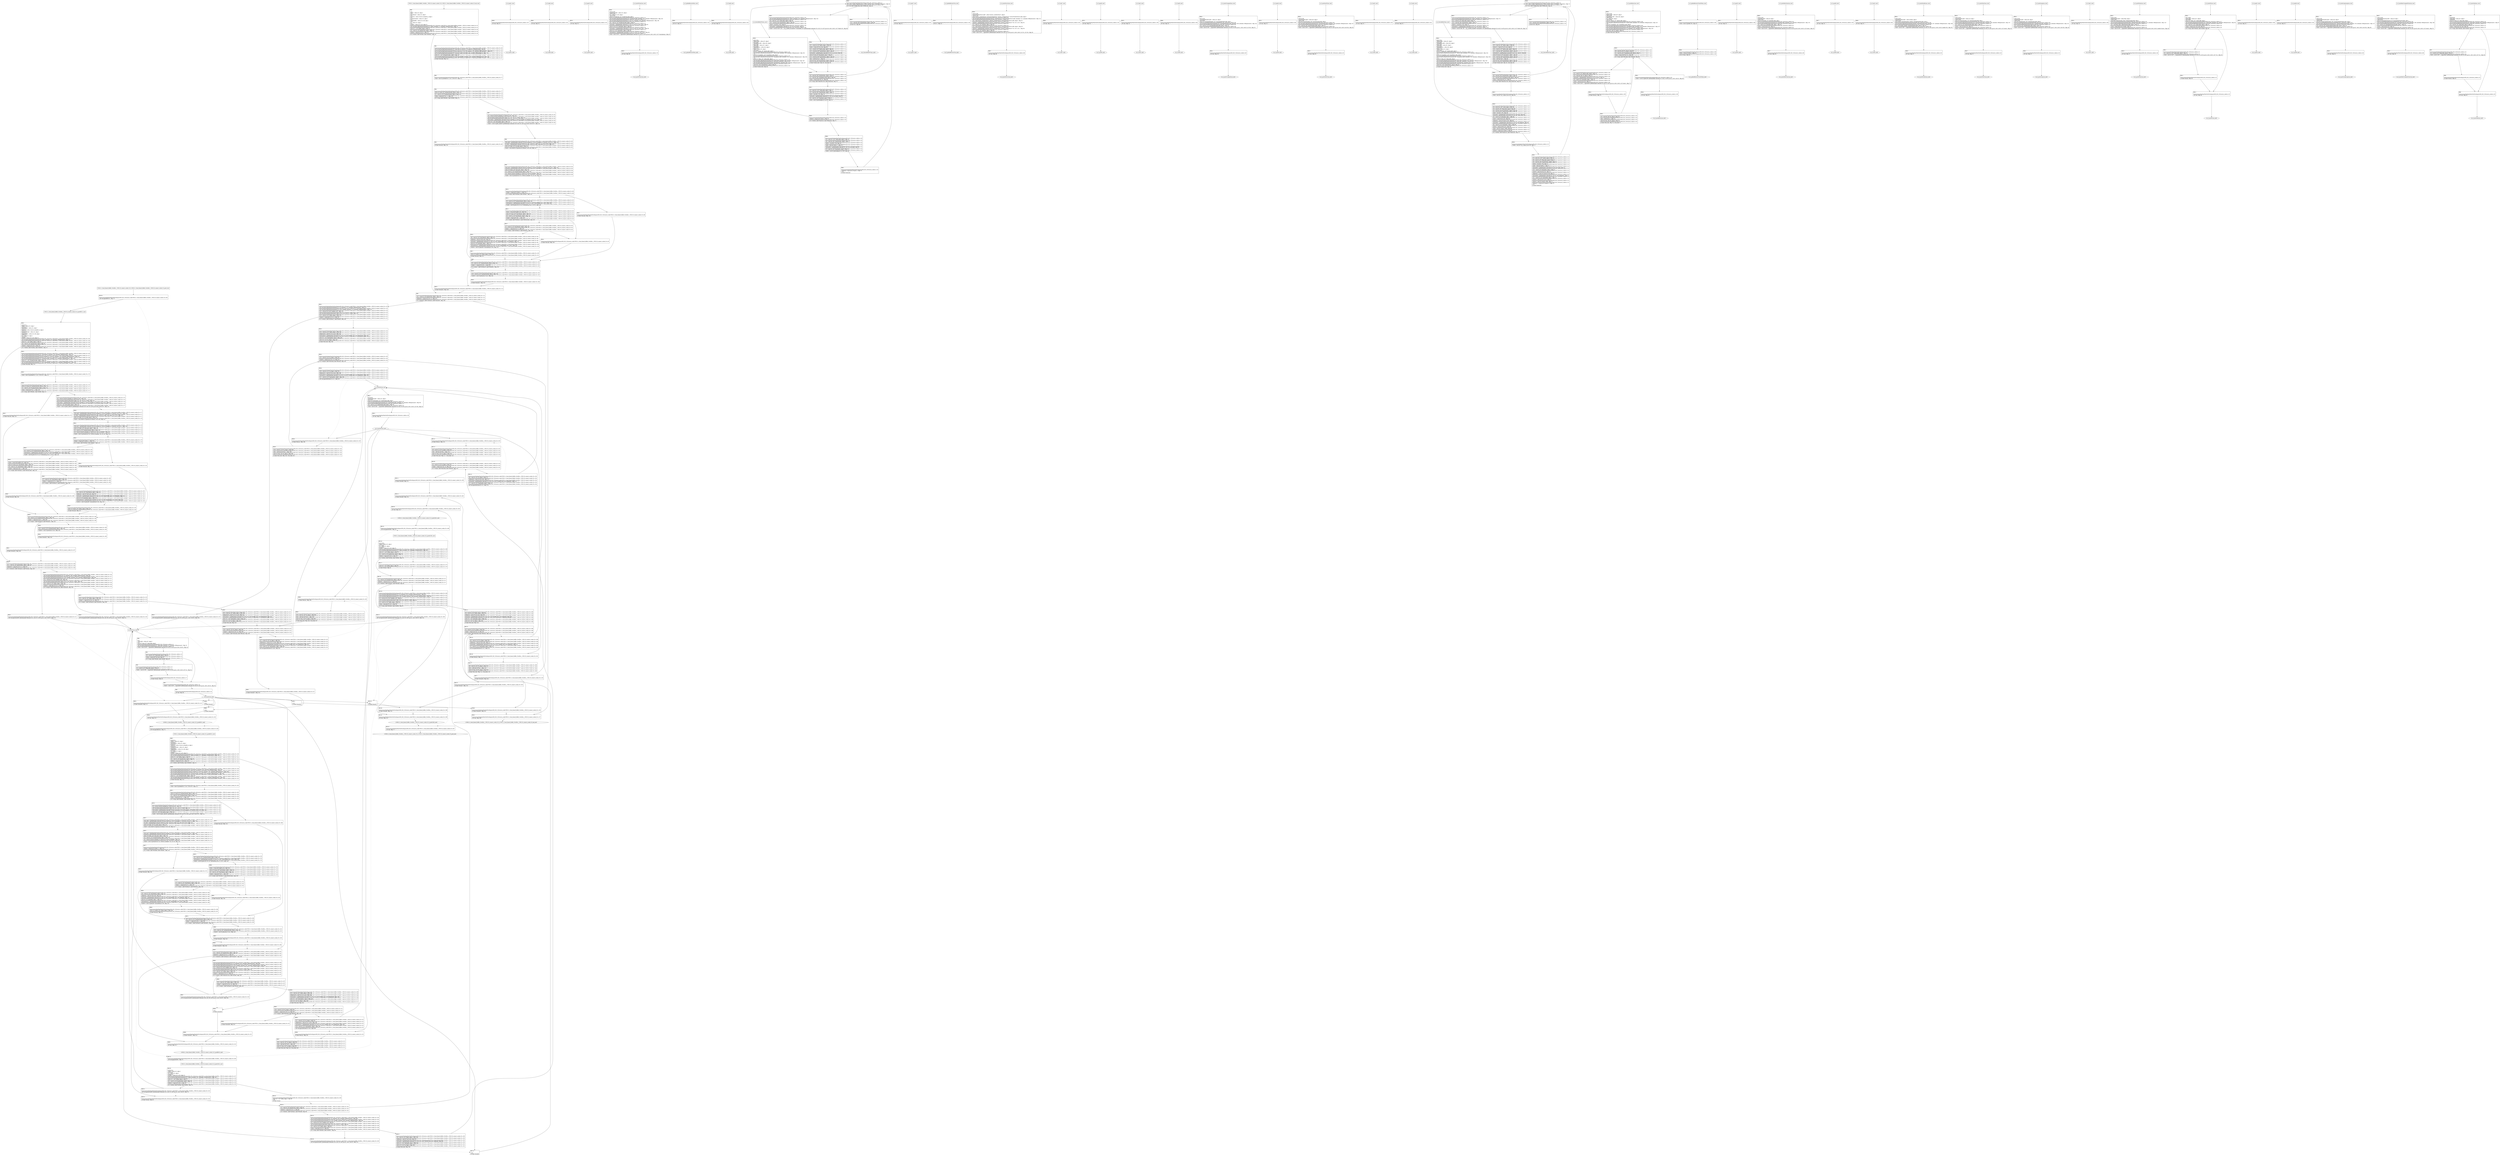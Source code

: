 digraph "icfg graph" {
BBCWE121_Stack_Based_Buffer_Overflow__CWE129_connect_socket_05_ll_CWE121_Stack_Based_Buffer_Overflow__CWE129_connect_socket_05_bad_end [label="{CWE121_Stack_Based_Buffer_Overflow__CWE129_connect_socket_05_ll_CWE121_Stack_Based_Buffer_Overflow__CWE129_connect_socket_05_bad_end}"];
BBio_ll_good1_end [label="{io_ll_good1_end}"];
BBio_ll_bad6_end [label="{io_ll_bad6_end}"];
BBio_ll_good5_end [label="{io_ll_good5_end}"];
BBio_ll_printWcharLine_end [label="{io_ll_printWcharLine_end}"];
BBCWE121_Stack_Based_Buffer_Overflow__CWE129_connect_socket_05_ll_goodG2B1_end [label="{CWE121_Stack_Based_Buffer_Overflow__CWE129_connect_socket_05_ll_goodG2B1_end}"];
BBio_ll_globalReturnsFalse_end [label="{io_ll_globalReturnsFalse_end}"];
BBCWE121_Stack_Based_Buffer_Overflow__CWE129_connect_socket_05_ll_goodG2B2_end [label="{CWE121_Stack_Based_Buffer_Overflow__CWE129_connect_socket_05_ll_goodG2B2_end}"];
BBio_ll_bad8_end [label="{io_ll_bad8_end}"];
BBio_ll_decodeHexWChars_end [label="{io_ll_decodeHexWChars_end}"];
BBio_ll_good7_end [label="{io_ll_good7_end}"];
BBio_ll_globalReturnsTrue_end [label="{io_ll_globalReturnsTrue_end}"];
BBio_ll_printStructLine_end [label="{io_ll_printStructLine_end}"];
BBio_ll_bad7_end [label="{io_ll_bad7_end}"];
BBio_ll_good6_end [label="{io_ll_good6_end}"];
BBio_ll_bad2_end [label="{io_ll_bad2_end}"];
BBio_ll_bad9_end [label="{io_ll_bad9_end}"];
BBio_ll_printUnsignedLine_end [label="{io_ll_printUnsignedLine_end}"];
BBio_ll_good4_end [label="{io_ll_good4_end}"];
BBio_ll_printSizeTLine_end [label="{io_ll_printSizeTLine_end}"];
BBio_ll_bad5_end [label="{io_ll_bad5_end}"];
BBio_ll_printLine_end [label="{io_ll_printLine_end}"];
BBCWE121_Stack_Based_Buffer_Overflow__CWE129_connect_socket_05_ll_goodB2G1_end [label="{CWE121_Stack_Based_Buffer_Overflow__CWE129_connect_socket_05_ll_goodB2G1_end}"];
BBio_ll_bad4_end [label="{io_ll_bad4_end}"];
BBio_ll_decodeHexChars_end [label="{io_ll_decodeHexChars_end}"];
BBio_ll_printBytesLine_end [label="{io_ll_printBytesLine_end}"];
BBio_ll_globalReturnsTrueOrFalse_end [label="{io_ll_globalReturnsTrueOrFalse_end}"];
BBCWE121_Stack_Based_Buffer_Overflow__CWE129_connect_socket_05_ll_goodB2G2_end [label="{CWE121_Stack_Based_Buffer_Overflow__CWE129_connect_socket_05_ll_goodB2G2_end}"];
BBio_ll_good3_end [label="{io_ll_good3_end}"];
BBio_ll_printHexCharLine_end [label="{io_ll_printHexCharLine_end}"];
BBio_ll_good9_end [label="{io_ll_good9_end}"];
BBio_ll_bad3_end [label="{io_ll_bad3_end}"];
BBCWE121_Stack_Based_Buffer_Overflow__CWE129_connect_socket_05_ll_CWE121_Stack_Based_Buffer_Overflow__CWE129_connect_socket_05_good_end [label="{CWE121_Stack_Based_Buffer_Overflow__CWE129_connect_socket_05_ll_CWE121_Stack_Based_Buffer_Overflow__CWE129_connect_socket_05_good_end}"];
BBio_ll_printDoubleLine_end [label="{io_ll_printDoubleLine_end}"];
BBio_ll_printShortLine_end [label="{io_ll_printShortLine_end}"];
BBio_ll_printLongLine_end [label="{io_ll_printLongLine_end}"];
BBio_ll_bad1_end [label="{io_ll_bad1_end}"];
BBio_ll_printFloatLine_end [label="{io_ll_printFloatLine_end}"];
BBio_ll_printWLine_end [label="{io_ll_printWLine_end}"];
BBio_ll_good2_end [label="{io_ll_good2_end}"];
BBio_ll_printIntLine_end [label="{io_ll_printIntLine_end}"];
BBio_ll_good8_end [label="{io_ll_good8_end}"];
BBio_ll_printLongLongLine_end [label="{io_ll_printLongLongLine_end}"];
BBio_ll_printHexUnsignedCharLine_end [label="{io_ll_printHexUnsignedCharLine_end}"];
BBio_ll_printSinkLine_end [label="{io_ll_printSinkLine_end}"];
BBCWE121_Stack_Based_Buffer_Overflow__CWE129_connect_socket_05_ll_CWE121_Stack_Based_Buffer_Overflow__CWE129_connect_socket_05_bad_start [label="{CWE121_Stack_Based_Buffer_Overflow__CWE129_connect_socket_05_ll_CWE121_Stack_Based_Buffer_Overflow__CWE129_connect_socket_05_bad_start}", shape=record];
CWE121_Stack_Based_Buffer_Overflow__CWE129_connect_socket_05_ll_CWE121_Stack_Based_Buffer_Overflow__CWE129_connect_socket_05_badBB0 [label="{BB0:\l\l/:415\l
  %data = alloca i32, align 4\l
/:415\l
  %recvResult = alloca i32, align 4\l
/:415\l
  %service = alloca %struct.sockaddr_in, align 4\l
/:415\l
  %connectSocket = alloca i32, align 4\l
/:415\l
  %inputBuffer = alloca [14 x i8], align 1\l
/:415\l
  %i = alloca i32, align 4\l
/:415\l
  %buffer = alloca [10 x i32], align 16\l
/home/raoxue/Desktop/MemVerif/workspace/000_062_520/source_code/CWE121_Stack_Based_Buffer_Overflow__CWE129_connect_socket_05.c:53\l
  call void @llvm.dbg.declare(metadata i32* %data, metadata !73, metadata !DIExpression()), !dbg !74\l
/home/raoxue/Desktop/MemVerif/workspace/000_062_520/source_code/CWE121_Stack_Based_Buffer_Overflow__CWE129_connect_socket_05.c:55\l
  store i32 -1, i32* %data, align 4, !dbg !75\l
/home/raoxue/Desktop/MemVerif/workspace/000_062_520/source_code/CWE121_Stack_Based_Buffer_Overflow__CWE129_connect_socket_05.c:56\l
  %0 = load i32, i32* @staticTrue, align 4, !dbg !76\l
/home/raoxue/Desktop/MemVerif/workspace/000_062_520/source_code/CWE121_Stack_Based_Buffer_Overflow__CWE129_connect_socket_05.c:56\l
  %tobool = icmp ne i32 %0, 0, !dbg !76\l
/home/raoxue/Desktop/MemVerif/workspace/000_062_520/source_code/CWE121_Stack_Based_Buffer_Overflow__CWE129_connect_socket_05.c:56\l
  br i1 %tobool, label %if.then, label %if.end22, !dbg !78\l
}", shape=record];
CWE121_Stack_Based_Buffer_Overflow__CWE129_connect_socket_05_ll_CWE121_Stack_Based_Buffer_Overflow__CWE129_connect_socket_05_badBB1 [label="{BB1:\l\l/home/raoxue/Desktop/MemVerif/workspace/000_062_520/source_code/CWE121_Stack_Based_Buffer_Overflow__CWE129_connect_socket_05.c:63\l
  call void @llvm.dbg.declare(metadata i32* %recvResult, metadata !79, metadata !DIExpression()), !dbg !82\l
/home/raoxue/Desktop/MemVerif/workspace/000_062_520/source_code/CWE121_Stack_Based_Buffer_Overflow__CWE129_connect_socket_05.c:64\l
  call void @llvm.dbg.declare(metadata %struct.sockaddr_in* %service, metadata !83, metadata !DIExpression()), !dbg !105\l
/home/raoxue/Desktop/MemVerif/workspace/000_062_520/source_code/CWE121_Stack_Based_Buffer_Overflow__CWE129_connect_socket_05.c:65\l
  call void @llvm.dbg.declare(metadata i32* %connectSocket, metadata !106, metadata !DIExpression()), !dbg !107\l
/home/raoxue/Desktop/MemVerif/workspace/000_062_520/source_code/CWE121_Stack_Based_Buffer_Overflow__CWE129_connect_socket_05.c:65\l
  store i32 -1, i32* %connectSocket, align 4, !dbg !107\l
/home/raoxue/Desktop/MemVerif/workspace/000_062_520/source_code/CWE121_Stack_Based_Buffer_Overflow__CWE129_connect_socket_05.c:66\l
  call void @llvm.dbg.declare(metadata [14 x i8]* %inputBuffer, metadata !108, metadata !DIExpression()), !dbg !109\l
/home/raoxue/Desktop/MemVerif/workspace/000_062_520/source_code/CWE121_Stack_Based_Buffer_Overflow__CWE129_connect_socket_05.c:67\l
  br label %do.body, !dbg !110\l
}", shape=record];
CWE121_Stack_Based_Buffer_Overflow__CWE129_connect_socket_05_ll_CWE121_Stack_Based_Buffer_Overflow__CWE129_connect_socket_05_badBB3 [label="{BB3:\l\l/home/raoxue/Desktop/MemVerif/workspace/000_062_520/source_code/CWE121_Stack_Based_Buffer_Overflow__CWE129_connect_socket_05.c:77\l
  %call = call i32 @socket(i32 2, i32 1, i32 6) #7, !dbg !111\l
}", shape=record];
CWE121_Stack_Based_Buffer_Overflow__CWE129_connect_socket_05_ll_CWE121_Stack_Based_Buffer_Overflow__CWE129_connect_socket_05_badBB3 [label="{BB3:\l\l/home/raoxue/Desktop/MemVerif/workspace/000_062_520/source_code/CWE121_Stack_Based_Buffer_Overflow__CWE129_connect_socket_05.c:77\l
  %call = call i32 @socket(i32 2, i32 1, i32 6) #7, !dbg !111\l
}", shape=record];
CWE121_Stack_Based_Buffer_Overflow__CWE129_connect_socket_05_ll_CWE121_Stack_Based_Buffer_Overflow__CWE129_connect_socket_05_badBB4 [label="{BB4:\l\l/home/raoxue/Desktop/MemVerif/workspace/000_062_520/source_code/CWE121_Stack_Based_Buffer_Overflow__CWE129_connect_socket_05.c:77\l
  store i32 %call, i32* %connectSocket, align 4, !dbg !113\l
/home/raoxue/Desktop/MemVerif/workspace/000_062_520/source_code/CWE121_Stack_Based_Buffer_Overflow__CWE129_connect_socket_05.c:78\l
  %1 = load i32, i32* %connectSocket, align 4, !dbg !114\l
/home/raoxue/Desktop/MemVerif/workspace/000_062_520/source_code/CWE121_Stack_Based_Buffer_Overflow__CWE129_connect_socket_05.c:78\l
  %cmp = icmp eq i32 %1, -1, !dbg !116\l
/home/raoxue/Desktop/MemVerif/workspace/000_062_520/source_code/CWE121_Stack_Based_Buffer_Overflow__CWE129_connect_socket_05.c:78\l
  br i1 %cmp, label %if.then1, label %if.end, !dbg !117\l
}", shape=record];
CWE121_Stack_Based_Buffer_Overflow__CWE129_connect_socket_05_ll_CWE121_Stack_Based_Buffer_Overflow__CWE129_connect_socket_05_badBB5 [label="{BB5:\l\l/home/raoxue/Desktop/MemVerif/workspace/000_062_520/source_code/CWE121_Stack_Based_Buffer_Overflow__CWE129_connect_socket_05.c:80\l
  br label %do.end, !dbg !118\l
}", shape=record];
CWE121_Stack_Based_Buffer_Overflow__CWE129_connect_socket_05_ll_CWE121_Stack_Based_Buffer_Overflow__CWE129_connect_socket_05_badBB6 [label="{BB6:\l\l/home/raoxue/Desktop/MemVerif/workspace/000_062_520/source_code/CWE121_Stack_Based_Buffer_Overflow__CWE129_connect_socket_05.c:82\l
  %2 = bitcast %struct.sockaddr_in* %service to i8*, !dbg !120\l
/home/raoxue/Desktop/MemVerif/workspace/000_062_520/source_code/CWE121_Stack_Based_Buffer_Overflow__CWE129_connect_socket_05.c:82\l
  call void @llvm.memset.p0i8.i64(i8* align 4 %2, i8 0, i64 16, i1 false), !dbg !120\l
/home/raoxue/Desktop/MemVerif/workspace/000_062_520/source_code/CWE121_Stack_Based_Buffer_Overflow__CWE129_connect_socket_05.c:83\l
  %sin_family = getelementptr inbounds %struct.sockaddr_in, %struct.sockaddr_in* %service, i32 0, i32 0, !dbg !121\l
/home/raoxue/Desktop/MemVerif/workspace/000_062_520/source_code/CWE121_Stack_Based_Buffer_Overflow__CWE129_connect_socket_05.c:83\l
  store i16 2, i16* %sin_family, align 4, !dbg !122\l
/home/raoxue/Desktop/MemVerif/workspace/000_062_520/source_code/CWE121_Stack_Based_Buffer_Overflow__CWE129_connect_socket_05.c:84\l
  %call2 = call i32 @inet_addr(i8* getelementptr inbounds ([10 x i8], [10 x i8]* @.str, i64 0, i64 0)) #7, !dbg !123\l
}", shape=record];
CWE121_Stack_Based_Buffer_Overflow__CWE129_connect_socket_05_ll_CWE121_Stack_Based_Buffer_Overflow__CWE129_connect_socket_05_badBB6 [label="{BB6:\l\l/home/raoxue/Desktop/MemVerif/workspace/000_062_520/source_code/CWE121_Stack_Based_Buffer_Overflow__CWE129_connect_socket_05.c:82\l
  %2 = bitcast %struct.sockaddr_in* %service to i8*, !dbg !120\l
/home/raoxue/Desktop/MemVerif/workspace/000_062_520/source_code/CWE121_Stack_Based_Buffer_Overflow__CWE129_connect_socket_05.c:82\l
  call void @llvm.memset.p0i8.i64(i8* align 4 %2, i8 0, i64 16, i1 false), !dbg !120\l
/home/raoxue/Desktop/MemVerif/workspace/000_062_520/source_code/CWE121_Stack_Based_Buffer_Overflow__CWE129_connect_socket_05.c:83\l
  %sin_family = getelementptr inbounds %struct.sockaddr_in, %struct.sockaddr_in* %service, i32 0, i32 0, !dbg !121\l
/home/raoxue/Desktop/MemVerif/workspace/000_062_520/source_code/CWE121_Stack_Based_Buffer_Overflow__CWE129_connect_socket_05.c:83\l
  store i16 2, i16* %sin_family, align 4, !dbg !122\l
/home/raoxue/Desktop/MemVerif/workspace/000_062_520/source_code/CWE121_Stack_Based_Buffer_Overflow__CWE129_connect_socket_05.c:84\l
  %call2 = call i32 @inet_addr(i8* getelementptr inbounds ([10 x i8], [10 x i8]* @.str, i64 0, i64 0)) #7, !dbg !123\l
}", shape=record];
CWE121_Stack_Based_Buffer_Overflow__CWE129_connect_socket_05_ll_CWE121_Stack_Based_Buffer_Overflow__CWE129_connect_socket_05_badBB8 [label="{BB8:\l\l/home/raoxue/Desktop/MemVerif/workspace/000_062_520/source_code/CWE121_Stack_Based_Buffer_Overflow__CWE129_connect_socket_05.c:84\l
  %sin_addr = getelementptr inbounds %struct.sockaddr_in, %struct.sockaddr_in* %service, i32 0, i32 2, !dbg !124\l
/home/raoxue/Desktop/MemVerif/workspace/000_062_520/source_code/CWE121_Stack_Based_Buffer_Overflow__CWE129_connect_socket_05.c:84\l
  %s_addr = getelementptr inbounds %struct.in_addr, %struct.in_addr* %sin_addr, i32 0, i32 0, !dbg !125\l
/home/raoxue/Desktop/MemVerif/workspace/000_062_520/source_code/CWE121_Stack_Based_Buffer_Overflow__CWE129_connect_socket_05.c:84\l
  store i32 %call2, i32* %s_addr, align 4, !dbg !126\l
/home/raoxue/Desktop/MemVerif/workspace/000_062_520/source_code/CWE121_Stack_Based_Buffer_Overflow__CWE129_connect_socket_05.c:85\l
  %call3 = call zeroext i16 @htons(i16 zeroext 27015) #8, !dbg !127\l
}", shape=record];
CWE121_Stack_Based_Buffer_Overflow__CWE129_connect_socket_05_ll_CWE121_Stack_Based_Buffer_Overflow__CWE129_connect_socket_05_badBB8 [label="{BB8:\l\l/home/raoxue/Desktop/MemVerif/workspace/000_062_520/source_code/CWE121_Stack_Based_Buffer_Overflow__CWE129_connect_socket_05.c:84\l
  %sin_addr = getelementptr inbounds %struct.sockaddr_in, %struct.sockaddr_in* %service, i32 0, i32 2, !dbg !124\l
/home/raoxue/Desktop/MemVerif/workspace/000_062_520/source_code/CWE121_Stack_Based_Buffer_Overflow__CWE129_connect_socket_05.c:84\l
  %s_addr = getelementptr inbounds %struct.in_addr, %struct.in_addr* %sin_addr, i32 0, i32 0, !dbg !125\l
/home/raoxue/Desktop/MemVerif/workspace/000_062_520/source_code/CWE121_Stack_Based_Buffer_Overflow__CWE129_connect_socket_05.c:84\l
  store i32 %call2, i32* %s_addr, align 4, !dbg !126\l
/home/raoxue/Desktop/MemVerif/workspace/000_062_520/source_code/CWE121_Stack_Based_Buffer_Overflow__CWE129_connect_socket_05.c:85\l
  %call3 = call zeroext i16 @htons(i16 zeroext 27015) #8, !dbg !127\l
}", shape=record];
CWE121_Stack_Based_Buffer_Overflow__CWE129_connect_socket_05_ll_CWE121_Stack_Based_Buffer_Overflow__CWE129_connect_socket_05_badBB9 [label="{BB9:\l\l/home/raoxue/Desktop/MemVerif/workspace/000_062_520/source_code/CWE121_Stack_Based_Buffer_Overflow__CWE129_connect_socket_05.c:85\l
  %sin_port = getelementptr inbounds %struct.sockaddr_in, %struct.sockaddr_in* %service, i32 0, i32 1, !dbg !128\l
/home/raoxue/Desktop/MemVerif/workspace/000_062_520/source_code/CWE121_Stack_Based_Buffer_Overflow__CWE129_connect_socket_05.c:85\l
  store i16 %call3, i16* %sin_port, align 2, !dbg !129\l
/home/raoxue/Desktop/MemVerif/workspace/000_062_520/source_code/CWE121_Stack_Based_Buffer_Overflow__CWE129_connect_socket_05.c:86\l
  %3 = load i32, i32* %connectSocket, align 4, !dbg !130\l
/home/raoxue/Desktop/MemVerif/workspace/000_062_520/source_code/CWE121_Stack_Based_Buffer_Overflow__CWE129_connect_socket_05.c:86\l
  %4 = bitcast %struct.sockaddr_in* %service to %struct.sockaddr*, !dbg !132\l
/home/raoxue/Desktop/MemVerif/workspace/000_062_520/source_code/CWE121_Stack_Based_Buffer_Overflow__CWE129_connect_socket_05.c:86\l
  %call4 = call i32 @connect(i32 %3, %struct.sockaddr* %4, i32 16), !dbg !133\l
}", shape=record];
CWE121_Stack_Based_Buffer_Overflow__CWE129_connect_socket_05_ll_CWE121_Stack_Based_Buffer_Overflow__CWE129_connect_socket_05_badBB9 [label="{BB9:\l\l/home/raoxue/Desktop/MemVerif/workspace/000_062_520/source_code/CWE121_Stack_Based_Buffer_Overflow__CWE129_connect_socket_05.c:85\l
  %sin_port = getelementptr inbounds %struct.sockaddr_in, %struct.sockaddr_in* %service, i32 0, i32 1, !dbg !128\l
/home/raoxue/Desktop/MemVerif/workspace/000_062_520/source_code/CWE121_Stack_Based_Buffer_Overflow__CWE129_connect_socket_05.c:85\l
  store i16 %call3, i16* %sin_port, align 2, !dbg !129\l
/home/raoxue/Desktop/MemVerif/workspace/000_062_520/source_code/CWE121_Stack_Based_Buffer_Overflow__CWE129_connect_socket_05.c:86\l
  %3 = load i32, i32* %connectSocket, align 4, !dbg !130\l
/home/raoxue/Desktop/MemVerif/workspace/000_062_520/source_code/CWE121_Stack_Based_Buffer_Overflow__CWE129_connect_socket_05.c:86\l
  %4 = bitcast %struct.sockaddr_in* %service to %struct.sockaddr*, !dbg !132\l
/home/raoxue/Desktop/MemVerif/workspace/000_062_520/source_code/CWE121_Stack_Based_Buffer_Overflow__CWE129_connect_socket_05.c:86\l
  %call4 = call i32 @connect(i32 %3, %struct.sockaddr* %4, i32 16), !dbg !133\l
}", shape=record];
CWE121_Stack_Based_Buffer_Overflow__CWE129_connect_socket_05_ll_CWE121_Stack_Based_Buffer_Overflow__CWE129_connect_socket_05_badBB10 [label="{BB10:\l\l/home/raoxue/Desktop/MemVerif/workspace/000_062_520/source_code/CWE121_Stack_Based_Buffer_Overflow__CWE129_connect_socket_05.c:86\l
  %cmp5 = icmp eq i32 %call4, -1, !dbg !134\l
/home/raoxue/Desktop/MemVerif/workspace/000_062_520/source_code/CWE121_Stack_Based_Buffer_Overflow__CWE129_connect_socket_05.c:86\l
  br i1 %cmp5, label %if.then6, label %if.end7, !dbg !135\l
}", shape=record];
CWE121_Stack_Based_Buffer_Overflow__CWE129_connect_socket_05_ll_CWE121_Stack_Based_Buffer_Overflow__CWE129_connect_socket_05_badBB11 [label="{BB11:\l\l/home/raoxue/Desktop/MemVerif/workspace/000_062_520/source_code/CWE121_Stack_Based_Buffer_Overflow__CWE129_connect_socket_05.c:88\l
  br label %do.end, !dbg !136\l
}", shape=record];
CWE121_Stack_Based_Buffer_Overflow__CWE129_connect_socket_05_ll_CWE121_Stack_Based_Buffer_Overflow__CWE129_connect_socket_05_badBB12 [label="{BB12:\l\l/home/raoxue/Desktop/MemVerif/workspace/000_062_520/source_code/CWE121_Stack_Based_Buffer_Overflow__CWE129_connect_socket_05.c:92\l
  %5 = load i32, i32* %connectSocket, align 4, !dbg !138\l
/home/raoxue/Desktop/MemVerif/workspace/000_062_520/source_code/CWE121_Stack_Based_Buffer_Overflow__CWE129_connect_socket_05.c:92\l
  %arraydecay = getelementptr inbounds [14 x i8], [14 x i8]* %inputBuffer, i64 0, i64 0, !dbg !139\l
/home/raoxue/Desktop/MemVerif/workspace/000_062_520/source_code/CWE121_Stack_Based_Buffer_Overflow__CWE129_connect_socket_05.c:92\l
  %call8 = call i64 @recv(i32 %5, i8* %arraydecay, i64 13, i32 0), !dbg !140\l
}", shape=record];
CWE121_Stack_Based_Buffer_Overflow__CWE129_connect_socket_05_ll_CWE121_Stack_Based_Buffer_Overflow__CWE129_connect_socket_05_badBB12 [label="{BB12:\l\l/home/raoxue/Desktop/MemVerif/workspace/000_062_520/source_code/CWE121_Stack_Based_Buffer_Overflow__CWE129_connect_socket_05.c:92\l
  %5 = load i32, i32* %connectSocket, align 4, !dbg !138\l
/home/raoxue/Desktop/MemVerif/workspace/000_062_520/source_code/CWE121_Stack_Based_Buffer_Overflow__CWE129_connect_socket_05.c:92\l
  %arraydecay = getelementptr inbounds [14 x i8], [14 x i8]* %inputBuffer, i64 0, i64 0, !dbg !139\l
/home/raoxue/Desktop/MemVerif/workspace/000_062_520/source_code/CWE121_Stack_Based_Buffer_Overflow__CWE129_connect_socket_05.c:92\l
  %call8 = call i64 @recv(i32 %5, i8* %arraydecay, i64 13, i32 0), !dbg !140\l
}", shape=record];
CWE121_Stack_Based_Buffer_Overflow__CWE129_connect_socket_05_ll_CWE121_Stack_Based_Buffer_Overflow__CWE129_connect_socket_05_badBB13 [label="{BB13:\l\l/home/raoxue/Desktop/MemVerif/workspace/000_062_520/source_code/CWE121_Stack_Based_Buffer_Overflow__CWE129_connect_socket_05.c:92\l
  %conv = trunc i64 %call8 to i32, !dbg !140\l
/home/raoxue/Desktop/MemVerif/workspace/000_062_520/source_code/CWE121_Stack_Based_Buffer_Overflow__CWE129_connect_socket_05.c:92\l
  store i32 %conv, i32* %recvResult, align 4, !dbg !141\l
/home/raoxue/Desktop/MemVerif/workspace/000_062_520/source_code/CWE121_Stack_Based_Buffer_Overflow__CWE129_connect_socket_05.c:93\l
  %6 = load i32, i32* %recvResult, align 4, !dbg !142\l
/home/raoxue/Desktop/MemVerif/workspace/000_062_520/source_code/CWE121_Stack_Based_Buffer_Overflow__CWE129_connect_socket_05.c:93\l
  %cmp9 = icmp eq i32 %6, -1, !dbg !144\l
/home/raoxue/Desktop/MemVerif/workspace/000_062_520/source_code/CWE121_Stack_Based_Buffer_Overflow__CWE129_connect_socket_05.c:93\l
  br i1 %cmp9, label %if.then13, label %lor.lhs.false, !dbg !145\l
}", shape=record];
CWE121_Stack_Based_Buffer_Overflow__CWE129_connect_socket_05_ll_CWE121_Stack_Based_Buffer_Overflow__CWE129_connect_socket_05_badBB15 [label="{BB15:\l\l/home/raoxue/Desktop/MemVerif/workspace/000_062_520/source_code/CWE121_Stack_Based_Buffer_Overflow__CWE129_connect_socket_05.c:93\l
  %7 = load i32, i32* %recvResult, align 4, !dbg !146\l
/home/raoxue/Desktop/MemVerif/workspace/000_062_520/source_code/CWE121_Stack_Based_Buffer_Overflow__CWE129_connect_socket_05.c:93\l
  %cmp11 = icmp eq i32 %7, 0, !dbg !147\l
/home/raoxue/Desktop/MemVerif/workspace/000_062_520/source_code/CWE121_Stack_Based_Buffer_Overflow__CWE129_connect_socket_05.c:93\l
  br i1 %cmp11, label %if.then13, label %if.end14, !dbg !148\l
}", shape=record];
CWE121_Stack_Based_Buffer_Overflow__CWE129_connect_socket_05_ll_CWE121_Stack_Based_Buffer_Overflow__CWE129_connect_socket_05_badBB14 [label="{BB14:\l\l/home/raoxue/Desktop/MemVerif/workspace/000_062_520/source_code/CWE121_Stack_Based_Buffer_Overflow__CWE129_connect_socket_05.c:95\l
  br label %do.end, !dbg !149\l
}", shape=record];
CWE121_Stack_Based_Buffer_Overflow__CWE129_connect_socket_05_ll_CWE121_Stack_Based_Buffer_Overflow__CWE129_connect_socket_05_badBB16 [label="{BB16:\l\l/home/raoxue/Desktop/MemVerif/workspace/000_062_520/source_code/CWE121_Stack_Based_Buffer_Overflow__CWE129_connect_socket_05.c:98\l
  %8 = load i32, i32* %recvResult, align 4, !dbg !151\l
/home/raoxue/Desktop/MemVerif/workspace/000_062_520/source_code/CWE121_Stack_Based_Buffer_Overflow__CWE129_connect_socket_05.c:98\l
  %idxprom = sext i32 %8 to i64, !dbg !152\l
/home/raoxue/Desktop/MemVerif/workspace/000_062_520/source_code/CWE121_Stack_Based_Buffer_Overflow__CWE129_connect_socket_05.c:98\l
  %arrayidx = getelementptr inbounds [14 x i8], [14 x i8]* %inputBuffer, i64 0, i64 %idxprom, !dbg !152\l
/home/raoxue/Desktop/MemVerif/workspace/000_062_520/source_code/CWE121_Stack_Based_Buffer_Overflow__CWE129_connect_socket_05.c:98\l
  store i8 0, i8* %arrayidx, align 1, !dbg !153\l
/home/raoxue/Desktop/MemVerif/workspace/000_062_520/source_code/CWE121_Stack_Based_Buffer_Overflow__CWE129_connect_socket_05.c:100\l
  %arraydecay15 = getelementptr inbounds [14 x i8], [14 x i8]* %inputBuffer, i64 0, i64 0, !dbg !154\l
/home/raoxue/Desktop/MemVerif/workspace/000_062_520/source_code/CWE121_Stack_Based_Buffer_Overflow__CWE129_connect_socket_05.c:100\l
  %call16 = call i32 @atoi(i8* %arraydecay15) #9, !dbg !155\l
}", shape=record];
CWE121_Stack_Based_Buffer_Overflow__CWE129_connect_socket_05_ll_CWE121_Stack_Based_Buffer_Overflow__CWE129_connect_socket_05_badBB16 [label="{BB16:\l\l/home/raoxue/Desktop/MemVerif/workspace/000_062_520/source_code/CWE121_Stack_Based_Buffer_Overflow__CWE129_connect_socket_05.c:98\l
  %8 = load i32, i32* %recvResult, align 4, !dbg !151\l
/home/raoxue/Desktop/MemVerif/workspace/000_062_520/source_code/CWE121_Stack_Based_Buffer_Overflow__CWE129_connect_socket_05.c:98\l
  %idxprom = sext i32 %8 to i64, !dbg !152\l
/home/raoxue/Desktop/MemVerif/workspace/000_062_520/source_code/CWE121_Stack_Based_Buffer_Overflow__CWE129_connect_socket_05.c:98\l
  %arrayidx = getelementptr inbounds [14 x i8], [14 x i8]* %inputBuffer, i64 0, i64 %idxprom, !dbg !152\l
/home/raoxue/Desktop/MemVerif/workspace/000_062_520/source_code/CWE121_Stack_Based_Buffer_Overflow__CWE129_connect_socket_05.c:98\l
  store i8 0, i8* %arrayidx, align 1, !dbg !153\l
/home/raoxue/Desktop/MemVerif/workspace/000_062_520/source_code/CWE121_Stack_Based_Buffer_Overflow__CWE129_connect_socket_05.c:100\l
  %arraydecay15 = getelementptr inbounds [14 x i8], [14 x i8]* %inputBuffer, i64 0, i64 0, !dbg !154\l
/home/raoxue/Desktop/MemVerif/workspace/000_062_520/source_code/CWE121_Stack_Based_Buffer_Overflow__CWE129_connect_socket_05.c:100\l
  %call16 = call i32 @atoi(i8* %arraydecay15) #9, !dbg !155\l
}", shape=record];
CWE121_Stack_Based_Buffer_Overflow__CWE129_connect_socket_05_ll_CWE121_Stack_Based_Buffer_Overflow__CWE129_connect_socket_05_badBB17 [label="{BB17:\l\l/home/raoxue/Desktop/MemVerif/workspace/000_062_520/source_code/CWE121_Stack_Based_Buffer_Overflow__CWE129_connect_socket_05.c:100\l
  store i32 %call16, i32* %data, align 4, !dbg !156\l
/home/raoxue/Desktop/MemVerif/workspace/000_062_520/source_code/CWE121_Stack_Based_Buffer_Overflow__CWE129_connect_socket_05.c:101\l
  br label %do.end, !dbg !157\l
}", shape=record];
CWE121_Stack_Based_Buffer_Overflow__CWE129_connect_socket_05_ll_CWE121_Stack_Based_Buffer_Overflow__CWE129_connect_socket_05_badBB7 [label="{BB7:\l\l/home/raoxue/Desktop/MemVerif/workspace/000_062_520/source_code/CWE121_Stack_Based_Buffer_Overflow__CWE129_connect_socket_05.c:103\l
  %9 = load i32, i32* %connectSocket, align 4, !dbg !158\l
/home/raoxue/Desktop/MemVerif/workspace/000_062_520/source_code/CWE121_Stack_Based_Buffer_Overflow__CWE129_connect_socket_05.c:103\l
  %cmp17 = icmp ne i32 %9, -1, !dbg !160\l
/home/raoxue/Desktop/MemVerif/workspace/000_062_520/source_code/CWE121_Stack_Based_Buffer_Overflow__CWE129_connect_socket_05.c:103\l
  br i1 %cmp17, label %if.then19, label %if.end21, !dbg !161\l
}", shape=record];
CWE121_Stack_Based_Buffer_Overflow__CWE129_connect_socket_05_ll_CWE121_Stack_Based_Buffer_Overflow__CWE129_connect_socket_05_badBB18 [label="{BB18:\l\l/home/raoxue/Desktop/MemVerif/workspace/000_062_520/source_code/CWE121_Stack_Based_Buffer_Overflow__CWE129_connect_socket_05.c:105\l
  %10 = load i32, i32* %connectSocket, align 4, !dbg !162\l
/home/raoxue/Desktop/MemVerif/workspace/000_062_520/source_code/CWE121_Stack_Based_Buffer_Overflow__CWE129_connect_socket_05.c:105\l
  %call20 = call i32 @close(i32 %10), !dbg !164\l
}", shape=record];
CWE121_Stack_Based_Buffer_Overflow__CWE129_connect_socket_05_ll_CWE121_Stack_Based_Buffer_Overflow__CWE129_connect_socket_05_badBB18 [label="{BB18:\l\l/home/raoxue/Desktop/MemVerif/workspace/000_062_520/source_code/CWE121_Stack_Based_Buffer_Overflow__CWE129_connect_socket_05.c:105\l
  %10 = load i32, i32* %connectSocket, align 4, !dbg !162\l
/home/raoxue/Desktop/MemVerif/workspace/000_062_520/source_code/CWE121_Stack_Based_Buffer_Overflow__CWE129_connect_socket_05.c:105\l
  %call20 = call i32 @close(i32 %10), !dbg !164\l
}", shape=record];
CWE121_Stack_Based_Buffer_Overflow__CWE129_connect_socket_05_ll_CWE121_Stack_Based_Buffer_Overflow__CWE129_connect_socket_05_badBB20 [label="{BB20:\l\l/home/raoxue/Desktop/MemVerif/workspace/000_062_520/source_code/CWE121_Stack_Based_Buffer_Overflow__CWE129_connect_socket_05.c:106\l
  br label %if.end21, !dbg !165\l
}", shape=record];
CWE121_Stack_Based_Buffer_Overflow__CWE129_connect_socket_05_ll_CWE121_Stack_Based_Buffer_Overflow__CWE129_connect_socket_05_badBB19 [label="{BB19:\l\l/home/raoxue/Desktop/MemVerif/workspace/000_062_520/source_code/CWE121_Stack_Based_Buffer_Overflow__CWE129_connect_socket_05.c:114\l
  br label %if.end22, !dbg !166\l
}", shape=record];
CWE121_Stack_Based_Buffer_Overflow__CWE129_connect_socket_05_ll_CWE121_Stack_Based_Buffer_Overflow__CWE129_connect_socket_05_badBB2 [label="{BB2:\l\l/home/raoxue/Desktop/MemVerif/workspace/000_062_520/source_code/CWE121_Stack_Based_Buffer_Overflow__CWE129_connect_socket_05.c:115\l
  %11 = load i32, i32* @staticTrue, align 4, !dbg !167\l
/home/raoxue/Desktop/MemVerif/workspace/000_062_520/source_code/CWE121_Stack_Based_Buffer_Overflow__CWE129_connect_socket_05.c:115\l
  %tobool23 = icmp ne i32 %11, 0, !dbg !167\l
/home/raoxue/Desktop/MemVerif/workspace/000_062_520/source_code/CWE121_Stack_Based_Buffer_Overflow__CWE129_connect_socket_05.c:115\l
  br i1 %tobool23, label %if.then24, label %if.end35, !dbg !169\l
}", shape=record];
CWE121_Stack_Based_Buffer_Overflow__CWE129_connect_socket_05_ll_CWE121_Stack_Based_Buffer_Overflow__CWE129_connect_socket_05_badBB21 [label="{BB21:\l\l/home/raoxue/Desktop/MemVerif/workspace/000_062_520/source_code/CWE121_Stack_Based_Buffer_Overflow__CWE129_connect_socket_05.c:118\l
  call void @llvm.dbg.declare(metadata i32* %i, metadata !170, metadata !DIExpression()), !dbg !173\l
/home/raoxue/Desktop/MemVerif/workspace/000_062_520/source_code/CWE121_Stack_Based_Buffer_Overflow__CWE129_connect_socket_05.c:119\l
  call void @llvm.dbg.declare(metadata [10 x i32]* %buffer, metadata !174, metadata !DIExpression()), !dbg !178\l
/home/raoxue/Desktop/MemVerif/workspace/000_062_520/source_code/CWE121_Stack_Based_Buffer_Overflow__CWE129_connect_socket_05.c:119\l
  %12 = bitcast [10 x i32]* %buffer to i8*, !dbg !178\l
/home/raoxue/Desktop/MemVerif/workspace/000_062_520/source_code/CWE121_Stack_Based_Buffer_Overflow__CWE129_connect_socket_05.c:119\l
  call void @llvm.memset.p0i8.i64(i8* align 16 %12, i8 0, i64 40, i1 false), !dbg !178\l
/home/raoxue/Desktop/MemVerif/workspace/000_062_520/source_code/CWE121_Stack_Based_Buffer_Overflow__CWE129_connect_socket_05.c:122\l
  %13 = load i32, i32* %data, align 4, !dbg !179\l
/home/raoxue/Desktop/MemVerif/workspace/000_062_520/source_code/CWE121_Stack_Based_Buffer_Overflow__CWE129_connect_socket_05.c:122\l
  %cmp25 = icmp sge i32 %13, 0, !dbg !181\l
/home/raoxue/Desktop/MemVerif/workspace/000_062_520/source_code/CWE121_Stack_Based_Buffer_Overflow__CWE129_connect_socket_05.c:122\l
  br i1 %cmp25, label %if.then27, label %if.else, !dbg !182\l
}", shape=record];
CWE121_Stack_Based_Buffer_Overflow__CWE129_connect_socket_05_ll_CWE121_Stack_Based_Buffer_Overflow__CWE129_connect_socket_05_badBB23 [label="{BB23:\l\l/home/raoxue/Desktop/MemVerif/workspace/000_062_520/source_code/CWE121_Stack_Based_Buffer_Overflow__CWE129_connect_socket_05.c:124\l
  %14 = load i32, i32* %data, align 4, !dbg !183\l
/home/raoxue/Desktop/MemVerif/workspace/000_062_520/source_code/CWE121_Stack_Based_Buffer_Overflow__CWE129_connect_socket_05.c:124\l
  %idxprom28 = sext i32 %14 to i64, !dbg !185\l
/home/raoxue/Desktop/MemVerif/workspace/000_062_520/source_code/CWE121_Stack_Based_Buffer_Overflow__CWE129_connect_socket_05.c:124\l
  %arrayidx29 = getelementptr inbounds [10 x i32], [10 x i32]* %buffer, i64 0, i64 %idxprom28, !dbg !185\l
/home/raoxue/Desktop/MemVerif/workspace/000_062_520/source_code/CWE121_Stack_Based_Buffer_Overflow__CWE129_connect_socket_05.c:124\l
  store i32 1, i32* %arrayidx29, align 4, !dbg !186\l
/home/raoxue/Desktop/MemVerif/workspace/000_062_520/source_code/CWE121_Stack_Based_Buffer_Overflow__CWE129_connect_socket_05.c:126\l
  store i32 0, i32* %i, align 4, !dbg !187\l
/home/raoxue/Desktop/MemVerif/workspace/000_062_520/source_code/CWE121_Stack_Based_Buffer_Overflow__CWE129_connect_socket_05.c:126\l
  br label %for.cond, !dbg !189\l
}", shape=record];
CWE121_Stack_Based_Buffer_Overflow__CWE129_connect_socket_05_ll_CWE121_Stack_Based_Buffer_Overflow__CWE129_connect_socket_05_badBB25 [label="{BB25:\l\l/home/raoxue/Desktop/MemVerif/workspace/000_062_520/source_code/CWE121_Stack_Based_Buffer_Overflow__CWE129_connect_socket_05.c:126\l
  %15 = load i32, i32* %i, align 4, !dbg !190\l
/home/raoxue/Desktop/MemVerif/workspace/000_062_520/source_code/CWE121_Stack_Based_Buffer_Overflow__CWE129_connect_socket_05.c:126\l
  %cmp30 = icmp slt i32 %15, 10, !dbg !192\l
/home/raoxue/Desktop/MemVerif/workspace/000_062_520/source_code/CWE121_Stack_Based_Buffer_Overflow__CWE129_connect_socket_05.c:126\l
  br i1 %cmp30, label %for.body, label %for.end, !dbg !193\l
}", shape=record];
CWE121_Stack_Based_Buffer_Overflow__CWE129_connect_socket_05_ll_CWE121_Stack_Based_Buffer_Overflow__CWE129_connect_socket_05_badBB26 [label="{BB26:\l\l/home/raoxue/Desktop/MemVerif/workspace/000_062_520/source_code/CWE121_Stack_Based_Buffer_Overflow__CWE129_connect_socket_05.c:128\l
  %16 = load i32, i32* %i, align 4, !dbg !194\l
/home/raoxue/Desktop/MemVerif/workspace/000_062_520/source_code/CWE121_Stack_Based_Buffer_Overflow__CWE129_connect_socket_05.c:128\l
  %idxprom32 = sext i32 %16 to i64, !dbg !196\l
/home/raoxue/Desktop/MemVerif/workspace/000_062_520/source_code/CWE121_Stack_Based_Buffer_Overflow__CWE129_connect_socket_05.c:128\l
  %arrayidx33 = getelementptr inbounds [10 x i32], [10 x i32]* %buffer, i64 0, i64 %idxprom32, !dbg !196\l
/home/raoxue/Desktop/MemVerif/workspace/000_062_520/source_code/CWE121_Stack_Based_Buffer_Overflow__CWE129_connect_socket_05.c:128\l
  %17 = load i32, i32* %arrayidx33, align 4, !dbg !196\l
/home/raoxue/Desktop/MemVerif/workspace/000_062_520/source_code/CWE121_Stack_Based_Buffer_Overflow__CWE129_connect_socket_05.c:128\l
  call void @printIntLine(i32 %17), !dbg !197\l
}", shape=record];
CWE121_Stack_Based_Buffer_Overflow__CWE129_connect_socket_05_ll_CWE121_Stack_Based_Buffer_Overflow__CWE129_connect_socket_05_badBB26 [label="{BB26:\l\l/home/raoxue/Desktop/MemVerif/workspace/000_062_520/source_code/CWE121_Stack_Based_Buffer_Overflow__CWE129_connect_socket_05.c:128\l
  %16 = load i32, i32* %i, align 4, !dbg !194\l
/home/raoxue/Desktop/MemVerif/workspace/000_062_520/source_code/CWE121_Stack_Based_Buffer_Overflow__CWE129_connect_socket_05.c:128\l
  %idxprom32 = sext i32 %16 to i64, !dbg !196\l
/home/raoxue/Desktop/MemVerif/workspace/000_062_520/source_code/CWE121_Stack_Based_Buffer_Overflow__CWE129_connect_socket_05.c:128\l
  %arrayidx33 = getelementptr inbounds [10 x i32], [10 x i32]* %buffer, i64 0, i64 %idxprom32, !dbg !196\l
/home/raoxue/Desktop/MemVerif/workspace/000_062_520/source_code/CWE121_Stack_Based_Buffer_Overflow__CWE129_connect_socket_05.c:128\l
  %17 = load i32, i32* %arrayidx33, align 4, !dbg !196\l
/home/raoxue/Desktop/MemVerif/workspace/000_062_520/source_code/CWE121_Stack_Based_Buffer_Overflow__CWE129_connect_socket_05.c:128\l
  call void @printIntLine(i32 %17), !dbg !197\l
}", shape=record];
CWE121_Stack_Based_Buffer_Overflow__CWE129_connect_socket_05_ll_CWE121_Stack_Based_Buffer_Overflow__CWE129_connect_socket_05_badBB28 [label="{BB28:\l\l/home/raoxue/Desktop/MemVerif/workspace/000_062_520/source_code/CWE121_Stack_Based_Buffer_Overflow__CWE129_connect_socket_05.c:129\l
  br label %for.inc, !dbg !198\l
}", shape=record];
CWE121_Stack_Based_Buffer_Overflow__CWE129_connect_socket_05_ll_CWE121_Stack_Based_Buffer_Overflow__CWE129_connect_socket_05_badBB29 [label="{BB29:\l\l/home/raoxue/Desktop/MemVerif/workspace/000_062_520/source_code/CWE121_Stack_Based_Buffer_Overflow__CWE129_connect_socket_05.c:126\l
  %18 = load i32, i32* %i, align 4, !dbg !199\l
/home/raoxue/Desktop/MemVerif/workspace/000_062_520/source_code/CWE121_Stack_Based_Buffer_Overflow__CWE129_connect_socket_05.c:126\l
  %inc = add nsw i32 %18, 1, !dbg !199\l
/home/raoxue/Desktop/MemVerif/workspace/000_062_520/source_code/CWE121_Stack_Based_Buffer_Overflow__CWE129_connect_socket_05.c:126\l
  store i32 %inc, i32* %i, align 4, !dbg !199\l
/home/raoxue/Desktop/MemVerif/workspace/000_062_520/source_code/CWE121_Stack_Based_Buffer_Overflow__CWE129_connect_socket_05.c:126\l
  br label %for.cond, !dbg !200, !llvm.loop !201\l
}", shape=record];
CWE121_Stack_Based_Buffer_Overflow__CWE129_connect_socket_05_ll_CWE121_Stack_Based_Buffer_Overflow__CWE129_connect_socket_05_badBB27 [label="{BB27:\l\l/home/raoxue/Desktop/MemVerif/workspace/000_062_520/source_code/CWE121_Stack_Based_Buffer_Overflow__CWE129_connect_socket_05.c:130\l
  br label %if.end34, !dbg !204\l
}", shape=record];
CWE121_Stack_Based_Buffer_Overflow__CWE129_connect_socket_05_ll_CWE121_Stack_Based_Buffer_Overflow__CWE129_connect_socket_05_badBB24 [label="{BB24:\l\l/home/raoxue/Desktop/MemVerif/workspace/000_062_520/source_code/CWE121_Stack_Based_Buffer_Overflow__CWE129_connect_socket_05.c:133\l
  call void @printLine(i8* getelementptr inbounds ([32 x i8], [32 x i8]* @.str.1, i64 0, i64 0)), !dbg !205\l
}", shape=record];
CWE121_Stack_Based_Buffer_Overflow__CWE129_connect_socket_05_ll_CWE121_Stack_Based_Buffer_Overflow__CWE129_connect_socket_05_badBB24 [label="{BB24:\l\l/home/raoxue/Desktop/MemVerif/workspace/000_062_520/source_code/CWE121_Stack_Based_Buffer_Overflow__CWE129_connect_socket_05.c:133\l
  call void @printLine(i8* getelementptr inbounds ([32 x i8], [32 x i8]* @.str.1, i64 0, i64 0)), !dbg !205\l
}", shape=record];
CWE121_Stack_Based_Buffer_Overflow__CWE129_connect_socket_05_ll_CWE121_Stack_Based_Buffer_Overflow__CWE129_connect_socket_05_badBB31 [label="{BB31:\l\l/:133\l
  br label %if.end34\l
}", shape=record];
CWE121_Stack_Based_Buffer_Overflow__CWE129_connect_socket_05_ll_CWE121_Stack_Based_Buffer_Overflow__CWE129_connect_socket_05_badBB30 [label="{BB30:\l\l/home/raoxue/Desktop/MemVerif/workspace/000_062_520/source_code/CWE121_Stack_Based_Buffer_Overflow__CWE129_connect_socket_05.c:136\l
  br label %if.end35, !dbg !207\l
}", shape=record];
CWE121_Stack_Based_Buffer_Overflow__CWE129_connect_socket_05_ll_CWE121_Stack_Based_Buffer_Overflow__CWE129_connect_socket_05_badBB22 [label="{BB22:\l\l/home/raoxue/Desktop/MemVerif/workspace/000_062_520/source_code/CWE121_Stack_Based_Buffer_Overflow__CWE129_connect_socket_05.c:137\l
  ret void, !dbg !208\l
}", shape=record];
BBio_ll_good1_start [label="{io_ll_good1_start}", shape=record];
io_ll_good1BB69 [label="{BB69:\l\l/home/raoxue/Desktop/MemVerif/workspace/000_062_520/source_code/io.c:187\l
  ret void, !dbg !52\l
}", shape=record];
BBio_ll_bad6_start [label="{io_ll_bad6_start}", shape=record];
io_ll_bad6BB83 [label="{BB83:\l\l/home/raoxue/Desktop/MemVerif/workspace/000_062_520/source_code/io.c:203\l
  ret void, !dbg !52\l
}", shape=record];
BBio_ll_good5_start [label="{io_ll_good5_start}", shape=record];
io_ll_good5BB73 [label="{BB73:\l\l/home/raoxue/Desktop/MemVerif/workspace/000_062_520/source_code/io.c:191\l
  ret void, !dbg !52\l
}", shape=record];
BBio_ll_printWcharLine_start [label="{io_ll_printWcharLine_start}", shape=record];
io_ll_printWcharLineBB28 [label="{BB28:\l\l/:360222208\l
  %wideChar.addr = alloca i32, align 4\l
/:360222208\l
  %s = alloca [2 x i32], align 4\l
/:360222208\l
  store i32 %wideChar, i32* %wideChar.addr, align 4\l
/home/raoxue/Desktop/MemVerif/workspace/000_062_520/source_code/io.c:70\l
  call void @llvm.dbg.declare(metadata i32* %wideChar.addr, metadata !162, metadata !DIExpression()), !dbg !163\l
/home/raoxue/Desktop/MemVerif/workspace/000_062_520/source_code/io.c:74\l
  call void @llvm.dbg.declare(metadata [2 x i32]* %s, metadata !164, metadata !DIExpression()), !dbg !168\l
/home/raoxue/Desktop/MemVerif/workspace/000_062_520/source_code/io.c:75\l
  %0 = load i32, i32* %wideChar.addr, align 4, !dbg !61\l
/home/raoxue/Desktop/MemVerif/workspace/000_062_520/source_code/io.c:75\l
  %arrayidx = getelementptr inbounds [2 x i32], [2 x i32]* %s, i64 0, i64 0, !dbg !62\l
/home/raoxue/Desktop/MemVerif/workspace/000_062_520/source_code/io.c:75\l
  store i32 %0, i32* %arrayidx, align 4, !dbg !63\l
/home/raoxue/Desktop/MemVerif/workspace/000_062_520/source_code/io.c:76\l
  %arrayidx1 = getelementptr inbounds [2 x i32], [2 x i32]* %s, i64 0, i64 1, !dbg !64\l
/home/raoxue/Desktop/MemVerif/workspace/000_062_520/source_code/io.c:76\l
  store i32 0, i32* %arrayidx1, align 4, !dbg !65\l
/home/raoxue/Desktop/MemVerif/workspace/000_062_520/source_code/io.c:77\l
  %arraydecay = getelementptr inbounds [2 x i32], [2 x i32]* %s, i64 0, i64 0, !dbg !66\l
/home/raoxue/Desktop/MemVerif/workspace/000_062_520/source_code/io.c:77\l
  %call = call i32 (i8*, ...) @printf(i8* getelementptr inbounds ([5 x i8], [5 x i8]* @.str.10, i64 0, i64 0), i32* %arraydecay), !dbg !67\l
}", shape=record];
io_ll_printWcharLineBB28 [label="{BB28:\l\l/:360222208\l
  %wideChar.addr = alloca i32, align 4\l
/:360222208\l
  %s = alloca [2 x i32], align 4\l
/:360222208\l
  store i32 %wideChar, i32* %wideChar.addr, align 4\l
/home/raoxue/Desktop/MemVerif/workspace/000_062_520/source_code/io.c:70\l
  call void @llvm.dbg.declare(metadata i32* %wideChar.addr, metadata !162, metadata !DIExpression()), !dbg !163\l
/home/raoxue/Desktop/MemVerif/workspace/000_062_520/source_code/io.c:74\l
  call void @llvm.dbg.declare(metadata [2 x i32]* %s, metadata !164, metadata !DIExpression()), !dbg !168\l
/home/raoxue/Desktop/MemVerif/workspace/000_062_520/source_code/io.c:75\l
  %0 = load i32, i32* %wideChar.addr, align 4, !dbg !61\l
/home/raoxue/Desktop/MemVerif/workspace/000_062_520/source_code/io.c:75\l
  %arrayidx = getelementptr inbounds [2 x i32], [2 x i32]* %s, i64 0, i64 0, !dbg !62\l
/home/raoxue/Desktop/MemVerif/workspace/000_062_520/source_code/io.c:75\l
  store i32 %0, i32* %arrayidx, align 4, !dbg !63\l
/home/raoxue/Desktop/MemVerif/workspace/000_062_520/source_code/io.c:76\l
  %arrayidx1 = getelementptr inbounds [2 x i32], [2 x i32]* %s, i64 0, i64 1, !dbg !64\l
/home/raoxue/Desktop/MemVerif/workspace/000_062_520/source_code/io.c:76\l
  store i32 0, i32* %arrayidx1, align 4, !dbg !65\l
/home/raoxue/Desktop/MemVerif/workspace/000_062_520/source_code/io.c:77\l
  %arraydecay = getelementptr inbounds [2 x i32], [2 x i32]* %s, i64 0, i64 0, !dbg !66\l
/home/raoxue/Desktop/MemVerif/workspace/000_062_520/source_code/io.c:77\l
  %call = call i32 (i8*, ...) @printf(i8* getelementptr inbounds ([5 x i8], [5 x i8]* @.str.10, i64 0, i64 0), i32* %arraydecay), !dbg !67\l
}", shape=record];
io_ll_printWcharLineBB29 [label="{BB29:\l\l/home/raoxue/Desktop/MemVerif/workspace/000_062_520/source_code/io.c:78\l
  ret void, !dbg !68\l
}", shape=record];
BBCWE121_Stack_Based_Buffer_Overflow__CWE129_connect_socket_05_ll_goodG2B1_start [label="{CWE121_Stack_Based_Buffer_Overflow__CWE129_connect_socket_05_ll_goodG2B1_start}", shape=record];
CWE121_Stack_Based_Buffer_Overflow__CWE129_connect_socket_05_ll_goodG2B1BB100 [label="{BB100:\l\l/:95063304\l
  %data = alloca i32, align 4\l
/:95063304\l
  %i = alloca i32, align 4\l
/:95063304\l
  %buffer = alloca [10 x i32], align 16\l
/home/raoxue/Desktop/MemVerif/workspace/000_062_520/source_code/CWE121_Stack_Based_Buffer_Overflow__CWE129_connect_socket_05.c:327\l
  call void @llvm.dbg.declare(metadata i32* %data, metadata !442, metadata !DIExpression()), !dbg !443\l
/home/raoxue/Desktop/MemVerif/workspace/000_062_520/source_code/CWE121_Stack_Based_Buffer_Overflow__CWE129_connect_socket_05.c:329\l
  store i32 -1, i32* %data, align 4, !dbg !75\l
/home/raoxue/Desktop/MemVerif/workspace/000_062_520/source_code/CWE121_Stack_Based_Buffer_Overflow__CWE129_connect_socket_05.c:330\l
  %0 = load i32, i32* @staticFalse, align 4, !dbg !76\l
/home/raoxue/Desktop/MemVerif/workspace/000_062_520/source_code/CWE121_Stack_Based_Buffer_Overflow__CWE129_connect_socket_05.c:330\l
  %tobool = icmp ne i32 %0, 0, !dbg !76\l
/home/raoxue/Desktop/MemVerif/workspace/000_062_520/source_code/CWE121_Stack_Based_Buffer_Overflow__CWE129_connect_socket_05.c:330\l
  br i1 %tobool, label %if.then, label %if.else, !dbg !78\l
}", shape=record];
CWE121_Stack_Based_Buffer_Overflow__CWE129_connect_socket_05_ll_goodG2B1BB101 [label="{BB101:\l\l/home/raoxue/Desktop/MemVerif/workspace/000_062_520/source_code/CWE121_Stack_Based_Buffer_Overflow__CWE129_connect_socket_05.c:333\l
  call void @printLine(i8* getelementptr inbounds ([21 x i8], [21 x i8]* @.str.2, i64 0, i64 0)), !dbg !79\l
}", shape=record];
CWE121_Stack_Based_Buffer_Overflow__CWE129_connect_socket_05_ll_goodG2B1BB101 [label="{BB101:\l\l/home/raoxue/Desktop/MemVerif/workspace/000_062_520/source_code/CWE121_Stack_Based_Buffer_Overflow__CWE129_connect_socket_05.c:333\l
  call void @printLine(i8* getelementptr inbounds ([21 x i8], [21 x i8]* @.str.2, i64 0, i64 0)), !dbg !79\l
}", shape=record];
CWE121_Stack_Based_Buffer_Overflow__CWE129_connect_socket_05_ll_goodG2B1BB103 [label="{BB103:\l\l/home/raoxue/Desktop/MemVerif/workspace/000_062_520/source_code/CWE121_Stack_Based_Buffer_Overflow__CWE129_connect_socket_05.c:334\l
  br label %if.end, !dbg !81\l
}", shape=record];
CWE121_Stack_Based_Buffer_Overflow__CWE129_connect_socket_05_ll_goodG2B1BB102 [label="{BB102:\l\l/home/raoxue/Desktop/MemVerif/workspace/000_062_520/source_code/CWE121_Stack_Based_Buffer_Overflow__CWE129_connect_socket_05.c:339\l
  store i32 7, i32* %data, align 4, !dbg !82\l
/:339\l
  br label %if.end\l
}", shape=record];
CWE121_Stack_Based_Buffer_Overflow__CWE129_connect_socket_05_ll_goodG2B1BB104 [label="{BB104:\l\l/home/raoxue/Desktop/MemVerif/workspace/000_062_520/source_code/CWE121_Stack_Based_Buffer_Overflow__CWE129_connect_socket_05.c:341\l
  %1 = load i32, i32* @staticTrue, align 4, !dbg !84\l
/home/raoxue/Desktop/MemVerif/workspace/000_062_520/source_code/CWE121_Stack_Based_Buffer_Overflow__CWE129_connect_socket_05.c:341\l
  %tobool1 = icmp ne i32 %1, 0, !dbg !84\l
/home/raoxue/Desktop/MemVerif/workspace/000_062_520/source_code/CWE121_Stack_Based_Buffer_Overflow__CWE129_connect_socket_05.c:341\l
  br i1 %tobool1, label %if.then2, label %if.end9, !dbg !86\l
}", shape=record];
CWE121_Stack_Based_Buffer_Overflow__CWE129_connect_socket_05_ll_goodG2B1BB105 [label="{BB105:\l\l/home/raoxue/Desktop/MemVerif/workspace/000_062_520/source_code/CWE121_Stack_Based_Buffer_Overflow__CWE129_connect_socket_05.c:344\l
  call void @llvm.dbg.declare(metadata i32* %i, metadata !456, metadata !DIExpression()), !dbg !459\l
/home/raoxue/Desktop/MemVerif/workspace/000_062_520/source_code/CWE121_Stack_Based_Buffer_Overflow__CWE129_connect_socket_05.c:345\l
  call void @llvm.dbg.declare(metadata [10 x i32]* %buffer, metadata !460, metadata !DIExpression()), !dbg !461\l
/home/raoxue/Desktop/MemVerif/workspace/000_062_520/source_code/CWE121_Stack_Based_Buffer_Overflow__CWE129_connect_socket_05.c:345\l
  %2 = bitcast [10 x i32]* %buffer to i8*, !dbg !95\l
/home/raoxue/Desktop/MemVerif/workspace/000_062_520/source_code/CWE121_Stack_Based_Buffer_Overflow__CWE129_connect_socket_05.c:345\l
  call void @llvm.memset.p0i8.i64(i8* align 16 %2, i8 0, i64 40, i1 false), !dbg !95\l
/home/raoxue/Desktop/MemVerif/workspace/000_062_520/source_code/CWE121_Stack_Based_Buffer_Overflow__CWE129_connect_socket_05.c:348\l
  %3 = load i32, i32* %data, align 4, !dbg !96\l
/home/raoxue/Desktop/MemVerif/workspace/000_062_520/source_code/CWE121_Stack_Based_Buffer_Overflow__CWE129_connect_socket_05.c:348\l
  %cmp = icmp sge i32 %3, 0, !dbg !98\l
/home/raoxue/Desktop/MemVerif/workspace/000_062_520/source_code/CWE121_Stack_Based_Buffer_Overflow__CWE129_connect_socket_05.c:348\l
  br i1 %cmp, label %if.then3, label %if.else7, !dbg !99\l
}", shape=record];
CWE121_Stack_Based_Buffer_Overflow__CWE129_connect_socket_05_ll_goodG2B1BB107 [label="{BB107:\l\l/home/raoxue/Desktop/MemVerif/workspace/000_062_520/source_code/CWE121_Stack_Based_Buffer_Overflow__CWE129_connect_socket_05.c:350\l
  %4 = load i32, i32* %data, align 4, !dbg !100\l
/home/raoxue/Desktop/MemVerif/workspace/000_062_520/source_code/CWE121_Stack_Based_Buffer_Overflow__CWE129_connect_socket_05.c:350\l
  %idxprom = sext i32 %4 to i64, !dbg !102\l
/home/raoxue/Desktop/MemVerif/workspace/000_062_520/source_code/CWE121_Stack_Based_Buffer_Overflow__CWE129_connect_socket_05.c:350\l
  %arrayidx = getelementptr inbounds [10 x i32], [10 x i32]* %buffer, i64 0, i64 %idxprom, !dbg !102\l
/home/raoxue/Desktop/MemVerif/workspace/000_062_520/source_code/CWE121_Stack_Based_Buffer_Overflow__CWE129_connect_socket_05.c:350\l
  store i32 1, i32* %arrayidx, align 4, !dbg !103\l
/home/raoxue/Desktop/MemVerif/workspace/000_062_520/source_code/CWE121_Stack_Based_Buffer_Overflow__CWE129_connect_socket_05.c:352\l
  store i32 0, i32* %i, align 4, !dbg !104\l
/home/raoxue/Desktop/MemVerif/workspace/000_062_520/source_code/CWE121_Stack_Based_Buffer_Overflow__CWE129_connect_socket_05.c:352\l
  br label %for.cond, !dbg !106\l
}", shape=record];
CWE121_Stack_Based_Buffer_Overflow__CWE129_connect_socket_05_ll_goodG2B1BB109 [label="{BB109:\l\l/home/raoxue/Desktop/MemVerif/workspace/000_062_520/source_code/CWE121_Stack_Based_Buffer_Overflow__CWE129_connect_socket_05.c:352\l
  %5 = load i32, i32* %i, align 4, !dbg !107\l
/home/raoxue/Desktop/MemVerif/workspace/000_062_520/source_code/CWE121_Stack_Based_Buffer_Overflow__CWE129_connect_socket_05.c:352\l
  %cmp4 = icmp slt i32 %5, 10, !dbg !109\l
/home/raoxue/Desktop/MemVerif/workspace/000_062_520/source_code/CWE121_Stack_Based_Buffer_Overflow__CWE129_connect_socket_05.c:352\l
  br i1 %cmp4, label %for.body, label %for.end, !dbg !110\l
}", shape=record];
CWE121_Stack_Based_Buffer_Overflow__CWE129_connect_socket_05_ll_goodG2B1BB110 [label="{BB110:\l\l/home/raoxue/Desktop/MemVerif/workspace/000_062_520/source_code/CWE121_Stack_Based_Buffer_Overflow__CWE129_connect_socket_05.c:354\l
  %6 = load i32, i32* %i, align 4, !dbg !111\l
/home/raoxue/Desktop/MemVerif/workspace/000_062_520/source_code/CWE121_Stack_Based_Buffer_Overflow__CWE129_connect_socket_05.c:354\l
  %idxprom5 = sext i32 %6 to i64, !dbg !113\l
/home/raoxue/Desktop/MemVerif/workspace/000_062_520/source_code/CWE121_Stack_Based_Buffer_Overflow__CWE129_connect_socket_05.c:354\l
  %arrayidx6 = getelementptr inbounds [10 x i32], [10 x i32]* %buffer, i64 0, i64 %idxprom5, !dbg !113\l
/home/raoxue/Desktop/MemVerif/workspace/000_062_520/source_code/CWE121_Stack_Based_Buffer_Overflow__CWE129_connect_socket_05.c:354\l
  %7 = load i32, i32* %arrayidx6, align 4, !dbg !113\l
/home/raoxue/Desktop/MemVerif/workspace/000_062_520/source_code/CWE121_Stack_Based_Buffer_Overflow__CWE129_connect_socket_05.c:354\l
  call void @printIntLine(i32 %7), !dbg !114\l
}", shape=record];
CWE121_Stack_Based_Buffer_Overflow__CWE129_connect_socket_05_ll_goodG2B1BB110 [label="{BB110:\l\l/home/raoxue/Desktop/MemVerif/workspace/000_062_520/source_code/CWE121_Stack_Based_Buffer_Overflow__CWE129_connect_socket_05.c:354\l
  %6 = load i32, i32* %i, align 4, !dbg !111\l
/home/raoxue/Desktop/MemVerif/workspace/000_062_520/source_code/CWE121_Stack_Based_Buffer_Overflow__CWE129_connect_socket_05.c:354\l
  %idxprom5 = sext i32 %6 to i64, !dbg !113\l
/home/raoxue/Desktop/MemVerif/workspace/000_062_520/source_code/CWE121_Stack_Based_Buffer_Overflow__CWE129_connect_socket_05.c:354\l
  %arrayidx6 = getelementptr inbounds [10 x i32], [10 x i32]* %buffer, i64 0, i64 %idxprom5, !dbg !113\l
/home/raoxue/Desktop/MemVerif/workspace/000_062_520/source_code/CWE121_Stack_Based_Buffer_Overflow__CWE129_connect_socket_05.c:354\l
  %7 = load i32, i32* %arrayidx6, align 4, !dbg !113\l
/home/raoxue/Desktop/MemVerif/workspace/000_062_520/source_code/CWE121_Stack_Based_Buffer_Overflow__CWE129_connect_socket_05.c:354\l
  call void @printIntLine(i32 %7), !dbg !114\l
}", shape=record];
CWE121_Stack_Based_Buffer_Overflow__CWE129_connect_socket_05_ll_goodG2B1BB112 [label="{BB112:\l\l/home/raoxue/Desktop/MemVerif/workspace/000_062_520/source_code/CWE121_Stack_Based_Buffer_Overflow__CWE129_connect_socket_05.c:355\l
  br label %for.inc, !dbg !115\l
}", shape=record];
CWE121_Stack_Based_Buffer_Overflow__CWE129_connect_socket_05_ll_goodG2B1BB113 [label="{BB113:\l\l/home/raoxue/Desktop/MemVerif/workspace/000_062_520/source_code/CWE121_Stack_Based_Buffer_Overflow__CWE129_connect_socket_05.c:352\l
  %8 = load i32, i32* %i, align 4, !dbg !116\l
/home/raoxue/Desktop/MemVerif/workspace/000_062_520/source_code/CWE121_Stack_Based_Buffer_Overflow__CWE129_connect_socket_05.c:352\l
  %inc = add nsw i32 %8, 1, !dbg !116\l
/home/raoxue/Desktop/MemVerif/workspace/000_062_520/source_code/CWE121_Stack_Based_Buffer_Overflow__CWE129_connect_socket_05.c:352\l
  store i32 %inc, i32* %i, align 4, !dbg !116\l
/home/raoxue/Desktop/MemVerif/workspace/000_062_520/source_code/CWE121_Stack_Based_Buffer_Overflow__CWE129_connect_socket_05.c:352\l
  br label %for.cond, !dbg !117, !llvm.loop !118\l
}", shape=record];
CWE121_Stack_Based_Buffer_Overflow__CWE129_connect_socket_05_ll_goodG2B1BB111 [label="{BB111:\l\l/home/raoxue/Desktop/MemVerif/workspace/000_062_520/source_code/CWE121_Stack_Based_Buffer_Overflow__CWE129_connect_socket_05.c:356\l
  br label %if.end8, !dbg !121\l
}", shape=record];
CWE121_Stack_Based_Buffer_Overflow__CWE129_connect_socket_05_ll_goodG2B1BB108 [label="{BB108:\l\l/home/raoxue/Desktop/MemVerif/workspace/000_062_520/source_code/CWE121_Stack_Based_Buffer_Overflow__CWE129_connect_socket_05.c:359\l
  call void @printLine(i8* getelementptr inbounds ([32 x i8], [32 x i8]* @.str.1, i64 0, i64 0)), !dbg !122\l
}", shape=record];
CWE121_Stack_Based_Buffer_Overflow__CWE129_connect_socket_05_ll_goodG2B1BB108 [label="{BB108:\l\l/home/raoxue/Desktop/MemVerif/workspace/000_062_520/source_code/CWE121_Stack_Based_Buffer_Overflow__CWE129_connect_socket_05.c:359\l
  call void @printLine(i8* getelementptr inbounds ([32 x i8], [32 x i8]* @.str.1, i64 0, i64 0)), !dbg !122\l
}", shape=record];
CWE121_Stack_Based_Buffer_Overflow__CWE129_connect_socket_05_ll_goodG2B1BB115 [label="{BB115:\l\l/:359\l
  br label %if.end8\l
}", shape=record];
CWE121_Stack_Based_Buffer_Overflow__CWE129_connect_socket_05_ll_goodG2B1BB114 [label="{BB114:\l\l/home/raoxue/Desktop/MemVerif/workspace/000_062_520/source_code/CWE121_Stack_Based_Buffer_Overflow__CWE129_connect_socket_05.c:362\l
  br label %if.end9, !dbg !124\l
}", shape=record];
CWE121_Stack_Based_Buffer_Overflow__CWE129_connect_socket_05_ll_goodG2B1BB106 [label="{BB106:\l\l/home/raoxue/Desktop/MemVerif/workspace/000_062_520/source_code/CWE121_Stack_Based_Buffer_Overflow__CWE129_connect_socket_05.c:363\l
  ret void, !dbg !125\l
}", shape=record];
BBio_ll_globalReturnsFalse_start [label="{io_ll_globalReturnsFalse_start}", shape=record];
io_ll_globalReturnsFalseBB66 [label="{BB66:\l\l/home/raoxue/Desktop/MemVerif/workspace/000_062_520/source_code/io.c:163\l
  ret i32 0, !dbg !52\l
}", shape=record];
BBCWE121_Stack_Based_Buffer_Overflow__CWE129_connect_socket_05_ll_goodG2B2_start [label="{CWE121_Stack_Based_Buffer_Overflow__CWE129_connect_socket_05_ll_goodG2B2_start}", shape=record];
CWE121_Stack_Based_Buffer_Overflow__CWE129_connect_socket_05_ll_goodG2B2BB116 [label="{BB116:\l\l/:95135800\l
  %data = alloca i32, align 4\l
/:95135800\l
  %i = alloca i32, align 4\l
/:95135800\l
  %buffer = alloca [10 x i32], align 16\l
/home/raoxue/Desktop/MemVerif/workspace/000_062_520/source_code/CWE121_Stack_Based_Buffer_Overflow__CWE129_connect_socket_05.c:368\l
  call void @llvm.dbg.declare(metadata i32* %data, metadata !492, metadata !DIExpression()), !dbg !493\l
/home/raoxue/Desktop/MemVerif/workspace/000_062_520/source_code/CWE121_Stack_Based_Buffer_Overflow__CWE129_connect_socket_05.c:370\l
  store i32 -1, i32* %data, align 4, !dbg !75\l
/home/raoxue/Desktop/MemVerif/workspace/000_062_520/source_code/CWE121_Stack_Based_Buffer_Overflow__CWE129_connect_socket_05.c:371\l
  %0 = load i32, i32* @staticTrue, align 4, !dbg !76\l
/home/raoxue/Desktop/MemVerif/workspace/000_062_520/source_code/CWE121_Stack_Based_Buffer_Overflow__CWE129_connect_socket_05.c:371\l
  %tobool = icmp ne i32 %0, 0, !dbg !76\l
/home/raoxue/Desktop/MemVerif/workspace/000_062_520/source_code/CWE121_Stack_Based_Buffer_Overflow__CWE129_connect_socket_05.c:371\l
  br i1 %tobool, label %if.then, label %if.end, !dbg !78\l
}", shape=record];
CWE121_Stack_Based_Buffer_Overflow__CWE129_connect_socket_05_ll_goodG2B2BB117 [label="{BB117:\l\l/home/raoxue/Desktop/MemVerif/workspace/000_062_520/source_code/CWE121_Stack_Based_Buffer_Overflow__CWE129_connect_socket_05.c:375\l
  store i32 7, i32* %data, align 4, !dbg !79\l
/home/raoxue/Desktop/MemVerif/workspace/000_062_520/source_code/CWE121_Stack_Based_Buffer_Overflow__CWE129_connect_socket_05.c:376\l
  br label %if.end, !dbg !81\l
}", shape=record];
CWE121_Stack_Based_Buffer_Overflow__CWE129_connect_socket_05_ll_goodG2B2BB118 [label="{BB118:\l\l/home/raoxue/Desktop/MemVerif/workspace/000_062_520/source_code/CWE121_Stack_Based_Buffer_Overflow__CWE129_connect_socket_05.c:377\l
  %1 = load i32, i32* @staticTrue, align 4, !dbg !82\l
/home/raoxue/Desktop/MemVerif/workspace/000_062_520/source_code/CWE121_Stack_Based_Buffer_Overflow__CWE129_connect_socket_05.c:377\l
  %tobool1 = icmp ne i32 %1, 0, !dbg !82\l
/home/raoxue/Desktop/MemVerif/workspace/000_062_520/source_code/CWE121_Stack_Based_Buffer_Overflow__CWE129_connect_socket_05.c:377\l
  br i1 %tobool1, label %if.then2, label %if.end8, !dbg !84\l
}", shape=record];
CWE121_Stack_Based_Buffer_Overflow__CWE129_connect_socket_05_ll_goodG2B2BB119 [label="{BB119:\l\l/home/raoxue/Desktop/MemVerif/workspace/000_062_520/source_code/CWE121_Stack_Based_Buffer_Overflow__CWE129_connect_socket_05.c:380\l
  call void @llvm.dbg.declare(metadata i32* %i, metadata !504, metadata !DIExpression()), !dbg !507\l
/home/raoxue/Desktop/MemVerif/workspace/000_062_520/source_code/CWE121_Stack_Based_Buffer_Overflow__CWE129_connect_socket_05.c:381\l
  call void @llvm.dbg.declare(metadata [10 x i32]* %buffer, metadata !508, metadata !DIExpression()), !dbg !509\l
/home/raoxue/Desktop/MemVerif/workspace/000_062_520/source_code/CWE121_Stack_Based_Buffer_Overflow__CWE129_connect_socket_05.c:381\l
  %2 = bitcast [10 x i32]* %buffer to i8*, !dbg !93\l
/home/raoxue/Desktop/MemVerif/workspace/000_062_520/source_code/CWE121_Stack_Based_Buffer_Overflow__CWE129_connect_socket_05.c:381\l
  call void @llvm.memset.p0i8.i64(i8* align 16 %2, i8 0, i64 40, i1 false), !dbg !93\l
/home/raoxue/Desktop/MemVerif/workspace/000_062_520/source_code/CWE121_Stack_Based_Buffer_Overflow__CWE129_connect_socket_05.c:384\l
  %3 = load i32, i32* %data, align 4, !dbg !94\l
/home/raoxue/Desktop/MemVerif/workspace/000_062_520/source_code/CWE121_Stack_Based_Buffer_Overflow__CWE129_connect_socket_05.c:384\l
  %cmp = icmp sge i32 %3, 0, !dbg !96\l
/home/raoxue/Desktop/MemVerif/workspace/000_062_520/source_code/CWE121_Stack_Based_Buffer_Overflow__CWE129_connect_socket_05.c:384\l
  br i1 %cmp, label %if.then3, label %if.else, !dbg !97\l
}", shape=record];
CWE121_Stack_Based_Buffer_Overflow__CWE129_connect_socket_05_ll_goodG2B2BB121 [label="{BB121:\l\l/home/raoxue/Desktop/MemVerif/workspace/000_062_520/source_code/CWE121_Stack_Based_Buffer_Overflow__CWE129_connect_socket_05.c:386\l
  %4 = load i32, i32* %data, align 4, !dbg !98\l
/home/raoxue/Desktop/MemVerif/workspace/000_062_520/source_code/CWE121_Stack_Based_Buffer_Overflow__CWE129_connect_socket_05.c:386\l
  %idxprom = sext i32 %4 to i64, !dbg !100\l
/home/raoxue/Desktop/MemVerif/workspace/000_062_520/source_code/CWE121_Stack_Based_Buffer_Overflow__CWE129_connect_socket_05.c:386\l
  %arrayidx = getelementptr inbounds [10 x i32], [10 x i32]* %buffer, i64 0, i64 %idxprom, !dbg !100\l
/home/raoxue/Desktop/MemVerif/workspace/000_062_520/source_code/CWE121_Stack_Based_Buffer_Overflow__CWE129_connect_socket_05.c:386\l
  store i32 1, i32* %arrayidx, align 4, !dbg !101\l
/home/raoxue/Desktop/MemVerif/workspace/000_062_520/source_code/CWE121_Stack_Based_Buffer_Overflow__CWE129_connect_socket_05.c:388\l
  store i32 0, i32* %i, align 4, !dbg !102\l
/home/raoxue/Desktop/MemVerif/workspace/000_062_520/source_code/CWE121_Stack_Based_Buffer_Overflow__CWE129_connect_socket_05.c:388\l
  br label %for.cond, !dbg !104\l
}", shape=record];
CWE121_Stack_Based_Buffer_Overflow__CWE129_connect_socket_05_ll_goodG2B2BB123 [label="{BB123:\l\l/home/raoxue/Desktop/MemVerif/workspace/000_062_520/source_code/CWE121_Stack_Based_Buffer_Overflow__CWE129_connect_socket_05.c:388\l
  %5 = load i32, i32* %i, align 4, !dbg !105\l
/home/raoxue/Desktop/MemVerif/workspace/000_062_520/source_code/CWE121_Stack_Based_Buffer_Overflow__CWE129_connect_socket_05.c:388\l
  %cmp4 = icmp slt i32 %5, 10, !dbg !107\l
/home/raoxue/Desktop/MemVerif/workspace/000_062_520/source_code/CWE121_Stack_Based_Buffer_Overflow__CWE129_connect_socket_05.c:388\l
  br i1 %cmp4, label %for.body, label %for.end, !dbg !108\l
}", shape=record];
CWE121_Stack_Based_Buffer_Overflow__CWE129_connect_socket_05_ll_goodG2B2BB124 [label="{BB124:\l\l/home/raoxue/Desktop/MemVerif/workspace/000_062_520/source_code/CWE121_Stack_Based_Buffer_Overflow__CWE129_connect_socket_05.c:390\l
  %6 = load i32, i32* %i, align 4, !dbg !109\l
/home/raoxue/Desktop/MemVerif/workspace/000_062_520/source_code/CWE121_Stack_Based_Buffer_Overflow__CWE129_connect_socket_05.c:390\l
  %idxprom5 = sext i32 %6 to i64, !dbg !111\l
/home/raoxue/Desktop/MemVerif/workspace/000_062_520/source_code/CWE121_Stack_Based_Buffer_Overflow__CWE129_connect_socket_05.c:390\l
  %arrayidx6 = getelementptr inbounds [10 x i32], [10 x i32]* %buffer, i64 0, i64 %idxprom5, !dbg !111\l
/home/raoxue/Desktop/MemVerif/workspace/000_062_520/source_code/CWE121_Stack_Based_Buffer_Overflow__CWE129_connect_socket_05.c:390\l
  %7 = load i32, i32* %arrayidx6, align 4, !dbg !111\l
/home/raoxue/Desktop/MemVerif/workspace/000_062_520/source_code/CWE121_Stack_Based_Buffer_Overflow__CWE129_connect_socket_05.c:390\l
  call void @printIntLine(i32 %7), !dbg !112\l
}", shape=record];
CWE121_Stack_Based_Buffer_Overflow__CWE129_connect_socket_05_ll_goodG2B2BB124 [label="{BB124:\l\l/home/raoxue/Desktop/MemVerif/workspace/000_062_520/source_code/CWE121_Stack_Based_Buffer_Overflow__CWE129_connect_socket_05.c:390\l
  %6 = load i32, i32* %i, align 4, !dbg !109\l
/home/raoxue/Desktop/MemVerif/workspace/000_062_520/source_code/CWE121_Stack_Based_Buffer_Overflow__CWE129_connect_socket_05.c:390\l
  %idxprom5 = sext i32 %6 to i64, !dbg !111\l
/home/raoxue/Desktop/MemVerif/workspace/000_062_520/source_code/CWE121_Stack_Based_Buffer_Overflow__CWE129_connect_socket_05.c:390\l
  %arrayidx6 = getelementptr inbounds [10 x i32], [10 x i32]* %buffer, i64 0, i64 %idxprom5, !dbg !111\l
/home/raoxue/Desktop/MemVerif/workspace/000_062_520/source_code/CWE121_Stack_Based_Buffer_Overflow__CWE129_connect_socket_05.c:390\l
  %7 = load i32, i32* %arrayidx6, align 4, !dbg !111\l
/home/raoxue/Desktop/MemVerif/workspace/000_062_520/source_code/CWE121_Stack_Based_Buffer_Overflow__CWE129_connect_socket_05.c:390\l
  call void @printIntLine(i32 %7), !dbg !112\l
}", shape=record];
CWE121_Stack_Based_Buffer_Overflow__CWE129_connect_socket_05_ll_goodG2B2BB126 [label="{BB126:\l\l/home/raoxue/Desktop/MemVerif/workspace/000_062_520/source_code/CWE121_Stack_Based_Buffer_Overflow__CWE129_connect_socket_05.c:391\l
  br label %for.inc, !dbg !113\l
}", shape=record];
CWE121_Stack_Based_Buffer_Overflow__CWE129_connect_socket_05_ll_goodG2B2BB127 [label="{BB127:\l\l/home/raoxue/Desktop/MemVerif/workspace/000_062_520/source_code/CWE121_Stack_Based_Buffer_Overflow__CWE129_connect_socket_05.c:388\l
  %8 = load i32, i32* %i, align 4, !dbg !114\l
/home/raoxue/Desktop/MemVerif/workspace/000_062_520/source_code/CWE121_Stack_Based_Buffer_Overflow__CWE129_connect_socket_05.c:388\l
  %inc = add nsw i32 %8, 1, !dbg !114\l
/home/raoxue/Desktop/MemVerif/workspace/000_062_520/source_code/CWE121_Stack_Based_Buffer_Overflow__CWE129_connect_socket_05.c:388\l
  store i32 %inc, i32* %i, align 4, !dbg !114\l
/home/raoxue/Desktop/MemVerif/workspace/000_062_520/source_code/CWE121_Stack_Based_Buffer_Overflow__CWE129_connect_socket_05.c:388\l
  br label %for.cond, !dbg !115, !llvm.loop !116\l
}", shape=record];
CWE121_Stack_Based_Buffer_Overflow__CWE129_connect_socket_05_ll_goodG2B2BB125 [label="{BB125:\l\l/home/raoxue/Desktop/MemVerif/workspace/000_062_520/source_code/CWE121_Stack_Based_Buffer_Overflow__CWE129_connect_socket_05.c:392\l
  br label %if.end7, !dbg !119\l
}", shape=record];
CWE121_Stack_Based_Buffer_Overflow__CWE129_connect_socket_05_ll_goodG2B2BB122 [label="{BB122:\l\l/home/raoxue/Desktop/MemVerif/workspace/000_062_520/source_code/CWE121_Stack_Based_Buffer_Overflow__CWE129_connect_socket_05.c:395\l
  call void @printLine(i8* getelementptr inbounds ([32 x i8], [32 x i8]* @.str.1, i64 0, i64 0)), !dbg !120\l
}", shape=record];
CWE121_Stack_Based_Buffer_Overflow__CWE129_connect_socket_05_ll_goodG2B2BB122 [label="{BB122:\l\l/home/raoxue/Desktop/MemVerif/workspace/000_062_520/source_code/CWE121_Stack_Based_Buffer_Overflow__CWE129_connect_socket_05.c:395\l
  call void @printLine(i8* getelementptr inbounds ([32 x i8], [32 x i8]* @.str.1, i64 0, i64 0)), !dbg !120\l
}", shape=record];
CWE121_Stack_Based_Buffer_Overflow__CWE129_connect_socket_05_ll_goodG2B2BB129 [label="{BB129:\l\l/:395\l
  br label %if.end7\l
}", shape=record];
CWE121_Stack_Based_Buffer_Overflow__CWE129_connect_socket_05_ll_goodG2B2BB128 [label="{BB128:\l\l/home/raoxue/Desktop/MemVerif/workspace/000_062_520/source_code/CWE121_Stack_Based_Buffer_Overflow__CWE129_connect_socket_05.c:398\l
  br label %if.end8, !dbg !122\l
}", shape=record];
CWE121_Stack_Based_Buffer_Overflow__CWE129_connect_socket_05_ll_goodG2B2BB120 [label="{BB120:\l\l/home/raoxue/Desktop/MemVerif/workspace/000_062_520/source_code/CWE121_Stack_Based_Buffer_Overflow__CWE129_connect_socket_05.c:399\l
  ret void, !dbg !123\l
}", shape=record];
BBio_ll_bad8_start [label="{io_ll_bad8_start}", shape=record];
io_ll_bad8BB85 [label="{BB85:\l\l/home/raoxue/Desktop/MemVerif/workspace/000_062_520/source_code/io.c:205\l
  ret void, !dbg !52\l
}", shape=record];
BBio_ll_decodeHexWChars_start [label="{io_ll_decodeHexWChars_start}", shape=record];
io_ll_decodeHexWCharsBB55 [label="{BB55:\l\l/:89553480\l
  %bytes.addr = alloca i8*, align 8\l
/:89553480\l
  %numBytes.addr = alloca i64, align 8\l
/:89553480\l
  %hex.addr = alloca i32*, align 8\l
/:89553480\l
  %numWritten = alloca i64, align 8\l
/:89553480\l
  %byte = alloca i32, align 4\l
/:89553480\l
  store i8* %bytes, i8** %bytes.addr, align 8\l
/home/raoxue/Desktop/MemVerif/workspace/000_062_520/source_code/io.c:135\l
  call void @llvm.dbg.declare(metadata i8** %bytes.addr, metadata !290, metadata !DIExpression()), !dbg !291\l
/:135\l
  store i64 %numBytes, i64* %numBytes.addr, align 8\l
/home/raoxue/Desktop/MemVerif/workspace/000_062_520/source_code/io.c:135\l
  call void @llvm.dbg.declare(metadata i64* %numBytes.addr, metadata !292, metadata !DIExpression()), !dbg !293\l
/:135\l
  store i32* %hex, i32** %hex.addr, align 8\l
/home/raoxue/Desktop/MemVerif/workspace/000_062_520/source_code/io.c:135\l
  call void @llvm.dbg.declare(metadata i32** %hex.addr, metadata !294, metadata !DIExpression()), !dbg !295\l
/home/raoxue/Desktop/MemVerif/workspace/000_062_520/source_code/io.c:137\l
  call void @llvm.dbg.declare(metadata i64* %numWritten, metadata !296, metadata !DIExpression()), !dbg !297\l
/home/raoxue/Desktop/MemVerif/workspace/000_062_520/source_code/io.c:137\l
  store i64 0, i64* %numWritten, align 8, !dbg !65\l
/home/raoxue/Desktop/MemVerif/workspace/000_062_520/source_code/io.c:143\l
  br label %while.cond, !dbg !66\l
}", shape=record];
io_ll_decodeHexWCharsBB56 [label="{BB56:\l\l/home/raoxue/Desktop/MemVerif/workspace/000_062_520/source_code/io.c:143\l
  %0 = load i64, i64* %numWritten, align 8, !dbg !67\l
/home/raoxue/Desktop/MemVerif/workspace/000_062_520/source_code/io.c:143\l
  %1 = load i64, i64* %numBytes.addr, align 8, !dbg !68\l
/home/raoxue/Desktop/MemVerif/workspace/000_062_520/source_code/io.c:143\l
  %cmp = icmp ult i64 %0, %1, !dbg !69\l
/home/raoxue/Desktop/MemVerif/workspace/000_062_520/source_code/io.c:143\l
  br i1 %cmp, label %land.lhs.true, label %land.end, !dbg !70\l
}", shape=record];
io_ll_decodeHexWCharsBB57 [label="{BB57:\l\l/home/raoxue/Desktop/MemVerif/workspace/000_062_520/source_code/io.c:143\l
  %2 = load i32*, i32** %hex.addr, align 8, !dbg !71\l
/home/raoxue/Desktop/MemVerif/workspace/000_062_520/source_code/io.c:143\l
  %3 = load i64, i64* %numWritten, align 8, !dbg !72\l
/home/raoxue/Desktop/MemVerif/workspace/000_062_520/source_code/io.c:143\l
  %mul = mul i64 2, %3, !dbg !73\l
/home/raoxue/Desktop/MemVerif/workspace/000_062_520/source_code/io.c:143\l
  %arrayidx = getelementptr inbounds i32, i32* %2, i64 %mul, !dbg !71\l
/home/raoxue/Desktop/MemVerif/workspace/000_062_520/source_code/io.c:143\l
  %4 = load i32, i32* %arrayidx, align 4, !dbg !71\l
/home/raoxue/Desktop/MemVerif/workspace/000_062_520/source_code/io.c:143\l
  %call = call i32 @iswxdigit(i32 %4) #5, !dbg !74\l
}", shape=record];
io_ll_decodeHexWCharsBB57 [label="{BB57:\l\l/home/raoxue/Desktop/MemVerif/workspace/000_062_520/source_code/io.c:143\l
  %2 = load i32*, i32** %hex.addr, align 8, !dbg !71\l
/home/raoxue/Desktop/MemVerif/workspace/000_062_520/source_code/io.c:143\l
  %3 = load i64, i64* %numWritten, align 8, !dbg !72\l
/home/raoxue/Desktop/MemVerif/workspace/000_062_520/source_code/io.c:143\l
  %mul = mul i64 2, %3, !dbg !73\l
/home/raoxue/Desktop/MemVerif/workspace/000_062_520/source_code/io.c:143\l
  %arrayidx = getelementptr inbounds i32, i32* %2, i64 %mul, !dbg !71\l
/home/raoxue/Desktop/MemVerif/workspace/000_062_520/source_code/io.c:143\l
  %4 = load i32, i32* %arrayidx, align 4, !dbg !71\l
/home/raoxue/Desktop/MemVerif/workspace/000_062_520/source_code/io.c:143\l
  %call = call i32 @iswxdigit(i32 %4) #5, !dbg !74\l
}", shape=record];
io_ll_decodeHexWCharsBB59 [label="{BB59:\l\l/home/raoxue/Desktop/MemVerif/workspace/000_062_520/source_code/io.c:143\l
  %tobool = icmp ne i32 %call, 0, !dbg !74\l
/home/raoxue/Desktop/MemVerif/workspace/000_062_520/source_code/io.c:143\l
  br i1 %tobool, label %land.rhs, label %land.end, !dbg !75\l
}", shape=record];
io_ll_decodeHexWCharsBB60 [label="{BB60:\l\l/home/raoxue/Desktop/MemVerif/workspace/000_062_520/source_code/io.c:143\l
  %5 = load i32*, i32** %hex.addr, align 8, !dbg !76\l
/home/raoxue/Desktop/MemVerif/workspace/000_062_520/source_code/io.c:143\l
  %6 = load i64, i64* %numWritten, align 8, !dbg !77\l
/home/raoxue/Desktop/MemVerif/workspace/000_062_520/source_code/io.c:143\l
  %mul1 = mul i64 2, %6, !dbg !78\l
/home/raoxue/Desktop/MemVerif/workspace/000_062_520/source_code/io.c:143\l
  %add = add i64 %mul1, 1, !dbg !79\l
/home/raoxue/Desktop/MemVerif/workspace/000_062_520/source_code/io.c:143\l
  %arrayidx2 = getelementptr inbounds i32, i32* %5, i64 %add, !dbg !76\l
/home/raoxue/Desktop/MemVerif/workspace/000_062_520/source_code/io.c:143\l
  %7 = load i32, i32* %arrayidx2, align 4, !dbg !76\l
/home/raoxue/Desktop/MemVerif/workspace/000_062_520/source_code/io.c:143\l
  %call3 = call i32 @iswxdigit(i32 %7) #5, !dbg !80\l
}", shape=record];
io_ll_decodeHexWCharsBB60 [label="{BB60:\l\l/home/raoxue/Desktop/MemVerif/workspace/000_062_520/source_code/io.c:143\l
  %5 = load i32*, i32** %hex.addr, align 8, !dbg !76\l
/home/raoxue/Desktop/MemVerif/workspace/000_062_520/source_code/io.c:143\l
  %6 = load i64, i64* %numWritten, align 8, !dbg !77\l
/home/raoxue/Desktop/MemVerif/workspace/000_062_520/source_code/io.c:143\l
  %mul1 = mul i64 2, %6, !dbg !78\l
/home/raoxue/Desktop/MemVerif/workspace/000_062_520/source_code/io.c:143\l
  %add = add i64 %mul1, 1, !dbg !79\l
/home/raoxue/Desktop/MemVerif/workspace/000_062_520/source_code/io.c:143\l
  %arrayidx2 = getelementptr inbounds i32, i32* %5, i64 %add, !dbg !76\l
/home/raoxue/Desktop/MemVerif/workspace/000_062_520/source_code/io.c:143\l
  %7 = load i32, i32* %arrayidx2, align 4, !dbg !76\l
/home/raoxue/Desktop/MemVerif/workspace/000_062_520/source_code/io.c:143\l
  %call3 = call i32 @iswxdigit(i32 %7) #5, !dbg !80\l
}", shape=record];
io_ll_decodeHexWCharsBB61 [label="{BB61:\l\l/home/raoxue/Desktop/MemVerif/workspace/000_062_520/source_code/io.c:143\l
  %tobool4 = icmp ne i32 %call3, 0, !dbg !75\l
/:143\l
  br label %land.end\l
}", shape=record];
io_ll_decodeHexWCharsBB58 [label="{BB58:\l\l/home/raoxue/Desktop/MemVerif/workspace/000_062_520/source_code/io.c:0\l
  %8 = phi i1 [ false, %land.lhs.true ], [ false, %while.cond ], [ %tobool4, %land.rhs ], !dbg !81\l
/home/raoxue/Desktop/MemVerif/workspace/000_062_520/source_code/io.c:143\l
  br i1 %8, label %while.body, label %while.end, !dbg !66\l
}", shape=record];
io_ll_decodeHexWCharsBB62 [label="{BB62:\l\l/home/raoxue/Desktop/MemVerif/workspace/000_062_520/source_code/io.c:145\l
  call void @llvm.dbg.declare(metadata i32* %byte, metadata !314, metadata !DIExpression()), !dbg !316\l
/home/raoxue/Desktop/MemVerif/workspace/000_062_520/source_code/io.c:146\l
  %9 = load i32*, i32** %hex.addr, align 8, !dbg !85\l
/home/raoxue/Desktop/MemVerif/workspace/000_062_520/source_code/io.c:146\l
  %10 = load i64, i64* %numWritten, align 8, !dbg !86\l
/home/raoxue/Desktop/MemVerif/workspace/000_062_520/source_code/io.c:146\l
  %mul5 = mul i64 2, %10, !dbg !87\l
/home/raoxue/Desktop/MemVerif/workspace/000_062_520/source_code/io.c:146\l
  %arrayidx6 = getelementptr inbounds i32, i32* %9, i64 %mul5, !dbg !85\l
/home/raoxue/Desktop/MemVerif/workspace/000_062_520/source_code/io.c:146\l
  %call7 = call i32 (i32*, i32*, ...) @__isoc99_swscanf(i32* %arrayidx6, i32* getelementptr inbounds ([5 x i32], [5 x i32]* @.str.16, i64 0, i64 0), i32* %byte) #5, !dbg !88\l
}", shape=record];
io_ll_decodeHexWCharsBB62 [label="{BB62:\l\l/home/raoxue/Desktop/MemVerif/workspace/000_062_520/source_code/io.c:145\l
  call void @llvm.dbg.declare(metadata i32* %byte, metadata !314, metadata !DIExpression()), !dbg !316\l
/home/raoxue/Desktop/MemVerif/workspace/000_062_520/source_code/io.c:146\l
  %9 = load i32*, i32** %hex.addr, align 8, !dbg !85\l
/home/raoxue/Desktop/MemVerif/workspace/000_062_520/source_code/io.c:146\l
  %10 = load i64, i64* %numWritten, align 8, !dbg !86\l
/home/raoxue/Desktop/MemVerif/workspace/000_062_520/source_code/io.c:146\l
  %mul5 = mul i64 2, %10, !dbg !87\l
/home/raoxue/Desktop/MemVerif/workspace/000_062_520/source_code/io.c:146\l
  %arrayidx6 = getelementptr inbounds i32, i32* %9, i64 %mul5, !dbg !85\l
/home/raoxue/Desktop/MemVerif/workspace/000_062_520/source_code/io.c:146\l
  %call7 = call i32 (i32*, i32*, ...) @__isoc99_swscanf(i32* %arrayidx6, i32* getelementptr inbounds ([5 x i32], [5 x i32]* @.str.16, i64 0, i64 0), i32* %byte) #5, !dbg !88\l
}", shape=record];
io_ll_decodeHexWCharsBB64 [label="{BB64:\l\l/home/raoxue/Desktop/MemVerif/workspace/000_062_520/source_code/io.c:147\l
  %11 = load i32, i32* %byte, align 4, !dbg !89\l
/home/raoxue/Desktop/MemVerif/workspace/000_062_520/source_code/io.c:147\l
  %conv = trunc i32 %11 to i8, !dbg !90\l
/home/raoxue/Desktop/MemVerif/workspace/000_062_520/source_code/io.c:147\l
  %12 = load i8*, i8** %bytes.addr, align 8, !dbg !91\l
/home/raoxue/Desktop/MemVerif/workspace/000_062_520/source_code/io.c:147\l
  %13 = load i64, i64* %numWritten, align 8, !dbg !92\l
/home/raoxue/Desktop/MemVerif/workspace/000_062_520/source_code/io.c:147\l
  %arrayidx8 = getelementptr inbounds i8, i8* %12, i64 %13, !dbg !91\l
/home/raoxue/Desktop/MemVerif/workspace/000_062_520/source_code/io.c:147\l
  store i8 %conv, i8* %arrayidx8, align 1, !dbg !93\l
/home/raoxue/Desktop/MemVerif/workspace/000_062_520/source_code/io.c:148\l
  %14 = load i64, i64* %numWritten, align 8, !dbg !94\l
/home/raoxue/Desktop/MemVerif/workspace/000_062_520/source_code/io.c:148\l
  %inc = add i64 %14, 1, !dbg !94\l
/home/raoxue/Desktop/MemVerif/workspace/000_062_520/source_code/io.c:148\l
  store i64 %inc, i64* %numWritten, align 8, !dbg !94\l
/home/raoxue/Desktop/MemVerif/workspace/000_062_520/source_code/io.c:143\l
  br label %while.cond, !dbg !66, !llvm.loop !95\l
}", shape=record];
io_ll_decodeHexWCharsBB63 [label="{BB63:\l\l/home/raoxue/Desktop/MemVerif/workspace/000_062_520/source_code/io.c:151\l
  %15 = load i64, i64* %numWritten, align 8, !dbg !98\l
/home/raoxue/Desktop/MemVerif/workspace/000_062_520/source_code/io.c:151\l
  ret i64 %15, !dbg !99\l
}", shape=record];
BBio_ll_good7_start [label="{io_ll_good7_start}", shape=record];
io_ll_good7BB75 [label="{BB75:\l\l/home/raoxue/Desktop/MemVerif/workspace/000_062_520/source_code/io.c:193\l
  ret void, !dbg !52\l
}", shape=record];
BBio_ll_globalReturnsTrue_start [label="{io_ll_globalReturnsTrue_start}", shape=record];
io_ll_globalReturnsTrueBB65 [label="{BB65:\l\l/home/raoxue/Desktop/MemVerif/workspace/000_062_520/source_code/io.c:158\l
  ret i32 1, !dbg !52\l
}", shape=record];
BBio_ll_printStructLine_start [label="{io_ll_printStructLine_start}", shape=record];
io_ll_printStructLineBB36 [label="{BB36:\l\l/:360222208\l
  %structTwoIntsStruct.addr = alloca %struct._twoIntsStruct*, align 8\l
/:360222208\l
  store %struct._twoIntsStruct* %structTwoIntsStruct, %struct._twoIntsStruct** %structTwoIntsStruct.addr, align 8\l
/home/raoxue/Desktop/MemVerif/workspace/000_062_520/source_code/io.c:95\l
  call void @llvm.dbg.declare(metadata %struct._twoIntsStruct** %structTwoIntsStruct.addr, metadata !212, metadata !DIExpression()), !dbg !213\l
/home/raoxue/Desktop/MemVerif/workspace/000_062_520/source_code/io.c:97\l
  %0 = load %struct._twoIntsStruct*, %struct._twoIntsStruct** %structTwoIntsStruct.addr, align 8, !dbg !61\l
/home/raoxue/Desktop/MemVerif/workspace/000_062_520/source_code/io.c:97\l
  %intOne = getelementptr inbounds %struct._twoIntsStruct, %struct._twoIntsStruct* %0, i32 0, i32 0, !dbg !62\l
/home/raoxue/Desktop/MemVerif/workspace/000_062_520/source_code/io.c:97\l
  %1 = load i32, i32* %intOne, align 4, !dbg !62\l
/home/raoxue/Desktop/MemVerif/workspace/000_062_520/source_code/io.c:97\l
  %2 = load %struct._twoIntsStruct*, %struct._twoIntsStruct** %structTwoIntsStruct.addr, align 8, !dbg !63\l
/home/raoxue/Desktop/MemVerif/workspace/000_062_520/source_code/io.c:97\l
  %intTwo = getelementptr inbounds %struct._twoIntsStruct, %struct._twoIntsStruct* %2, i32 0, i32 1, !dbg !64\l
/home/raoxue/Desktop/MemVerif/workspace/000_062_520/source_code/io.c:97\l
  %3 = load i32, i32* %intTwo, align 4, !dbg !64\l
/home/raoxue/Desktop/MemVerif/workspace/000_062_520/source_code/io.c:97\l
  %call = call i32 (i8*, ...) @printf(i8* getelementptr inbounds ([10 x i8], [10 x i8]* @.str.13, i64 0, i64 0), i32 %1, i32 %3), !dbg !65\l
}", shape=record];
io_ll_printStructLineBB36 [label="{BB36:\l\l/:360222208\l
  %structTwoIntsStruct.addr = alloca %struct._twoIntsStruct*, align 8\l
/:360222208\l
  store %struct._twoIntsStruct* %structTwoIntsStruct, %struct._twoIntsStruct** %structTwoIntsStruct.addr, align 8\l
/home/raoxue/Desktop/MemVerif/workspace/000_062_520/source_code/io.c:95\l
  call void @llvm.dbg.declare(metadata %struct._twoIntsStruct** %structTwoIntsStruct.addr, metadata !212, metadata !DIExpression()), !dbg !213\l
/home/raoxue/Desktop/MemVerif/workspace/000_062_520/source_code/io.c:97\l
  %0 = load %struct._twoIntsStruct*, %struct._twoIntsStruct** %structTwoIntsStruct.addr, align 8, !dbg !61\l
/home/raoxue/Desktop/MemVerif/workspace/000_062_520/source_code/io.c:97\l
  %intOne = getelementptr inbounds %struct._twoIntsStruct, %struct._twoIntsStruct* %0, i32 0, i32 0, !dbg !62\l
/home/raoxue/Desktop/MemVerif/workspace/000_062_520/source_code/io.c:97\l
  %1 = load i32, i32* %intOne, align 4, !dbg !62\l
/home/raoxue/Desktop/MemVerif/workspace/000_062_520/source_code/io.c:97\l
  %2 = load %struct._twoIntsStruct*, %struct._twoIntsStruct** %structTwoIntsStruct.addr, align 8, !dbg !63\l
/home/raoxue/Desktop/MemVerif/workspace/000_062_520/source_code/io.c:97\l
  %intTwo = getelementptr inbounds %struct._twoIntsStruct, %struct._twoIntsStruct* %2, i32 0, i32 1, !dbg !64\l
/home/raoxue/Desktop/MemVerif/workspace/000_062_520/source_code/io.c:97\l
  %3 = load i32, i32* %intTwo, align 4, !dbg !64\l
/home/raoxue/Desktop/MemVerif/workspace/000_062_520/source_code/io.c:97\l
  %call = call i32 (i8*, ...) @printf(i8* getelementptr inbounds ([10 x i8], [10 x i8]* @.str.13, i64 0, i64 0), i32 %1, i32 %3), !dbg !65\l
}", shape=record];
io_ll_printStructLineBB37 [label="{BB37:\l\l/home/raoxue/Desktop/MemVerif/workspace/000_062_520/source_code/io.c:98\l
  ret void, !dbg !66\l
}", shape=record];
BBio_ll_bad7_start [label="{io_ll_bad7_start}", shape=record];
io_ll_bad7BB84 [label="{BB84:\l\l/home/raoxue/Desktop/MemVerif/workspace/000_062_520/source_code/io.c:204\l
  ret void, !dbg !52\l
}", shape=record];
BBio_ll_good6_start [label="{io_ll_good6_start}", shape=record];
io_ll_good6BB74 [label="{BB74:\l\l/home/raoxue/Desktop/MemVerif/workspace/000_062_520/source_code/io.c:192\l
  ret void, !dbg !52\l
}", shape=record];
BBio_ll_bad2_start [label="{io_ll_bad2_start}", shape=record];
io_ll_bad2BB79 [label="{BB79:\l\l/home/raoxue/Desktop/MemVerif/workspace/000_062_520/source_code/io.c:199\l
  ret void, !dbg !52\l
}", shape=record];
BBio_ll_bad9_start [label="{io_ll_bad9_start}", shape=record];
io_ll_bad9BB86 [label="{BB86:\l\l/home/raoxue/Desktop/MemVerif/workspace/000_062_520/source_code/io.c:206\l
  ret void, !dbg !52\l
}", shape=record];
BBio_ll_printUnsignedLine_start [label="{io_ll_printUnsignedLine_start}", shape=record];
io_ll_printUnsignedLineBB30 [label="{BB30:\l\l/:89714520\l
  %unsignedNumber.addr = alloca i32, align 4\l
/:89714520\l
  store i32 %unsignedNumber, i32* %unsignedNumber.addr, align 4\l
/home/raoxue/Desktop/MemVerif/workspace/000_062_520/source_code/io.c:80\l
  call void @llvm.dbg.declare(metadata i32* %unsignedNumber.addr, metadata !180, metadata !DIExpression()), !dbg !181\l
/home/raoxue/Desktop/MemVerif/workspace/000_062_520/source_code/io.c:82\l
  %0 = load i32, i32* %unsignedNumber.addr, align 4, !dbg !54\l
/home/raoxue/Desktop/MemVerif/workspace/000_062_520/source_code/io.c:82\l
  %call = call i32 (i8*, ...) @printf(i8* getelementptr inbounds ([4 x i8], [4 x i8]* @.str.11, i64 0, i64 0), i32 %0), !dbg !55\l
}", shape=record];
io_ll_printUnsignedLineBB30 [label="{BB30:\l\l/:89714520\l
  %unsignedNumber.addr = alloca i32, align 4\l
/:89714520\l
  store i32 %unsignedNumber, i32* %unsignedNumber.addr, align 4\l
/home/raoxue/Desktop/MemVerif/workspace/000_062_520/source_code/io.c:80\l
  call void @llvm.dbg.declare(metadata i32* %unsignedNumber.addr, metadata !180, metadata !DIExpression()), !dbg !181\l
/home/raoxue/Desktop/MemVerif/workspace/000_062_520/source_code/io.c:82\l
  %0 = load i32, i32* %unsignedNumber.addr, align 4, !dbg !54\l
/home/raoxue/Desktop/MemVerif/workspace/000_062_520/source_code/io.c:82\l
  %call = call i32 (i8*, ...) @printf(i8* getelementptr inbounds ([4 x i8], [4 x i8]* @.str.11, i64 0, i64 0), i32 %0), !dbg !55\l
}", shape=record];
io_ll_printUnsignedLineBB31 [label="{BB31:\l\l/home/raoxue/Desktop/MemVerif/workspace/000_062_520/source_code/io.c:83\l
  ret void, !dbg !56\l
}", shape=record];
BBio_ll_good4_start [label="{io_ll_good4_start}", shape=record];
io_ll_good4BB72 [label="{BB72:\l\l/home/raoxue/Desktop/MemVerif/workspace/000_062_520/source_code/io.c:190\l
  ret void, !dbg !52\l
}", shape=record];
BBio_ll_printSizeTLine_start [label="{io_ll_printSizeTLine_start}", shape=record];
io_ll_printSizeTLineBB24 [label="{BB24:\l\l/:360222208\l
  %sizeTNumber.addr = alloca i64, align 8\l
/:360222208\l
  store i64 %sizeTNumber, i64* %sizeTNumber.addr, align 8\l
/home/raoxue/Desktop/MemVerif/workspace/000_062_520/source_code/io.c:60\l
  call void @llvm.dbg.declare(metadata i64* %sizeTNumber.addr, metadata !146, metadata !DIExpression()), !dbg !147\l
/home/raoxue/Desktop/MemVerif/workspace/000_062_520/source_code/io.c:62\l
  %0 = load i64, i64* %sizeTNumber.addr, align 8, !dbg !57\l
/home/raoxue/Desktop/MemVerif/workspace/000_062_520/source_code/io.c:62\l
  %call = call i32 (i8*, ...) @printf(i8* getelementptr inbounds ([5 x i8], [5 x i8]* @.str.8, i64 0, i64 0), i64 %0), !dbg !58\l
}", shape=record];
io_ll_printSizeTLineBB24 [label="{BB24:\l\l/:360222208\l
  %sizeTNumber.addr = alloca i64, align 8\l
/:360222208\l
  store i64 %sizeTNumber, i64* %sizeTNumber.addr, align 8\l
/home/raoxue/Desktop/MemVerif/workspace/000_062_520/source_code/io.c:60\l
  call void @llvm.dbg.declare(metadata i64* %sizeTNumber.addr, metadata !146, metadata !DIExpression()), !dbg !147\l
/home/raoxue/Desktop/MemVerif/workspace/000_062_520/source_code/io.c:62\l
  %0 = load i64, i64* %sizeTNumber.addr, align 8, !dbg !57\l
/home/raoxue/Desktop/MemVerif/workspace/000_062_520/source_code/io.c:62\l
  %call = call i32 (i8*, ...) @printf(i8* getelementptr inbounds ([5 x i8], [5 x i8]* @.str.8, i64 0, i64 0), i64 %0), !dbg !58\l
}", shape=record];
io_ll_printSizeTLineBB25 [label="{BB25:\l\l/home/raoxue/Desktop/MemVerif/workspace/000_062_520/source_code/io.c:63\l
  ret void, !dbg !59\l
}", shape=record];
BBio_ll_bad5_start [label="{io_ll_bad5_start}", shape=record];
io_ll_bad5BB82 [label="{BB82:\l\l/home/raoxue/Desktop/MemVerif/workspace/000_062_520/source_code/io.c:202\l
  ret void, !dbg !52\l
}", shape=record];
BBio_ll_printLine_start [label="{io_ll_printLine_start}", shape=record];
io_ll_printLineBB0 [label="{BB0:\l\l/:415\l
  %line.addr = alloca i8*, align 8\l
/:415\l
  store i8* %line, i8** %line.addr, align 8\l
/home/raoxue/Desktop/MemVerif/workspace/000_062_520/source_code/io.c:11\l
  call void @llvm.dbg.declare(metadata i8** %line.addr, metadata !52, metadata !DIExpression()), !dbg !53\l
/home/raoxue/Desktop/MemVerif/workspace/000_062_520/source_code/io.c:13\l
  %call = call i32 (i8*, ...) @printf(i8* getelementptr inbounds ([9 x i8], [9 x i8]* @.str, i64 0, i64 0)), !dbg !54\l
}", shape=record];
io_ll_printLineBB0 [label="{BB0:\l\l/:415\l
  %line.addr = alloca i8*, align 8\l
/:415\l
  store i8* %line, i8** %line.addr, align 8\l
/home/raoxue/Desktop/MemVerif/workspace/000_062_520/source_code/io.c:11\l
  call void @llvm.dbg.declare(metadata i8** %line.addr, metadata !52, metadata !DIExpression()), !dbg !53\l
/home/raoxue/Desktop/MemVerif/workspace/000_062_520/source_code/io.c:13\l
  %call = call i32 (i8*, ...) @printf(i8* getelementptr inbounds ([9 x i8], [9 x i8]* @.str, i64 0, i64 0)), !dbg !54\l
}", shape=record];
io_ll_printLineBB1 [label="{BB1:\l\l/home/raoxue/Desktop/MemVerif/workspace/000_062_520/source_code/io.c:14\l
  %0 = load i8*, i8** %line.addr, align 8, !dbg !55\l
/home/raoxue/Desktop/MemVerif/workspace/000_062_520/source_code/io.c:14\l
  %cmp = icmp ne i8* %0, null, !dbg !57\l
/home/raoxue/Desktop/MemVerif/workspace/000_062_520/source_code/io.c:14\l
  br i1 %cmp, label %if.then, label %if.end, !dbg !58\l
}", shape=record];
io_ll_printLineBB2 [label="{BB2:\l\l/home/raoxue/Desktop/MemVerif/workspace/000_062_520/source_code/io.c:16\l
  %1 = load i8*, i8** %line.addr, align 8, !dbg !59\l
/home/raoxue/Desktop/MemVerif/workspace/000_062_520/source_code/io.c:16\l
  %call1 = call i32 (i8*, ...) @printf(i8* getelementptr inbounds ([4 x i8], [4 x i8]* @.str.1, i64 0, i64 0), i8* %1), !dbg !61\l
}", shape=record];
io_ll_printLineBB2 [label="{BB2:\l\l/home/raoxue/Desktop/MemVerif/workspace/000_062_520/source_code/io.c:16\l
  %1 = load i8*, i8** %line.addr, align 8, !dbg !59\l
/home/raoxue/Desktop/MemVerif/workspace/000_062_520/source_code/io.c:16\l
  %call1 = call i32 (i8*, ...) @printf(i8* getelementptr inbounds ([4 x i8], [4 x i8]* @.str.1, i64 0, i64 0), i8* %1), !dbg !61\l
}", shape=record];
io_ll_printLineBB4 [label="{BB4:\l\l/home/raoxue/Desktop/MemVerif/workspace/000_062_520/source_code/io.c:17\l
  br label %if.end, !dbg !62\l
}", shape=record];
io_ll_printLineBB3 [label="{BB3:\l\l/home/raoxue/Desktop/MemVerif/workspace/000_062_520/source_code/io.c:18\l
  %call2 = call i32 (i8*, ...) @printf(i8* getelementptr inbounds ([9 x i8], [9 x i8]* @.str.2, i64 0, i64 0)), !dbg !63\l
}", shape=record];
io_ll_printLineBB3 [label="{BB3:\l\l/home/raoxue/Desktop/MemVerif/workspace/000_062_520/source_code/io.c:18\l
  %call2 = call i32 (i8*, ...) @printf(i8* getelementptr inbounds ([9 x i8], [9 x i8]* @.str.2, i64 0, i64 0)), !dbg !63\l
}", shape=record];
io_ll_printLineBB5 [label="{BB5:\l\l/home/raoxue/Desktop/MemVerif/workspace/000_062_520/source_code/io.c:19\l
  ret void, !dbg !64\l
}", shape=record];
BBCWE121_Stack_Based_Buffer_Overflow__CWE129_connect_socket_05_ll_goodB2G1_start [label="{CWE121_Stack_Based_Buffer_Overflow__CWE129_connect_socket_05_ll_goodB2G1_start}", shape=record];
CWE121_Stack_Based_Buffer_Overflow__CWE129_connect_socket_05_ll_goodB2G1BB32 [label="{BB32:\l\l/:94916312\l
  %data = alloca i32, align 4\l
/:94916312\l
  %recvResult = alloca i32, align 4\l
/:94916312\l
  %service = alloca %struct.sockaddr_in, align 4\l
/:94916312\l
  %connectSocket = alloca i32, align 4\l
/:94916312\l
  %inputBuffer = alloca [14 x i8], align 1\l
/:94916312\l
  %i = alloca i32, align 4\l
/:94916312\l
  %buffer = alloca [10 x i32], align 16\l
/home/raoxue/Desktop/MemVerif/workspace/000_062_520/source_code/CWE121_Stack_Based_Buffer_Overflow__CWE129_connect_socket_05.c:146\l
  call void @llvm.dbg.declare(metadata i32* %data, metadata !210, metadata !DIExpression()), !dbg !211\l
/home/raoxue/Desktop/MemVerif/workspace/000_062_520/source_code/CWE121_Stack_Based_Buffer_Overflow__CWE129_connect_socket_05.c:148\l
  store i32 -1, i32* %data, align 4, !dbg !75\l
/home/raoxue/Desktop/MemVerif/workspace/000_062_520/source_code/CWE121_Stack_Based_Buffer_Overflow__CWE129_connect_socket_05.c:149\l
  %0 = load i32, i32* @staticTrue, align 4, !dbg !76\l
/home/raoxue/Desktop/MemVerif/workspace/000_062_520/source_code/CWE121_Stack_Based_Buffer_Overflow__CWE129_connect_socket_05.c:149\l
  %tobool = icmp ne i32 %0, 0, !dbg !76\l
/home/raoxue/Desktop/MemVerif/workspace/000_062_520/source_code/CWE121_Stack_Based_Buffer_Overflow__CWE129_connect_socket_05.c:149\l
  br i1 %tobool, label %if.then, label %if.end22, !dbg !78\l
}", shape=record];
CWE121_Stack_Based_Buffer_Overflow__CWE129_connect_socket_05_ll_goodB2G1BB33 [label="{BB33:\l\l/home/raoxue/Desktop/MemVerif/workspace/000_062_520/source_code/CWE121_Stack_Based_Buffer_Overflow__CWE129_connect_socket_05.c:156\l
  call void @llvm.dbg.declare(metadata i32* %recvResult, metadata !216, metadata !DIExpression()), !dbg !219\l
/home/raoxue/Desktop/MemVerif/workspace/000_062_520/source_code/CWE121_Stack_Based_Buffer_Overflow__CWE129_connect_socket_05.c:157\l
  call void @llvm.dbg.declare(metadata %struct.sockaddr_in* %service, metadata !220, metadata !DIExpression()), !dbg !221\l
/home/raoxue/Desktop/MemVerif/workspace/000_062_520/source_code/CWE121_Stack_Based_Buffer_Overflow__CWE129_connect_socket_05.c:158\l
  call void @llvm.dbg.declare(metadata i32* %connectSocket, metadata !222, metadata !DIExpression()), !dbg !223\l
/home/raoxue/Desktop/MemVerif/workspace/000_062_520/source_code/CWE121_Stack_Based_Buffer_Overflow__CWE129_connect_socket_05.c:158\l
  store i32 -1, i32* %connectSocket, align 4, !dbg !107\l
/home/raoxue/Desktop/MemVerif/workspace/000_062_520/source_code/CWE121_Stack_Based_Buffer_Overflow__CWE129_connect_socket_05.c:159\l
  call void @llvm.dbg.declare(metadata [14 x i8]* %inputBuffer, metadata !224, metadata !DIExpression()), !dbg !225\l
/home/raoxue/Desktop/MemVerif/workspace/000_062_520/source_code/CWE121_Stack_Based_Buffer_Overflow__CWE129_connect_socket_05.c:160\l
  br label %do.body, !dbg !110\l
}", shape=record];
CWE121_Stack_Based_Buffer_Overflow__CWE129_connect_socket_05_ll_goodB2G1BB35 [label="{BB35:\l\l/home/raoxue/Desktop/MemVerif/workspace/000_062_520/source_code/CWE121_Stack_Based_Buffer_Overflow__CWE129_connect_socket_05.c:170\l
  %call = call i32 @socket(i32 2, i32 1, i32 6) #7, !dbg !111\l
}", shape=record];
CWE121_Stack_Based_Buffer_Overflow__CWE129_connect_socket_05_ll_goodB2G1BB35 [label="{BB35:\l\l/home/raoxue/Desktop/MemVerif/workspace/000_062_520/source_code/CWE121_Stack_Based_Buffer_Overflow__CWE129_connect_socket_05.c:170\l
  %call = call i32 @socket(i32 2, i32 1, i32 6) #7, !dbg !111\l
}", shape=record];
CWE121_Stack_Based_Buffer_Overflow__CWE129_connect_socket_05_ll_goodB2G1BB36 [label="{BB36:\l\l/home/raoxue/Desktop/MemVerif/workspace/000_062_520/source_code/CWE121_Stack_Based_Buffer_Overflow__CWE129_connect_socket_05.c:170\l
  store i32 %call, i32* %connectSocket, align 4, !dbg !113\l
/home/raoxue/Desktop/MemVerif/workspace/000_062_520/source_code/CWE121_Stack_Based_Buffer_Overflow__CWE129_connect_socket_05.c:171\l
  %1 = load i32, i32* %connectSocket, align 4, !dbg !114\l
/home/raoxue/Desktop/MemVerif/workspace/000_062_520/source_code/CWE121_Stack_Based_Buffer_Overflow__CWE129_connect_socket_05.c:171\l
  %cmp = icmp eq i32 %1, -1, !dbg !116\l
/home/raoxue/Desktop/MemVerif/workspace/000_062_520/source_code/CWE121_Stack_Based_Buffer_Overflow__CWE129_connect_socket_05.c:171\l
  br i1 %cmp, label %if.then1, label %if.end, !dbg !117\l
}", shape=record];
CWE121_Stack_Based_Buffer_Overflow__CWE129_connect_socket_05_ll_goodB2G1BB37 [label="{BB37:\l\l/home/raoxue/Desktop/MemVerif/workspace/000_062_520/source_code/CWE121_Stack_Based_Buffer_Overflow__CWE129_connect_socket_05.c:173\l
  br label %do.end, !dbg !118\l
}", shape=record];
CWE121_Stack_Based_Buffer_Overflow__CWE129_connect_socket_05_ll_goodB2G1BB38 [label="{BB38:\l\l/home/raoxue/Desktop/MemVerif/workspace/000_062_520/source_code/CWE121_Stack_Based_Buffer_Overflow__CWE129_connect_socket_05.c:175\l
  %2 = bitcast %struct.sockaddr_in* %service to i8*, !dbg !120\l
/home/raoxue/Desktop/MemVerif/workspace/000_062_520/source_code/CWE121_Stack_Based_Buffer_Overflow__CWE129_connect_socket_05.c:175\l
  call void @llvm.memset.p0i8.i64(i8* align 4 %2, i8 0, i64 16, i1 false), !dbg !120\l
/home/raoxue/Desktop/MemVerif/workspace/000_062_520/source_code/CWE121_Stack_Based_Buffer_Overflow__CWE129_connect_socket_05.c:176\l
  %sin_family = getelementptr inbounds %struct.sockaddr_in, %struct.sockaddr_in* %service, i32 0, i32 0, !dbg !121\l
/home/raoxue/Desktop/MemVerif/workspace/000_062_520/source_code/CWE121_Stack_Based_Buffer_Overflow__CWE129_connect_socket_05.c:176\l
  store i16 2, i16* %sin_family, align 4, !dbg !122\l
/home/raoxue/Desktop/MemVerif/workspace/000_062_520/source_code/CWE121_Stack_Based_Buffer_Overflow__CWE129_connect_socket_05.c:177\l
  %call2 = call i32 @inet_addr(i8* getelementptr inbounds ([10 x i8], [10 x i8]* @.str, i64 0, i64 0)) #7, !dbg !123\l
}", shape=record];
CWE121_Stack_Based_Buffer_Overflow__CWE129_connect_socket_05_ll_goodB2G1BB38 [label="{BB38:\l\l/home/raoxue/Desktop/MemVerif/workspace/000_062_520/source_code/CWE121_Stack_Based_Buffer_Overflow__CWE129_connect_socket_05.c:175\l
  %2 = bitcast %struct.sockaddr_in* %service to i8*, !dbg !120\l
/home/raoxue/Desktop/MemVerif/workspace/000_062_520/source_code/CWE121_Stack_Based_Buffer_Overflow__CWE129_connect_socket_05.c:175\l
  call void @llvm.memset.p0i8.i64(i8* align 4 %2, i8 0, i64 16, i1 false), !dbg !120\l
/home/raoxue/Desktop/MemVerif/workspace/000_062_520/source_code/CWE121_Stack_Based_Buffer_Overflow__CWE129_connect_socket_05.c:176\l
  %sin_family = getelementptr inbounds %struct.sockaddr_in, %struct.sockaddr_in* %service, i32 0, i32 0, !dbg !121\l
/home/raoxue/Desktop/MemVerif/workspace/000_062_520/source_code/CWE121_Stack_Based_Buffer_Overflow__CWE129_connect_socket_05.c:176\l
  store i16 2, i16* %sin_family, align 4, !dbg !122\l
/home/raoxue/Desktop/MemVerif/workspace/000_062_520/source_code/CWE121_Stack_Based_Buffer_Overflow__CWE129_connect_socket_05.c:177\l
  %call2 = call i32 @inet_addr(i8* getelementptr inbounds ([10 x i8], [10 x i8]* @.str, i64 0, i64 0)) #7, !dbg !123\l
}", shape=record];
CWE121_Stack_Based_Buffer_Overflow__CWE129_connect_socket_05_ll_goodB2G1BB40 [label="{BB40:\l\l/home/raoxue/Desktop/MemVerif/workspace/000_062_520/source_code/CWE121_Stack_Based_Buffer_Overflow__CWE129_connect_socket_05.c:177\l
  %sin_addr = getelementptr inbounds %struct.sockaddr_in, %struct.sockaddr_in* %service, i32 0, i32 2, !dbg !124\l
/home/raoxue/Desktop/MemVerif/workspace/000_062_520/source_code/CWE121_Stack_Based_Buffer_Overflow__CWE129_connect_socket_05.c:177\l
  %s_addr = getelementptr inbounds %struct.in_addr, %struct.in_addr* %sin_addr, i32 0, i32 0, !dbg !125\l
/home/raoxue/Desktop/MemVerif/workspace/000_062_520/source_code/CWE121_Stack_Based_Buffer_Overflow__CWE129_connect_socket_05.c:177\l
  store i32 %call2, i32* %s_addr, align 4, !dbg !126\l
/home/raoxue/Desktop/MemVerif/workspace/000_062_520/source_code/CWE121_Stack_Based_Buffer_Overflow__CWE129_connect_socket_05.c:178\l
  %call3 = call zeroext i16 @htons(i16 zeroext 27015) #8, !dbg !127\l
}", shape=record];
CWE121_Stack_Based_Buffer_Overflow__CWE129_connect_socket_05_ll_goodB2G1BB40 [label="{BB40:\l\l/home/raoxue/Desktop/MemVerif/workspace/000_062_520/source_code/CWE121_Stack_Based_Buffer_Overflow__CWE129_connect_socket_05.c:177\l
  %sin_addr = getelementptr inbounds %struct.sockaddr_in, %struct.sockaddr_in* %service, i32 0, i32 2, !dbg !124\l
/home/raoxue/Desktop/MemVerif/workspace/000_062_520/source_code/CWE121_Stack_Based_Buffer_Overflow__CWE129_connect_socket_05.c:177\l
  %s_addr = getelementptr inbounds %struct.in_addr, %struct.in_addr* %sin_addr, i32 0, i32 0, !dbg !125\l
/home/raoxue/Desktop/MemVerif/workspace/000_062_520/source_code/CWE121_Stack_Based_Buffer_Overflow__CWE129_connect_socket_05.c:177\l
  store i32 %call2, i32* %s_addr, align 4, !dbg !126\l
/home/raoxue/Desktop/MemVerif/workspace/000_062_520/source_code/CWE121_Stack_Based_Buffer_Overflow__CWE129_connect_socket_05.c:178\l
  %call3 = call zeroext i16 @htons(i16 zeroext 27015) #8, !dbg !127\l
}", shape=record];
CWE121_Stack_Based_Buffer_Overflow__CWE129_connect_socket_05_ll_goodB2G1BB41 [label="{BB41:\l\l/home/raoxue/Desktop/MemVerif/workspace/000_062_520/source_code/CWE121_Stack_Based_Buffer_Overflow__CWE129_connect_socket_05.c:178\l
  %sin_port = getelementptr inbounds %struct.sockaddr_in, %struct.sockaddr_in* %service, i32 0, i32 1, !dbg !128\l
/home/raoxue/Desktop/MemVerif/workspace/000_062_520/source_code/CWE121_Stack_Based_Buffer_Overflow__CWE129_connect_socket_05.c:178\l
  store i16 %call3, i16* %sin_port, align 2, !dbg !129\l
/home/raoxue/Desktop/MemVerif/workspace/000_062_520/source_code/CWE121_Stack_Based_Buffer_Overflow__CWE129_connect_socket_05.c:179\l
  %3 = load i32, i32* %connectSocket, align 4, !dbg !130\l
/home/raoxue/Desktop/MemVerif/workspace/000_062_520/source_code/CWE121_Stack_Based_Buffer_Overflow__CWE129_connect_socket_05.c:179\l
  %4 = bitcast %struct.sockaddr_in* %service to %struct.sockaddr*, !dbg !132\l
/home/raoxue/Desktop/MemVerif/workspace/000_062_520/source_code/CWE121_Stack_Based_Buffer_Overflow__CWE129_connect_socket_05.c:179\l
  %call4 = call i32 @connect(i32 %3, %struct.sockaddr* %4, i32 16), !dbg !133\l
}", shape=record];
CWE121_Stack_Based_Buffer_Overflow__CWE129_connect_socket_05_ll_goodB2G1BB41 [label="{BB41:\l\l/home/raoxue/Desktop/MemVerif/workspace/000_062_520/source_code/CWE121_Stack_Based_Buffer_Overflow__CWE129_connect_socket_05.c:178\l
  %sin_port = getelementptr inbounds %struct.sockaddr_in, %struct.sockaddr_in* %service, i32 0, i32 1, !dbg !128\l
/home/raoxue/Desktop/MemVerif/workspace/000_062_520/source_code/CWE121_Stack_Based_Buffer_Overflow__CWE129_connect_socket_05.c:178\l
  store i16 %call3, i16* %sin_port, align 2, !dbg !129\l
/home/raoxue/Desktop/MemVerif/workspace/000_062_520/source_code/CWE121_Stack_Based_Buffer_Overflow__CWE129_connect_socket_05.c:179\l
  %3 = load i32, i32* %connectSocket, align 4, !dbg !130\l
/home/raoxue/Desktop/MemVerif/workspace/000_062_520/source_code/CWE121_Stack_Based_Buffer_Overflow__CWE129_connect_socket_05.c:179\l
  %4 = bitcast %struct.sockaddr_in* %service to %struct.sockaddr*, !dbg !132\l
/home/raoxue/Desktop/MemVerif/workspace/000_062_520/source_code/CWE121_Stack_Based_Buffer_Overflow__CWE129_connect_socket_05.c:179\l
  %call4 = call i32 @connect(i32 %3, %struct.sockaddr* %4, i32 16), !dbg !133\l
}", shape=record];
CWE121_Stack_Based_Buffer_Overflow__CWE129_connect_socket_05_ll_goodB2G1BB42 [label="{BB42:\l\l/home/raoxue/Desktop/MemVerif/workspace/000_062_520/source_code/CWE121_Stack_Based_Buffer_Overflow__CWE129_connect_socket_05.c:179\l
  %cmp5 = icmp eq i32 %call4, -1, !dbg !134\l
/home/raoxue/Desktop/MemVerif/workspace/000_062_520/source_code/CWE121_Stack_Based_Buffer_Overflow__CWE129_connect_socket_05.c:179\l
  br i1 %cmp5, label %if.then6, label %if.end7, !dbg !135\l
}", shape=record];
CWE121_Stack_Based_Buffer_Overflow__CWE129_connect_socket_05_ll_goodB2G1BB43 [label="{BB43:\l\l/home/raoxue/Desktop/MemVerif/workspace/000_062_520/source_code/CWE121_Stack_Based_Buffer_Overflow__CWE129_connect_socket_05.c:181\l
  br label %do.end, !dbg !136\l
}", shape=record];
CWE121_Stack_Based_Buffer_Overflow__CWE129_connect_socket_05_ll_goodB2G1BB44 [label="{BB44:\l\l/home/raoxue/Desktop/MemVerif/workspace/000_062_520/source_code/CWE121_Stack_Based_Buffer_Overflow__CWE129_connect_socket_05.c:185\l
  %5 = load i32, i32* %connectSocket, align 4, !dbg !138\l
/home/raoxue/Desktop/MemVerif/workspace/000_062_520/source_code/CWE121_Stack_Based_Buffer_Overflow__CWE129_connect_socket_05.c:185\l
  %arraydecay = getelementptr inbounds [14 x i8], [14 x i8]* %inputBuffer, i64 0, i64 0, !dbg !139\l
/home/raoxue/Desktop/MemVerif/workspace/000_062_520/source_code/CWE121_Stack_Based_Buffer_Overflow__CWE129_connect_socket_05.c:185\l
  %call8 = call i64 @recv(i32 %5, i8* %arraydecay, i64 13, i32 0), !dbg !140\l
}", shape=record];
CWE121_Stack_Based_Buffer_Overflow__CWE129_connect_socket_05_ll_goodB2G1BB44 [label="{BB44:\l\l/home/raoxue/Desktop/MemVerif/workspace/000_062_520/source_code/CWE121_Stack_Based_Buffer_Overflow__CWE129_connect_socket_05.c:185\l
  %5 = load i32, i32* %connectSocket, align 4, !dbg !138\l
/home/raoxue/Desktop/MemVerif/workspace/000_062_520/source_code/CWE121_Stack_Based_Buffer_Overflow__CWE129_connect_socket_05.c:185\l
  %arraydecay = getelementptr inbounds [14 x i8], [14 x i8]* %inputBuffer, i64 0, i64 0, !dbg !139\l
/home/raoxue/Desktop/MemVerif/workspace/000_062_520/source_code/CWE121_Stack_Based_Buffer_Overflow__CWE129_connect_socket_05.c:185\l
  %call8 = call i64 @recv(i32 %5, i8* %arraydecay, i64 13, i32 0), !dbg !140\l
}", shape=record];
CWE121_Stack_Based_Buffer_Overflow__CWE129_connect_socket_05_ll_goodB2G1BB45 [label="{BB45:\l\l/home/raoxue/Desktop/MemVerif/workspace/000_062_520/source_code/CWE121_Stack_Based_Buffer_Overflow__CWE129_connect_socket_05.c:185\l
  %conv = trunc i64 %call8 to i32, !dbg !140\l
/home/raoxue/Desktop/MemVerif/workspace/000_062_520/source_code/CWE121_Stack_Based_Buffer_Overflow__CWE129_connect_socket_05.c:185\l
  store i32 %conv, i32* %recvResult, align 4, !dbg !141\l
/home/raoxue/Desktop/MemVerif/workspace/000_062_520/source_code/CWE121_Stack_Based_Buffer_Overflow__CWE129_connect_socket_05.c:186\l
  %6 = load i32, i32* %recvResult, align 4, !dbg !142\l
/home/raoxue/Desktop/MemVerif/workspace/000_062_520/source_code/CWE121_Stack_Based_Buffer_Overflow__CWE129_connect_socket_05.c:186\l
  %cmp9 = icmp eq i32 %6, -1, !dbg !144\l
/home/raoxue/Desktop/MemVerif/workspace/000_062_520/source_code/CWE121_Stack_Based_Buffer_Overflow__CWE129_connect_socket_05.c:186\l
  br i1 %cmp9, label %if.then13, label %lor.lhs.false, !dbg !145\l
}", shape=record];
CWE121_Stack_Based_Buffer_Overflow__CWE129_connect_socket_05_ll_goodB2G1BB47 [label="{BB47:\l\l/home/raoxue/Desktop/MemVerif/workspace/000_062_520/source_code/CWE121_Stack_Based_Buffer_Overflow__CWE129_connect_socket_05.c:186\l
  %7 = load i32, i32* %recvResult, align 4, !dbg !146\l
/home/raoxue/Desktop/MemVerif/workspace/000_062_520/source_code/CWE121_Stack_Based_Buffer_Overflow__CWE129_connect_socket_05.c:186\l
  %cmp11 = icmp eq i32 %7, 0, !dbg !147\l
/home/raoxue/Desktop/MemVerif/workspace/000_062_520/source_code/CWE121_Stack_Based_Buffer_Overflow__CWE129_connect_socket_05.c:186\l
  br i1 %cmp11, label %if.then13, label %if.end14, !dbg !148\l
}", shape=record];
CWE121_Stack_Based_Buffer_Overflow__CWE129_connect_socket_05_ll_goodB2G1BB46 [label="{BB46:\l\l/home/raoxue/Desktop/MemVerif/workspace/000_062_520/source_code/CWE121_Stack_Based_Buffer_Overflow__CWE129_connect_socket_05.c:188\l
  br label %do.end, !dbg !149\l
}", shape=record];
CWE121_Stack_Based_Buffer_Overflow__CWE129_connect_socket_05_ll_goodB2G1BB48 [label="{BB48:\l\l/home/raoxue/Desktop/MemVerif/workspace/000_062_520/source_code/CWE121_Stack_Based_Buffer_Overflow__CWE129_connect_socket_05.c:191\l
  %8 = load i32, i32* %recvResult, align 4, !dbg !151\l
/home/raoxue/Desktop/MemVerif/workspace/000_062_520/source_code/CWE121_Stack_Based_Buffer_Overflow__CWE129_connect_socket_05.c:191\l
  %idxprom = sext i32 %8 to i64, !dbg !152\l
/home/raoxue/Desktop/MemVerif/workspace/000_062_520/source_code/CWE121_Stack_Based_Buffer_Overflow__CWE129_connect_socket_05.c:191\l
  %arrayidx = getelementptr inbounds [14 x i8], [14 x i8]* %inputBuffer, i64 0, i64 %idxprom, !dbg !152\l
/home/raoxue/Desktop/MemVerif/workspace/000_062_520/source_code/CWE121_Stack_Based_Buffer_Overflow__CWE129_connect_socket_05.c:191\l
  store i8 0, i8* %arrayidx, align 1, !dbg !153\l
/home/raoxue/Desktop/MemVerif/workspace/000_062_520/source_code/CWE121_Stack_Based_Buffer_Overflow__CWE129_connect_socket_05.c:193\l
  %arraydecay15 = getelementptr inbounds [14 x i8], [14 x i8]* %inputBuffer, i64 0, i64 0, !dbg !154\l
/home/raoxue/Desktop/MemVerif/workspace/000_062_520/source_code/CWE121_Stack_Based_Buffer_Overflow__CWE129_connect_socket_05.c:193\l
  %call16 = call i32 @atoi(i8* %arraydecay15) #9, !dbg !155\l
}", shape=record];
CWE121_Stack_Based_Buffer_Overflow__CWE129_connect_socket_05_ll_goodB2G1BB48 [label="{BB48:\l\l/home/raoxue/Desktop/MemVerif/workspace/000_062_520/source_code/CWE121_Stack_Based_Buffer_Overflow__CWE129_connect_socket_05.c:191\l
  %8 = load i32, i32* %recvResult, align 4, !dbg !151\l
/home/raoxue/Desktop/MemVerif/workspace/000_062_520/source_code/CWE121_Stack_Based_Buffer_Overflow__CWE129_connect_socket_05.c:191\l
  %idxprom = sext i32 %8 to i64, !dbg !152\l
/home/raoxue/Desktop/MemVerif/workspace/000_062_520/source_code/CWE121_Stack_Based_Buffer_Overflow__CWE129_connect_socket_05.c:191\l
  %arrayidx = getelementptr inbounds [14 x i8], [14 x i8]* %inputBuffer, i64 0, i64 %idxprom, !dbg !152\l
/home/raoxue/Desktop/MemVerif/workspace/000_062_520/source_code/CWE121_Stack_Based_Buffer_Overflow__CWE129_connect_socket_05.c:191\l
  store i8 0, i8* %arrayidx, align 1, !dbg !153\l
/home/raoxue/Desktop/MemVerif/workspace/000_062_520/source_code/CWE121_Stack_Based_Buffer_Overflow__CWE129_connect_socket_05.c:193\l
  %arraydecay15 = getelementptr inbounds [14 x i8], [14 x i8]* %inputBuffer, i64 0, i64 0, !dbg !154\l
/home/raoxue/Desktop/MemVerif/workspace/000_062_520/source_code/CWE121_Stack_Based_Buffer_Overflow__CWE129_connect_socket_05.c:193\l
  %call16 = call i32 @atoi(i8* %arraydecay15) #9, !dbg !155\l
}", shape=record];
CWE121_Stack_Based_Buffer_Overflow__CWE129_connect_socket_05_ll_goodB2G1BB49 [label="{BB49:\l\l/home/raoxue/Desktop/MemVerif/workspace/000_062_520/source_code/CWE121_Stack_Based_Buffer_Overflow__CWE129_connect_socket_05.c:193\l
  store i32 %call16, i32* %data, align 4, !dbg !156\l
/home/raoxue/Desktop/MemVerif/workspace/000_062_520/source_code/CWE121_Stack_Based_Buffer_Overflow__CWE129_connect_socket_05.c:194\l
  br label %do.end, !dbg !157\l
}", shape=record];
CWE121_Stack_Based_Buffer_Overflow__CWE129_connect_socket_05_ll_goodB2G1BB39 [label="{BB39:\l\l/home/raoxue/Desktop/MemVerif/workspace/000_062_520/source_code/CWE121_Stack_Based_Buffer_Overflow__CWE129_connect_socket_05.c:196\l
  %9 = load i32, i32* %connectSocket, align 4, !dbg !158\l
/home/raoxue/Desktop/MemVerif/workspace/000_062_520/source_code/CWE121_Stack_Based_Buffer_Overflow__CWE129_connect_socket_05.c:196\l
  %cmp17 = icmp ne i32 %9, -1, !dbg !160\l
/home/raoxue/Desktop/MemVerif/workspace/000_062_520/source_code/CWE121_Stack_Based_Buffer_Overflow__CWE129_connect_socket_05.c:196\l
  br i1 %cmp17, label %if.then19, label %if.end21, !dbg !161\l
}", shape=record];
CWE121_Stack_Based_Buffer_Overflow__CWE129_connect_socket_05_ll_goodB2G1BB50 [label="{BB50:\l\l/home/raoxue/Desktop/MemVerif/workspace/000_062_520/source_code/CWE121_Stack_Based_Buffer_Overflow__CWE129_connect_socket_05.c:198\l
  %10 = load i32, i32* %connectSocket, align 4, !dbg !162\l
/home/raoxue/Desktop/MemVerif/workspace/000_062_520/source_code/CWE121_Stack_Based_Buffer_Overflow__CWE129_connect_socket_05.c:198\l
  %call20 = call i32 @close(i32 %10), !dbg !164\l
}", shape=record];
CWE121_Stack_Based_Buffer_Overflow__CWE129_connect_socket_05_ll_goodB2G1BB50 [label="{BB50:\l\l/home/raoxue/Desktop/MemVerif/workspace/000_062_520/source_code/CWE121_Stack_Based_Buffer_Overflow__CWE129_connect_socket_05.c:198\l
  %10 = load i32, i32* %connectSocket, align 4, !dbg !162\l
/home/raoxue/Desktop/MemVerif/workspace/000_062_520/source_code/CWE121_Stack_Based_Buffer_Overflow__CWE129_connect_socket_05.c:198\l
  %call20 = call i32 @close(i32 %10), !dbg !164\l
}", shape=record];
CWE121_Stack_Based_Buffer_Overflow__CWE129_connect_socket_05_ll_goodB2G1BB52 [label="{BB52:\l\l/home/raoxue/Desktop/MemVerif/workspace/000_062_520/source_code/CWE121_Stack_Based_Buffer_Overflow__CWE129_connect_socket_05.c:199\l
  br label %if.end21, !dbg !165\l
}", shape=record];
CWE121_Stack_Based_Buffer_Overflow__CWE129_connect_socket_05_ll_goodB2G1BB51 [label="{BB51:\l\l/home/raoxue/Desktop/MemVerif/workspace/000_062_520/source_code/CWE121_Stack_Based_Buffer_Overflow__CWE129_connect_socket_05.c:207\l
  br label %if.end22, !dbg !166\l
}", shape=record];
CWE121_Stack_Based_Buffer_Overflow__CWE129_connect_socket_05_ll_goodB2G1BB34 [label="{BB34:\l\l/home/raoxue/Desktop/MemVerif/workspace/000_062_520/source_code/CWE121_Stack_Based_Buffer_Overflow__CWE129_connect_socket_05.c:208\l
  %11 = load i32, i32* @staticFalse, align 4, !dbg !167\l
/home/raoxue/Desktop/MemVerif/workspace/000_062_520/source_code/CWE121_Stack_Based_Buffer_Overflow__CWE129_connect_socket_05.c:208\l
  %tobool23 = icmp ne i32 %11, 0, !dbg !167\l
/home/raoxue/Desktop/MemVerif/workspace/000_062_520/source_code/CWE121_Stack_Based_Buffer_Overflow__CWE129_connect_socket_05.c:208\l
  br i1 %tobool23, label %if.then24, label %if.else, !dbg !169\l
}", shape=record];
CWE121_Stack_Based_Buffer_Overflow__CWE129_connect_socket_05_ll_goodB2G1BB53 [label="{BB53:\l\l/home/raoxue/Desktop/MemVerif/workspace/000_062_520/source_code/CWE121_Stack_Based_Buffer_Overflow__CWE129_connect_socket_05.c:211\l
  call void @printLine(i8* getelementptr inbounds ([21 x i8], [21 x i8]* @.str.2, i64 0, i64 0)), !dbg !170\l
}", shape=record];
CWE121_Stack_Based_Buffer_Overflow__CWE129_connect_socket_05_ll_goodB2G1BB53 [label="{BB53:\l\l/home/raoxue/Desktop/MemVerif/workspace/000_062_520/source_code/CWE121_Stack_Based_Buffer_Overflow__CWE129_connect_socket_05.c:211\l
  call void @printLine(i8* getelementptr inbounds ([21 x i8], [21 x i8]* @.str.2, i64 0, i64 0)), !dbg !170\l
}", shape=record];
CWE121_Stack_Based_Buffer_Overflow__CWE129_connect_socket_05_ll_goodB2G1BB55 [label="{BB55:\l\l/home/raoxue/Desktop/MemVerif/workspace/000_062_520/source_code/CWE121_Stack_Based_Buffer_Overflow__CWE129_connect_socket_05.c:212\l
  br label %if.end38, !dbg !172\l
}", shape=record];
CWE121_Stack_Based_Buffer_Overflow__CWE129_connect_socket_05_ll_goodB2G1BB54 [label="{BB54:\l\l/home/raoxue/Desktop/MemVerif/workspace/000_062_520/source_code/CWE121_Stack_Based_Buffer_Overflow__CWE129_connect_socket_05.c:216\l
  call void @llvm.dbg.declare(metadata i32* %i, metadata !289, metadata !DIExpression()), !dbg !292\l
/home/raoxue/Desktop/MemVerif/workspace/000_062_520/source_code/CWE121_Stack_Based_Buffer_Overflow__CWE129_connect_socket_05.c:217\l
  call void @llvm.dbg.declare(metadata [10 x i32]* %buffer, metadata !293, metadata !DIExpression()), !dbg !294\l
/home/raoxue/Desktop/MemVerif/workspace/000_062_520/source_code/CWE121_Stack_Based_Buffer_Overflow__CWE129_connect_socket_05.c:217\l
  %12 = bitcast [10 x i32]* %buffer to i8*, !dbg !181\l
/home/raoxue/Desktop/MemVerif/workspace/000_062_520/source_code/CWE121_Stack_Based_Buffer_Overflow__CWE129_connect_socket_05.c:217\l
  call void @llvm.memset.p0i8.i64(i8* align 16 %12, i8 0, i64 40, i1 false), !dbg !181\l
/home/raoxue/Desktop/MemVerif/workspace/000_062_520/source_code/CWE121_Stack_Based_Buffer_Overflow__CWE129_connect_socket_05.c:219\l
  %13 = load i32, i32* %data, align 4, !dbg !182\l
/home/raoxue/Desktop/MemVerif/workspace/000_062_520/source_code/CWE121_Stack_Based_Buffer_Overflow__CWE129_connect_socket_05.c:219\l
  %cmp25 = icmp sge i32 %13, 0, !dbg !184\l
/home/raoxue/Desktop/MemVerif/workspace/000_062_520/source_code/CWE121_Stack_Based_Buffer_Overflow__CWE129_connect_socket_05.c:219\l
  br i1 %cmp25, label %land.lhs.true, label %if.else36, !dbg !185\l
}", shape=record];
CWE121_Stack_Based_Buffer_Overflow__CWE129_connect_socket_05_ll_goodB2G1BB57 [label="{BB57:\l\l/home/raoxue/Desktop/MemVerif/workspace/000_062_520/source_code/CWE121_Stack_Based_Buffer_Overflow__CWE129_connect_socket_05.c:219\l
  %14 = load i32, i32* %data, align 4, !dbg !186\l
/home/raoxue/Desktop/MemVerif/workspace/000_062_520/source_code/CWE121_Stack_Based_Buffer_Overflow__CWE129_connect_socket_05.c:219\l
  %cmp27 = icmp slt i32 %14, 10, !dbg !187\l
/home/raoxue/Desktop/MemVerif/workspace/000_062_520/source_code/CWE121_Stack_Based_Buffer_Overflow__CWE129_connect_socket_05.c:219\l
  br i1 %cmp27, label %if.then29, label %if.else36, !dbg !188\l
}", shape=record];
CWE121_Stack_Based_Buffer_Overflow__CWE129_connect_socket_05_ll_goodB2G1BB59 [label="{BB59:\l\l/home/raoxue/Desktop/MemVerif/workspace/000_062_520/source_code/CWE121_Stack_Based_Buffer_Overflow__CWE129_connect_socket_05.c:221\l
  %15 = load i32, i32* %data, align 4, !dbg !189\l
/home/raoxue/Desktop/MemVerif/workspace/000_062_520/source_code/CWE121_Stack_Based_Buffer_Overflow__CWE129_connect_socket_05.c:221\l
  %idxprom30 = sext i32 %15 to i64, !dbg !191\l
/home/raoxue/Desktop/MemVerif/workspace/000_062_520/source_code/CWE121_Stack_Based_Buffer_Overflow__CWE129_connect_socket_05.c:221\l
  %arrayidx31 = getelementptr inbounds [10 x i32], [10 x i32]* %buffer, i64 0, i64 %idxprom30, !dbg !191\l
/home/raoxue/Desktop/MemVerif/workspace/000_062_520/source_code/CWE121_Stack_Based_Buffer_Overflow__CWE129_connect_socket_05.c:221\l
  store i32 1, i32* %arrayidx31, align 4, !dbg !192\l
/home/raoxue/Desktop/MemVerif/workspace/000_062_520/source_code/CWE121_Stack_Based_Buffer_Overflow__CWE129_connect_socket_05.c:223\l
  store i32 0, i32* %i, align 4, !dbg !193\l
/home/raoxue/Desktop/MemVerif/workspace/000_062_520/source_code/CWE121_Stack_Based_Buffer_Overflow__CWE129_connect_socket_05.c:223\l
  br label %for.cond, !dbg !195\l
}", shape=record];
CWE121_Stack_Based_Buffer_Overflow__CWE129_connect_socket_05_ll_goodB2G1BB60 [label="{BB60:\l\l/home/raoxue/Desktop/MemVerif/workspace/000_062_520/source_code/CWE121_Stack_Based_Buffer_Overflow__CWE129_connect_socket_05.c:223\l
  %16 = load i32, i32* %i, align 4, !dbg !196\l
/home/raoxue/Desktop/MemVerif/workspace/000_062_520/source_code/CWE121_Stack_Based_Buffer_Overflow__CWE129_connect_socket_05.c:223\l
  %cmp32 = icmp slt i32 %16, 10, !dbg !198\l
/home/raoxue/Desktop/MemVerif/workspace/000_062_520/source_code/CWE121_Stack_Based_Buffer_Overflow__CWE129_connect_socket_05.c:223\l
  br i1 %cmp32, label %for.body, label %for.end, !dbg !199\l
}", shape=record];
CWE121_Stack_Based_Buffer_Overflow__CWE129_connect_socket_05_ll_goodB2G1BB61 [label="{BB61:\l\l/home/raoxue/Desktop/MemVerif/workspace/000_062_520/source_code/CWE121_Stack_Based_Buffer_Overflow__CWE129_connect_socket_05.c:225\l
  %17 = load i32, i32* %i, align 4, !dbg !200\l
/home/raoxue/Desktop/MemVerif/workspace/000_062_520/source_code/CWE121_Stack_Based_Buffer_Overflow__CWE129_connect_socket_05.c:225\l
  %idxprom34 = sext i32 %17 to i64, !dbg !202\l
/home/raoxue/Desktop/MemVerif/workspace/000_062_520/source_code/CWE121_Stack_Based_Buffer_Overflow__CWE129_connect_socket_05.c:225\l
  %arrayidx35 = getelementptr inbounds [10 x i32], [10 x i32]* %buffer, i64 0, i64 %idxprom34, !dbg !202\l
/home/raoxue/Desktop/MemVerif/workspace/000_062_520/source_code/CWE121_Stack_Based_Buffer_Overflow__CWE129_connect_socket_05.c:225\l
  %18 = load i32, i32* %arrayidx35, align 4, !dbg !202\l
/home/raoxue/Desktop/MemVerif/workspace/000_062_520/source_code/CWE121_Stack_Based_Buffer_Overflow__CWE129_connect_socket_05.c:225\l
  call void @printIntLine(i32 %18), !dbg !203\l
}", shape=record];
CWE121_Stack_Based_Buffer_Overflow__CWE129_connect_socket_05_ll_goodB2G1BB61 [label="{BB61:\l\l/home/raoxue/Desktop/MemVerif/workspace/000_062_520/source_code/CWE121_Stack_Based_Buffer_Overflow__CWE129_connect_socket_05.c:225\l
  %17 = load i32, i32* %i, align 4, !dbg !200\l
/home/raoxue/Desktop/MemVerif/workspace/000_062_520/source_code/CWE121_Stack_Based_Buffer_Overflow__CWE129_connect_socket_05.c:225\l
  %idxprom34 = sext i32 %17 to i64, !dbg !202\l
/home/raoxue/Desktop/MemVerif/workspace/000_062_520/source_code/CWE121_Stack_Based_Buffer_Overflow__CWE129_connect_socket_05.c:225\l
  %arrayidx35 = getelementptr inbounds [10 x i32], [10 x i32]* %buffer, i64 0, i64 %idxprom34, !dbg !202\l
/home/raoxue/Desktop/MemVerif/workspace/000_062_520/source_code/CWE121_Stack_Based_Buffer_Overflow__CWE129_connect_socket_05.c:225\l
  %18 = load i32, i32* %arrayidx35, align 4, !dbg !202\l
/home/raoxue/Desktop/MemVerif/workspace/000_062_520/source_code/CWE121_Stack_Based_Buffer_Overflow__CWE129_connect_socket_05.c:225\l
  call void @printIntLine(i32 %18), !dbg !203\l
}", shape=record];
CWE121_Stack_Based_Buffer_Overflow__CWE129_connect_socket_05_ll_goodB2G1BB63 [label="{BB63:\l\l/home/raoxue/Desktop/MemVerif/workspace/000_062_520/source_code/CWE121_Stack_Based_Buffer_Overflow__CWE129_connect_socket_05.c:226\l
  br label %for.inc, !dbg !204\l
}", shape=record];
CWE121_Stack_Based_Buffer_Overflow__CWE129_connect_socket_05_ll_goodB2G1BB64 [label="{BB64:\l\l/home/raoxue/Desktop/MemVerif/workspace/000_062_520/source_code/CWE121_Stack_Based_Buffer_Overflow__CWE129_connect_socket_05.c:223\l
  %19 = load i32, i32* %i, align 4, !dbg !205\l
/home/raoxue/Desktop/MemVerif/workspace/000_062_520/source_code/CWE121_Stack_Based_Buffer_Overflow__CWE129_connect_socket_05.c:223\l
  %inc = add nsw i32 %19, 1, !dbg !205\l
/home/raoxue/Desktop/MemVerif/workspace/000_062_520/source_code/CWE121_Stack_Based_Buffer_Overflow__CWE129_connect_socket_05.c:223\l
  store i32 %inc, i32* %i, align 4, !dbg !205\l
/home/raoxue/Desktop/MemVerif/workspace/000_062_520/source_code/CWE121_Stack_Based_Buffer_Overflow__CWE129_connect_socket_05.c:223\l
  br label %for.cond, !dbg !206, !llvm.loop !207\l
}", shape=record];
CWE121_Stack_Based_Buffer_Overflow__CWE129_connect_socket_05_ll_goodB2G1BB62 [label="{BB62:\l\l/home/raoxue/Desktop/MemVerif/workspace/000_062_520/source_code/CWE121_Stack_Based_Buffer_Overflow__CWE129_connect_socket_05.c:227\l
  br label %if.end37, !dbg !210\l
}", shape=record];
CWE121_Stack_Based_Buffer_Overflow__CWE129_connect_socket_05_ll_goodB2G1BB58 [label="{BB58:\l\l/home/raoxue/Desktop/MemVerif/workspace/000_062_520/source_code/CWE121_Stack_Based_Buffer_Overflow__CWE129_connect_socket_05.c:230\l
  call void @printLine(i8* getelementptr inbounds ([36 x i8], [36 x i8]* @.str.3, i64 0, i64 0)), !dbg !211\l
}", shape=record];
CWE121_Stack_Based_Buffer_Overflow__CWE129_connect_socket_05_ll_goodB2G1BB58 [label="{BB58:\l\l/home/raoxue/Desktop/MemVerif/workspace/000_062_520/source_code/CWE121_Stack_Based_Buffer_Overflow__CWE129_connect_socket_05.c:230\l
  call void @printLine(i8* getelementptr inbounds ([36 x i8], [36 x i8]* @.str.3, i64 0, i64 0)), !dbg !211\l
}", shape=record];
CWE121_Stack_Based_Buffer_Overflow__CWE129_connect_socket_05_ll_goodB2G1BB66 [label="{BB66:\l\l/:230\l
  br label %if.end37\l
}", shape=record];
CWE121_Stack_Based_Buffer_Overflow__CWE129_connect_socket_05_ll_goodB2G1BB65 [label="{BB65:\l\l/:230\l
  br label %if.end38\l
}", shape=record];
CWE121_Stack_Based_Buffer_Overflow__CWE129_connect_socket_05_ll_goodB2G1BB56 [label="{BB56:\l\l/home/raoxue/Desktop/MemVerif/workspace/000_062_520/source_code/CWE121_Stack_Based_Buffer_Overflow__CWE129_connect_socket_05.c:234\l
  ret void, !dbg !213\l
}", shape=record];
BBio_ll_bad4_start [label="{io_ll_bad4_start}", shape=record];
io_ll_bad4BB81 [label="{BB81:\l\l/home/raoxue/Desktop/MemVerif/workspace/000_062_520/source_code/io.c:201\l
  ret void, !dbg !52\l
}", shape=record];
BBio_ll_decodeHexChars_start [label="{io_ll_decodeHexChars_start}", shape=record];
io_ll_decodeHexCharsBB45 [label="{BB45:\l\l/:89567808\l
  %bytes.addr = alloca i8*, align 8\l
/:89567808\l
  %numBytes.addr = alloca i64, align 8\l
/:89567808\l
  %hex.addr = alloca i8*, align 8\l
/:89567808\l
  %numWritten = alloca i64, align 8\l
/:89567808\l
  %byte = alloca i32, align 4\l
/:89567808\l
  store i8* %bytes, i8** %bytes.addr, align 8\l
/home/raoxue/Desktop/MemVerif/workspace/000_062_520/source_code/io.c:113\l
  call void @llvm.dbg.declare(metadata i8** %bytes.addr, metadata !253, metadata !DIExpression()), !dbg !254\l
/:113\l
  store i64 %numBytes, i64* %numBytes.addr, align 8\l
/home/raoxue/Desktop/MemVerif/workspace/000_062_520/source_code/io.c:113\l
  call void @llvm.dbg.declare(metadata i64* %numBytes.addr, metadata !255, metadata !DIExpression()), !dbg !256\l
/:113\l
  store i8* %hex, i8** %hex.addr, align 8\l
/home/raoxue/Desktop/MemVerif/workspace/000_062_520/source_code/io.c:113\l
  call void @llvm.dbg.declare(metadata i8** %hex.addr, metadata !257, metadata !DIExpression()), !dbg !258\l
/home/raoxue/Desktop/MemVerif/workspace/000_062_520/source_code/io.c:115\l
  call void @llvm.dbg.declare(metadata i64* %numWritten, metadata !259, metadata !DIExpression()), !dbg !260\l
/home/raoxue/Desktop/MemVerif/workspace/000_062_520/source_code/io.c:115\l
  store i64 0, i64* %numWritten, align 8, !dbg !63\l
/home/raoxue/Desktop/MemVerif/workspace/000_062_520/source_code/io.c:121\l
  br label %while.cond, !dbg !64\l
}", shape=record];
io_ll_decodeHexCharsBB46 [label="{BB46:\l\l/home/raoxue/Desktop/MemVerif/workspace/000_062_520/source_code/io.c:121\l
  %0 = load i64, i64* %numWritten, align 8, !dbg !65\l
/home/raoxue/Desktop/MemVerif/workspace/000_062_520/source_code/io.c:121\l
  %1 = load i64, i64* %numBytes.addr, align 8, !dbg !66\l
/home/raoxue/Desktop/MemVerif/workspace/000_062_520/source_code/io.c:121\l
  %cmp = icmp ult i64 %0, %1, !dbg !67\l
/home/raoxue/Desktop/MemVerif/workspace/000_062_520/source_code/io.c:121\l
  br i1 %cmp, label %land.lhs.true, label %land.end, !dbg !68\l
}", shape=record];
io_ll_decodeHexCharsBB47 [label="{BB47:\l\l/home/raoxue/Desktop/MemVerif/workspace/000_062_520/source_code/io.c:121\l
  %call = call i16** @__ctype_b_loc() #5, !dbg !69\l
}", shape=record];
io_ll_decodeHexCharsBB47 [label="{BB47:\l\l/home/raoxue/Desktop/MemVerif/workspace/000_062_520/source_code/io.c:121\l
  %call = call i16** @__ctype_b_loc() #5, !dbg !69\l
}", shape=record];
io_ll_decodeHexCharsBB49 [label="{BB49:\l\l/home/raoxue/Desktop/MemVerif/workspace/000_062_520/source_code/io.c:121\l
  %2 = load i16*, i16** %call, align 8, !dbg !69\l
/home/raoxue/Desktop/MemVerif/workspace/000_062_520/source_code/io.c:121\l
  %3 = load i8*, i8** %hex.addr, align 8, !dbg !69\l
/home/raoxue/Desktop/MemVerif/workspace/000_062_520/source_code/io.c:121\l
  %4 = load i64, i64* %numWritten, align 8, !dbg !69\l
/home/raoxue/Desktop/MemVerif/workspace/000_062_520/source_code/io.c:121\l
  %mul = mul i64 2, %4, !dbg !69\l
/home/raoxue/Desktop/MemVerif/workspace/000_062_520/source_code/io.c:121\l
  %arrayidx = getelementptr inbounds i8, i8* %3, i64 %mul, !dbg !69\l
/home/raoxue/Desktop/MemVerif/workspace/000_062_520/source_code/io.c:121\l
  %5 = load i8, i8* %arrayidx, align 1, !dbg !69\l
/home/raoxue/Desktop/MemVerif/workspace/000_062_520/source_code/io.c:121\l
  %conv = sext i8 %5 to i32, !dbg !69\l
/home/raoxue/Desktop/MemVerif/workspace/000_062_520/source_code/io.c:121\l
  %idxprom = sext i32 %conv to i64, !dbg !69\l
/home/raoxue/Desktop/MemVerif/workspace/000_062_520/source_code/io.c:121\l
  %arrayidx1 = getelementptr inbounds i16, i16* %2, i64 %idxprom, !dbg !69\l
/home/raoxue/Desktop/MemVerif/workspace/000_062_520/source_code/io.c:121\l
  %6 = load i16, i16* %arrayidx1, align 2, !dbg !69\l
/home/raoxue/Desktop/MemVerif/workspace/000_062_520/source_code/io.c:121\l
  %conv2 = zext i16 %6 to i32, !dbg !69\l
/home/raoxue/Desktop/MemVerif/workspace/000_062_520/source_code/io.c:121\l
  %and = and i32 %conv2, 4096, !dbg !69\l
/home/raoxue/Desktop/MemVerif/workspace/000_062_520/source_code/io.c:121\l
  %tobool = icmp ne i32 %and, 0, !dbg !69\l
/home/raoxue/Desktop/MemVerif/workspace/000_062_520/source_code/io.c:121\l
  br i1 %tobool, label %land.rhs, label %land.end, !dbg !70\l
}", shape=record];
io_ll_decodeHexCharsBB50 [label="{BB50:\l\l/home/raoxue/Desktop/MemVerif/workspace/000_062_520/source_code/io.c:121\l
  %call3 = call i16** @__ctype_b_loc() #5, !dbg !71\l
}", shape=record];
io_ll_decodeHexCharsBB50 [label="{BB50:\l\l/home/raoxue/Desktop/MemVerif/workspace/000_062_520/source_code/io.c:121\l
  %call3 = call i16** @__ctype_b_loc() #5, !dbg !71\l
}", shape=record];
io_ll_decodeHexCharsBB51 [label="{BB51:\l\l/home/raoxue/Desktop/MemVerif/workspace/000_062_520/source_code/io.c:121\l
  %7 = load i16*, i16** %call3, align 8, !dbg !71\l
/home/raoxue/Desktop/MemVerif/workspace/000_062_520/source_code/io.c:121\l
  %8 = load i8*, i8** %hex.addr, align 8, !dbg !71\l
/home/raoxue/Desktop/MemVerif/workspace/000_062_520/source_code/io.c:121\l
  %9 = load i64, i64* %numWritten, align 8, !dbg !71\l
/home/raoxue/Desktop/MemVerif/workspace/000_062_520/source_code/io.c:121\l
  %mul4 = mul i64 2, %9, !dbg !71\l
/home/raoxue/Desktop/MemVerif/workspace/000_062_520/source_code/io.c:121\l
  %add = add i64 %mul4, 1, !dbg !71\l
/home/raoxue/Desktop/MemVerif/workspace/000_062_520/source_code/io.c:121\l
  %arrayidx5 = getelementptr inbounds i8, i8* %8, i64 %add, !dbg !71\l
/home/raoxue/Desktop/MemVerif/workspace/000_062_520/source_code/io.c:121\l
  %10 = load i8, i8* %arrayidx5, align 1, !dbg !71\l
/home/raoxue/Desktop/MemVerif/workspace/000_062_520/source_code/io.c:121\l
  %conv6 = sext i8 %10 to i32, !dbg !71\l
/home/raoxue/Desktop/MemVerif/workspace/000_062_520/source_code/io.c:121\l
  %idxprom7 = sext i32 %conv6 to i64, !dbg !71\l
/home/raoxue/Desktop/MemVerif/workspace/000_062_520/source_code/io.c:121\l
  %arrayidx8 = getelementptr inbounds i16, i16* %7, i64 %idxprom7, !dbg !71\l
/home/raoxue/Desktop/MemVerif/workspace/000_062_520/source_code/io.c:121\l
  %11 = load i16, i16* %arrayidx8, align 2, !dbg !71\l
/home/raoxue/Desktop/MemVerif/workspace/000_062_520/source_code/io.c:121\l
  %conv9 = zext i16 %11 to i32, !dbg !71\l
/home/raoxue/Desktop/MemVerif/workspace/000_062_520/source_code/io.c:121\l
  %and10 = and i32 %conv9, 4096, !dbg !71\l
/home/raoxue/Desktop/MemVerif/workspace/000_062_520/source_code/io.c:121\l
  %tobool11 = icmp ne i32 %and10, 0, !dbg !70\l
/:121\l
  br label %land.end\l
}", shape=record];
io_ll_decodeHexCharsBB48 [label="{BB48:\l\l/home/raoxue/Desktop/MemVerif/workspace/000_062_520/source_code/io.c:0\l
  %12 = phi i1 [ false, %land.lhs.true ], [ false, %while.cond ], [ %tobool11, %land.rhs ], !dbg !72\l
/home/raoxue/Desktop/MemVerif/workspace/000_062_520/source_code/io.c:121\l
  br i1 %12, label %while.body, label %while.end, !dbg !64\l
}", shape=record];
io_ll_decodeHexCharsBB52 [label="{BB52:\l\l/home/raoxue/Desktop/MemVerif/workspace/000_062_520/source_code/io.c:123\l
  call void @llvm.dbg.declare(metadata i32* %byte, metadata !270, metadata !DIExpression()), !dbg !272\l
/home/raoxue/Desktop/MemVerif/workspace/000_062_520/source_code/io.c:124\l
  %13 = load i8*, i8** %hex.addr, align 8, !dbg !76\l
/home/raoxue/Desktop/MemVerif/workspace/000_062_520/source_code/io.c:124\l
  %14 = load i64, i64* %numWritten, align 8, !dbg !77\l
/home/raoxue/Desktop/MemVerif/workspace/000_062_520/source_code/io.c:124\l
  %mul12 = mul i64 2, %14, !dbg !78\l
/home/raoxue/Desktop/MemVerif/workspace/000_062_520/source_code/io.c:124\l
  %arrayidx13 = getelementptr inbounds i8, i8* %13, i64 %mul12, !dbg !76\l
/home/raoxue/Desktop/MemVerif/workspace/000_062_520/source_code/io.c:124\l
  %call14 = call i32 (i8*, i8*, ...) @__isoc99_sscanf(i8* %arrayidx13, i8* getelementptr inbounds ([5 x i8], [5 x i8]* @.str.14, i64 0, i64 0), i32* %byte) #6, !dbg !79\l
}", shape=record];
io_ll_decodeHexCharsBB52 [label="{BB52:\l\l/home/raoxue/Desktop/MemVerif/workspace/000_062_520/source_code/io.c:123\l
  call void @llvm.dbg.declare(metadata i32* %byte, metadata !270, metadata !DIExpression()), !dbg !272\l
/home/raoxue/Desktop/MemVerif/workspace/000_062_520/source_code/io.c:124\l
  %13 = load i8*, i8** %hex.addr, align 8, !dbg !76\l
/home/raoxue/Desktop/MemVerif/workspace/000_062_520/source_code/io.c:124\l
  %14 = load i64, i64* %numWritten, align 8, !dbg !77\l
/home/raoxue/Desktop/MemVerif/workspace/000_062_520/source_code/io.c:124\l
  %mul12 = mul i64 2, %14, !dbg !78\l
/home/raoxue/Desktop/MemVerif/workspace/000_062_520/source_code/io.c:124\l
  %arrayidx13 = getelementptr inbounds i8, i8* %13, i64 %mul12, !dbg !76\l
/home/raoxue/Desktop/MemVerif/workspace/000_062_520/source_code/io.c:124\l
  %call14 = call i32 (i8*, i8*, ...) @__isoc99_sscanf(i8* %arrayidx13, i8* getelementptr inbounds ([5 x i8], [5 x i8]* @.str.14, i64 0, i64 0), i32* %byte) #6, !dbg !79\l
}", shape=record];
io_ll_decodeHexCharsBB54 [label="{BB54:\l\l/home/raoxue/Desktop/MemVerif/workspace/000_062_520/source_code/io.c:125\l
  %15 = load i32, i32* %byte, align 4, !dbg !80\l
/home/raoxue/Desktop/MemVerif/workspace/000_062_520/source_code/io.c:125\l
  %conv15 = trunc i32 %15 to i8, !dbg !81\l
/home/raoxue/Desktop/MemVerif/workspace/000_062_520/source_code/io.c:125\l
  %16 = load i8*, i8** %bytes.addr, align 8, !dbg !82\l
/home/raoxue/Desktop/MemVerif/workspace/000_062_520/source_code/io.c:125\l
  %17 = load i64, i64* %numWritten, align 8, !dbg !83\l
/home/raoxue/Desktop/MemVerif/workspace/000_062_520/source_code/io.c:125\l
  %arrayidx16 = getelementptr inbounds i8, i8* %16, i64 %17, !dbg !82\l
/home/raoxue/Desktop/MemVerif/workspace/000_062_520/source_code/io.c:125\l
  store i8 %conv15, i8* %arrayidx16, align 1, !dbg !84\l
/home/raoxue/Desktop/MemVerif/workspace/000_062_520/source_code/io.c:126\l
  %18 = load i64, i64* %numWritten, align 8, !dbg !85\l
/home/raoxue/Desktop/MemVerif/workspace/000_062_520/source_code/io.c:126\l
  %inc = add i64 %18, 1, !dbg !85\l
/home/raoxue/Desktop/MemVerif/workspace/000_062_520/source_code/io.c:126\l
  store i64 %inc, i64* %numWritten, align 8, !dbg !85\l
/home/raoxue/Desktop/MemVerif/workspace/000_062_520/source_code/io.c:121\l
  br label %while.cond, !dbg !64, !llvm.loop !86\l
}", shape=record];
io_ll_decodeHexCharsBB53 [label="{BB53:\l\l/home/raoxue/Desktop/MemVerif/workspace/000_062_520/source_code/io.c:129\l
  %19 = load i64, i64* %numWritten, align 8, !dbg !89\l
/home/raoxue/Desktop/MemVerif/workspace/000_062_520/source_code/io.c:129\l
  ret i64 %19, !dbg !90\l
}", shape=record];
BBio_ll_printBytesLine_start [label="{io_ll_printBytesLine_start}", shape=record];
io_ll_printBytesLineBB38 [label="{BB38:\l\l/:360222208\l
  %bytes.addr = alloca i8*, align 8\l
/:360222208\l
  %numBytes.addr = alloca i64, align 8\l
/:360222208\l
  %i = alloca i64, align 8\l
/:360222208\l
  store i8* %bytes, i8** %bytes.addr, align 8\l
/home/raoxue/Desktop/MemVerif/workspace/000_062_520/source_code/io.c:100\l
  call void @llvm.dbg.declare(metadata i8** %bytes.addr, metadata !224, metadata !DIExpression()), !dbg !225\l
/:100\l
  store i64 %numBytes, i64* %numBytes.addr, align 8\l
/home/raoxue/Desktop/MemVerif/workspace/000_062_520/source_code/io.c:100\l
  call void @llvm.dbg.declare(metadata i64* %numBytes.addr, metadata !226, metadata !DIExpression()), !dbg !227\l
/home/raoxue/Desktop/MemVerif/workspace/000_062_520/source_code/io.c:102\l
  call void @llvm.dbg.declare(metadata i64* %i, metadata !228, metadata !DIExpression()), !dbg !229\l
/home/raoxue/Desktop/MemVerif/workspace/000_062_520/source_code/io.c:103\l
  store i64 0, i64* %i, align 8, !dbg !62\l
/home/raoxue/Desktop/MemVerif/workspace/000_062_520/source_code/io.c:103\l
  br label %for.cond, !dbg !64\l
}", shape=record];
io_ll_printBytesLineBB39 [label="{BB39:\l\l/home/raoxue/Desktop/MemVerif/workspace/000_062_520/source_code/io.c:103\l
  %0 = load i64, i64* %i, align 8, !dbg !65\l
/home/raoxue/Desktop/MemVerif/workspace/000_062_520/source_code/io.c:103\l
  %1 = load i64, i64* %numBytes.addr, align 8, !dbg !67\l
/home/raoxue/Desktop/MemVerif/workspace/000_062_520/source_code/io.c:103\l
  %cmp = icmp ult i64 %0, %1, !dbg !68\l
/home/raoxue/Desktop/MemVerif/workspace/000_062_520/source_code/io.c:103\l
  br i1 %cmp, label %for.body, label %for.end, !dbg !69\l
}", shape=record];
io_ll_printBytesLineBB40 [label="{BB40:\l\l/home/raoxue/Desktop/MemVerif/workspace/000_062_520/source_code/io.c:105\l
  %2 = load i8*, i8** %bytes.addr, align 8, !dbg !70\l
/home/raoxue/Desktop/MemVerif/workspace/000_062_520/source_code/io.c:105\l
  %3 = load i64, i64* %i, align 8, !dbg !72\l
/home/raoxue/Desktop/MemVerif/workspace/000_062_520/source_code/io.c:105\l
  %arrayidx = getelementptr inbounds i8, i8* %2, i64 %3, !dbg !70\l
/home/raoxue/Desktop/MemVerif/workspace/000_062_520/source_code/io.c:105\l
  %4 = load i8, i8* %arrayidx, align 1, !dbg !70\l
/home/raoxue/Desktop/MemVerif/workspace/000_062_520/source_code/io.c:105\l
  %conv = zext i8 %4 to i32, !dbg !70\l
/home/raoxue/Desktop/MemVerif/workspace/000_062_520/source_code/io.c:105\l
  %call = call i32 (i8*, ...) @printf(i8* getelementptr inbounds ([5 x i8], [5 x i8]* @.str.14, i64 0, i64 0), i32 %conv), !dbg !73\l
}", shape=record];
io_ll_printBytesLineBB40 [label="{BB40:\l\l/home/raoxue/Desktop/MemVerif/workspace/000_062_520/source_code/io.c:105\l
  %2 = load i8*, i8** %bytes.addr, align 8, !dbg !70\l
/home/raoxue/Desktop/MemVerif/workspace/000_062_520/source_code/io.c:105\l
  %3 = load i64, i64* %i, align 8, !dbg !72\l
/home/raoxue/Desktop/MemVerif/workspace/000_062_520/source_code/io.c:105\l
  %arrayidx = getelementptr inbounds i8, i8* %2, i64 %3, !dbg !70\l
/home/raoxue/Desktop/MemVerif/workspace/000_062_520/source_code/io.c:105\l
  %4 = load i8, i8* %arrayidx, align 1, !dbg !70\l
/home/raoxue/Desktop/MemVerif/workspace/000_062_520/source_code/io.c:105\l
  %conv = zext i8 %4 to i32, !dbg !70\l
/home/raoxue/Desktop/MemVerif/workspace/000_062_520/source_code/io.c:105\l
  %call = call i32 (i8*, ...) @printf(i8* getelementptr inbounds ([5 x i8], [5 x i8]* @.str.14, i64 0, i64 0), i32 %conv), !dbg !73\l
}", shape=record];
io_ll_printBytesLineBB42 [label="{BB42:\l\l/home/raoxue/Desktop/MemVerif/workspace/000_062_520/source_code/io.c:106\l
  br label %for.inc, !dbg !74\l
}", shape=record];
io_ll_printBytesLineBB43 [label="{BB43:\l\l/home/raoxue/Desktop/MemVerif/workspace/000_062_520/source_code/io.c:103\l
  %5 = load i64, i64* %i, align 8, !dbg !75\l
/home/raoxue/Desktop/MemVerif/workspace/000_062_520/source_code/io.c:103\l
  %inc = add i64 %5, 1, !dbg !75\l
/home/raoxue/Desktop/MemVerif/workspace/000_062_520/source_code/io.c:103\l
  store i64 %inc, i64* %i, align 8, !dbg !75\l
/home/raoxue/Desktop/MemVerif/workspace/000_062_520/source_code/io.c:103\l
  br label %for.cond, !dbg !76, !llvm.loop !77\l
}", shape=record];
io_ll_printBytesLineBB41 [label="{BB41:\l\l/home/raoxue/Desktop/MemVerif/workspace/000_062_520/source_code/io.c:107\l
  %call1 = call i32 @puts(i8* getelementptr inbounds ([1 x i8], [1 x i8]* @.str.15, i64 0, i64 0)), !dbg !80\l
}", shape=record];
io_ll_printBytesLineBB41 [label="{BB41:\l\l/home/raoxue/Desktop/MemVerif/workspace/000_062_520/source_code/io.c:107\l
  %call1 = call i32 @puts(i8* getelementptr inbounds ([1 x i8], [1 x i8]* @.str.15, i64 0, i64 0)), !dbg !80\l
}", shape=record];
io_ll_printBytesLineBB44 [label="{BB44:\l\l/home/raoxue/Desktop/MemVerif/workspace/000_062_520/source_code/io.c:108\l
  ret void, !dbg !81\l
}", shape=record];
BBio_ll_globalReturnsTrueOrFalse_start [label="{io_ll_globalReturnsTrueOrFalse_start}", shape=record];
io_ll_globalReturnsTrueOrFalseBB67 [label="{BB67:\l\l/home/raoxue/Desktop/MemVerif/workspace/000_062_520/source_code/io.c:168\l
  %call = call i32 @rand() #5, !dbg !52\l
}", shape=record];
io_ll_globalReturnsTrueOrFalseBB67 [label="{BB67:\l\l/home/raoxue/Desktop/MemVerif/workspace/000_062_520/source_code/io.c:168\l
  %call = call i32 @rand() #5, !dbg !52\l
}", shape=record];
io_ll_globalReturnsTrueOrFalseBB68 [label="{BB68:\l\l/home/raoxue/Desktop/MemVerif/workspace/000_062_520/source_code/io.c:168\l
  %rem = srem i32 %call, 2, !dbg !53\l
/home/raoxue/Desktop/MemVerif/workspace/000_062_520/source_code/io.c:168\l
  ret i32 %rem, !dbg !54\l
}", shape=record];
BBCWE121_Stack_Based_Buffer_Overflow__CWE129_connect_socket_05_ll_goodB2G2_start [label="{CWE121_Stack_Based_Buffer_Overflow__CWE129_connect_socket_05_ll_goodB2G2_start}", shape=record];
CWE121_Stack_Based_Buffer_Overflow__CWE129_connect_socket_05_ll_goodB2G2BB67 [label="{BB67:\l\l/:94992632\l
  %data = alloca i32, align 4\l
/:94992632\l
  %recvResult = alloca i32, align 4\l
/:94992632\l
  %service = alloca %struct.sockaddr_in, align 4\l
/:94992632\l
  %connectSocket = alloca i32, align 4\l
/:94992632\l
  %inputBuffer = alloca [14 x i8], align 1\l
/:94992632\l
  %i = alloca i32, align 4\l
/:94992632\l
  %buffer = alloca [10 x i32], align 16\l
/home/raoxue/Desktop/MemVerif/workspace/000_062_520/source_code/CWE121_Stack_Based_Buffer_Overflow__CWE129_connect_socket_05.c:239\l
  call void @llvm.dbg.declare(metadata i32* %data, metadata !327, metadata !DIExpression()), !dbg !328\l
/home/raoxue/Desktop/MemVerif/workspace/000_062_520/source_code/CWE121_Stack_Based_Buffer_Overflow__CWE129_connect_socket_05.c:241\l
  store i32 -1, i32* %data, align 4, !dbg !75\l
/home/raoxue/Desktop/MemVerif/workspace/000_062_520/source_code/CWE121_Stack_Based_Buffer_Overflow__CWE129_connect_socket_05.c:242\l
  %0 = load i32, i32* @staticTrue, align 4, !dbg !76\l
/home/raoxue/Desktop/MemVerif/workspace/000_062_520/source_code/CWE121_Stack_Based_Buffer_Overflow__CWE129_connect_socket_05.c:242\l
  %tobool = icmp ne i32 %0, 0, !dbg !76\l
/home/raoxue/Desktop/MemVerif/workspace/000_062_520/source_code/CWE121_Stack_Based_Buffer_Overflow__CWE129_connect_socket_05.c:242\l
  br i1 %tobool, label %if.then, label %if.end22, !dbg !78\l
}", shape=record];
CWE121_Stack_Based_Buffer_Overflow__CWE129_connect_socket_05_ll_goodB2G2BB68 [label="{BB68:\l\l/home/raoxue/Desktop/MemVerif/workspace/000_062_520/source_code/CWE121_Stack_Based_Buffer_Overflow__CWE129_connect_socket_05.c:249\l
  call void @llvm.dbg.declare(metadata i32* %recvResult, metadata !333, metadata !DIExpression()), !dbg !336\l
/home/raoxue/Desktop/MemVerif/workspace/000_062_520/source_code/CWE121_Stack_Based_Buffer_Overflow__CWE129_connect_socket_05.c:250\l
  call void @llvm.dbg.declare(metadata %struct.sockaddr_in* %service, metadata !337, metadata !DIExpression()), !dbg !338\l
/home/raoxue/Desktop/MemVerif/workspace/000_062_520/source_code/CWE121_Stack_Based_Buffer_Overflow__CWE129_connect_socket_05.c:251\l
  call void @llvm.dbg.declare(metadata i32* %connectSocket, metadata !339, metadata !DIExpression()), !dbg !340\l
/home/raoxue/Desktop/MemVerif/workspace/000_062_520/source_code/CWE121_Stack_Based_Buffer_Overflow__CWE129_connect_socket_05.c:251\l
  store i32 -1, i32* %connectSocket, align 4, !dbg !107\l
/home/raoxue/Desktop/MemVerif/workspace/000_062_520/source_code/CWE121_Stack_Based_Buffer_Overflow__CWE129_connect_socket_05.c:252\l
  call void @llvm.dbg.declare(metadata [14 x i8]* %inputBuffer, metadata !341, metadata !DIExpression()), !dbg !342\l
/home/raoxue/Desktop/MemVerif/workspace/000_062_520/source_code/CWE121_Stack_Based_Buffer_Overflow__CWE129_connect_socket_05.c:253\l
  br label %do.body, !dbg !110\l
}", shape=record];
CWE121_Stack_Based_Buffer_Overflow__CWE129_connect_socket_05_ll_goodB2G2BB70 [label="{BB70:\l\l/home/raoxue/Desktop/MemVerif/workspace/000_062_520/source_code/CWE121_Stack_Based_Buffer_Overflow__CWE129_connect_socket_05.c:263\l
  %call = call i32 @socket(i32 2, i32 1, i32 6) #7, !dbg !111\l
}", shape=record];
CWE121_Stack_Based_Buffer_Overflow__CWE129_connect_socket_05_ll_goodB2G2BB70 [label="{BB70:\l\l/home/raoxue/Desktop/MemVerif/workspace/000_062_520/source_code/CWE121_Stack_Based_Buffer_Overflow__CWE129_connect_socket_05.c:263\l
  %call = call i32 @socket(i32 2, i32 1, i32 6) #7, !dbg !111\l
}", shape=record];
CWE121_Stack_Based_Buffer_Overflow__CWE129_connect_socket_05_ll_goodB2G2BB71 [label="{BB71:\l\l/home/raoxue/Desktop/MemVerif/workspace/000_062_520/source_code/CWE121_Stack_Based_Buffer_Overflow__CWE129_connect_socket_05.c:263\l
  store i32 %call, i32* %connectSocket, align 4, !dbg !113\l
/home/raoxue/Desktop/MemVerif/workspace/000_062_520/source_code/CWE121_Stack_Based_Buffer_Overflow__CWE129_connect_socket_05.c:264\l
  %1 = load i32, i32* %connectSocket, align 4, !dbg !114\l
/home/raoxue/Desktop/MemVerif/workspace/000_062_520/source_code/CWE121_Stack_Based_Buffer_Overflow__CWE129_connect_socket_05.c:264\l
  %cmp = icmp eq i32 %1, -1, !dbg !116\l
/home/raoxue/Desktop/MemVerif/workspace/000_062_520/source_code/CWE121_Stack_Based_Buffer_Overflow__CWE129_connect_socket_05.c:264\l
  br i1 %cmp, label %if.then1, label %if.end, !dbg !117\l
}", shape=record];
CWE121_Stack_Based_Buffer_Overflow__CWE129_connect_socket_05_ll_goodB2G2BB72 [label="{BB72:\l\l/home/raoxue/Desktop/MemVerif/workspace/000_062_520/source_code/CWE121_Stack_Based_Buffer_Overflow__CWE129_connect_socket_05.c:266\l
  br label %do.end, !dbg !118\l
}", shape=record];
CWE121_Stack_Based_Buffer_Overflow__CWE129_connect_socket_05_ll_goodB2G2BB73 [label="{BB73:\l\l/home/raoxue/Desktop/MemVerif/workspace/000_062_520/source_code/CWE121_Stack_Based_Buffer_Overflow__CWE129_connect_socket_05.c:268\l
  %2 = bitcast %struct.sockaddr_in* %service to i8*, !dbg !120\l
/home/raoxue/Desktop/MemVerif/workspace/000_062_520/source_code/CWE121_Stack_Based_Buffer_Overflow__CWE129_connect_socket_05.c:268\l
  call void @llvm.memset.p0i8.i64(i8* align 4 %2, i8 0, i64 16, i1 false), !dbg !120\l
/home/raoxue/Desktop/MemVerif/workspace/000_062_520/source_code/CWE121_Stack_Based_Buffer_Overflow__CWE129_connect_socket_05.c:269\l
  %sin_family = getelementptr inbounds %struct.sockaddr_in, %struct.sockaddr_in* %service, i32 0, i32 0, !dbg !121\l
/home/raoxue/Desktop/MemVerif/workspace/000_062_520/source_code/CWE121_Stack_Based_Buffer_Overflow__CWE129_connect_socket_05.c:269\l
  store i16 2, i16* %sin_family, align 4, !dbg !122\l
/home/raoxue/Desktop/MemVerif/workspace/000_062_520/source_code/CWE121_Stack_Based_Buffer_Overflow__CWE129_connect_socket_05.c:270\l
  %call2 = call i32 @inet_addr(i8* getelementptr inbounds ([10 x i8], [10 x i8]* @.str, i64 0, i64 0)) #7, !dbg !123\l
}", shape=record];
CWE121_Stack_Based_Buffer_Overflow__CWE129_connect_socket_05_ll_goodB2G2BB73 [label="{BB73:\l\l/home/raoxue/Desktop/MemVerif/workspace/000_062_520/source_code/CWE121_Stack_Based_Buffer_Overflow__CWE129_connect_socket_05.c:268\l
  %2 = bitcast %struct.sockaddr_in* %service to i8*, !dbg !120\l
/home/raoxue/Desktop/MemVerif/workspace/000_062_520/source_code/CWE121_Stack_Based_Buffer_Overflow__CWE129_connect_socket_05.c:268\l
  call void @llvm.memset.p0i8.i64(i8* align 4 %2, i8 0, i64 16, i1 false), !dbg !120\l
/home/raoxue/Desktop/MemVerif/workspace/000_062_520/source_code/CWE121_Stack_Based_Buffer_Overflow__CWE129_connect_socket_05.c:269\l
  %sin_family = getelementptr inbounds %struct.sockaddr_in, %struct.sockaddr_in* %service, i32 0, i32 0, !dbg !121\l
/home/raoxue/Desktop/MemVerif/workspace/000_062_520/source_code/CWE121_Stack_Based_Buffer_Overflow__CWE129_connect_socket_05.c:269\l
  store i16 2, i16* %sin_family, align 4, !dbg !122\l
/home/raoxue/Desktop/MemVerif/workspace/000_062_520/source_code/CWE121_Stack_Based_Buffer_Overflow__CWE129_connect_socket_05.c:270\l
  %call2 = call i32 @inet_addr(i8* getelementptr inbounds ([10 x i8], [10 x i8]* @.str, i64 0, i64 0)) #7, !dbg !123\l
}", shape=record];
CWE121_Stack_Based_Buffer_Overflow__CWE129_connect_socket_05_ll_goodB2G2BB75 [label="{BB75:\l\l/home/raoxue/Desktop/MemVerif/workspace/000_062_520/source_code/CWE121_Stack_Based_Buffer_Overflow__CWE129_connect_socket_05.c:270\l
  %sin_addr = getelementptr inbounds %struct.sockaddr_in, %struct.sockaddr_in* %service, i32 0, i32 2, !dbg !124\l
/home/raoxue/Desktop/MemVerif/workspace/000_062_520/source_code/CWE121_Stack_Based_Buffer_Overflow__CWE129_connect_socket_05.c:270\l
  %s_addr = getelementptr inbounds %struct.in_addr, %struct.in_addr* %sin_addr, i32 0, i32 0, !dbg !125\l
/home/raoxue/Desktop/MemVerif/workspace/000_062_520/source_code/CWE121_Stack_Based_Buffer_Overflow__CWE129_connect_socket_05.c:270\l
  store i32 %call2, i32* %s_addr, align 4, !dbg !126\l
/home/raoxue/Desktop/MemVerif/workspace/000_062_520/source_code/CWE121_Stack_Based_Buffer_Overflow__CWE129_connect_socket_05.c:271\l
  %call3 = call zeroext i16 @htons(i16 zeroext 27015) #8, !dbg !127\l
}", shape=record];
CWE121_Stack_Based_Buffer_Overflow__CWE129_connect_socket_05_ll_goodB2G2BB75 [label="{BB75:\l\l/home/raoxue/Desktop/MemVerif/workspace/000_062_520/source_code/CWE121_Stack_Based_Buffer_Overflow__CWE129_connect_socket_05.c:270\l
  %sin_addr = getelementptr inbounds %struct.sockaddr_in, %struct.sockaddr_in* %service, i32 0, i32 2, !dbg !124\l
/home/raoxue/Desktop/MemVerif/workspace/000_062_520/source_code/CWE121_Stack_Based_Buffer_Overflow__CWE129_connect_socket_05.c:270\l
  %s_addr = getelementptr inbounds %struct.in_addr, %struct.in_addr* %sin_addr, i32 0, i32 0, !dbg !125\l
/home/raoxue/Desktop/MemVerif/workspace/000_062_520/source_code/CWE121_Stack_Based_Buffer_Overflow__CWE129_connect_socket_05.c:270\l
  store i32 %call2, i32* %s_addr, align 4, !dbg !126\l
/home/raoxue/Desktop/MemVerif/workspace/000_062_520/source_code/CWE121_Stack_Based_Buffer_Overflow__CWE129_connect_socket_05.c:271\l
  %call3 = call zeroext i16 @htons(i16 zeroext 27015) #8, !dbg !127\l
}", shape=record];
CWE121_Stack_Based_Buffer_Overflow__CWE129_connect_socket_05_ll_goodB2G2BB76 [label="{BB76:\l\l/home/raoxue/Desktop/MemVerif/workspace/000_062_520/source_code/CWE121_Stack_Based_Buffer_Overflow__CWE129_connect_socket_05.c:271\l
  %sin_port = getelementptr inbounds %struct.sockaddr_in, %struct.sockaddr_in* %service, i32 0, i32 1, !dbg !128\l
/home/raoxue/Desktop/MemVerif/workspace/000_062_520/source_code/CWE121_Stack_Based_Buffer_Overflow__CWE129_connect_socket_05.c:271\l
  store i16 %call3, i16* %sin_port, align 2, !dbg !129\l
/home/raoxue/Desktop/MemVerif/workspace/000_062_520/source_code/CWE121_Stack_Based_Buffer_Overflow__CWE129_connect_socket_05.c:272\l
  %3 = load i32, i32* %connectSocket, align 4, !dbg !130\l
/home/raoxue/Desktop/MemVerif/workspace/000_062_520/source_code/CWE121_Stack_Based_Buffer_Overflow__CWE129_connect_socket_05.c:272\l
  %4 = bitcast %struct.sockaddr_in* %service to %struct.sockaddr*, !dbg !132\l
/home/raoxue/Desktop/MemVerif/workspace/000_062_520/source_code/CWE121_Stack_Based_Buffer_Overflow__CWE129_connect_socket_05.c:272\l
  %call4 = call i32 @connect(i32 %3, %struct.sockaddr* %4, i32 16), !dbg !133\l
}", shape=record];
CWE121_Stack_Based_Buffer_Overflow__CWE129_connect_socket_05_ll_goodB2G2BB76 [label="{BB76:\l\l/home/raoxue/Desktop/MemVerif/workspace/000_062_520/source_code/CWE121_Stack_Based_Buffer_Overflow__CWE129_connect_socket_05.c:271\l
  %sin_port = getelementptr inbounds %struct.sockaddr_in, %struct.sockaddr_in* %service, i32 0, i32 1, !dbg !128\l
/home/raoxue/Desktop/MemVerif/workspace/000_062_520/source_code/CWE121_Stack_Based_Buffer_Overflow__CWE129_connect_socket_05.c:271\l
  store i16 %call3, i16* %sin_port, align 2, !dbg !129\l
/home/raoxue/Desktop/MemVerif/workspace/000_062_520/source_code/CWE121_Stack_Based_Buffer_Overflow__CWE129_connect_socket_05.c:272\l
  %3 = load i32, i32* %connectSocket, align 4, !dbg !130\l
/home/raoxue/Desktop/MemVerif/workspace/000_062_520/source_code/CWE121_Stack_Based_Buffer_Overflow__CWE129_connect_socket_05.c:272\l
  %4 = bitcast %struct.sockaddr_in* %service to %struct.sockaddr*, !dbg !132\l
/home/raoxue/Desktop/MemVerif/workspace/000_062_520/source_code/CWE121_Stack_Based_Buffer_Overflow__CWE129_connect_socket_05.c:272\l
  %call4 = call i32 @connect(i32 %3, %struct.sockaddr* %4, i32 16), !dbg !133\l
}", shape=record];
CWE121_Stack_Based_Buffer_Overflow__CWE129_connect_socket_05_ll_goodB2G2BB77 [label="{BB77:\l\l/home/raoxue/Desktop/MemVerif/workspace/000_062_520/source_code/CWE121_Stack_Based_Buffer_Overflow__CWE129_connect_socket_05.c:272\l
  %cmp5 = icmp eq i32 %call4, -1, !dbg !134\l
/home/raoxue/Desktop/MemVerif/workspace/000_062_520/source_code/CWE121_Stack_Based_Buffer_Overflow__CWE129_connect_socket_05.c:272\l
  br i1 %cmp5, label %if.then6, label %if.end7, !dbg !135\l
}", shape=record];
CWE121_Stack_Based_Buffer_Overflow__CWE129_connect_socket_05_ll_goodB2G2BB78 [label="{BB78:\l\l/home/raoxue/Desktop/MemVerif/workspace/000_062_520/source_code/CWE121_Stack_Based_Buffer_Overflow__CWE129_connect_socket_05.c:274\l
  br label %do.end, !dbg !136\l
}", shape=record];
CWE121_Stack_Based_Buffer_Overflow__CWE129_connect_socket_05_ll_goodB2G2BB79 [label="{BB79:\l\l/home/raoxue/Desktop/MemVerif/workspace/000_062_520/source_code/CWE121_Stack_Based_Buffer_Overflow__CWE129_connect_socket_05.c:278\l
  %5 = load i32, i32* %connectSocket, align 4, !dbg !138\l
/home/raoxue/Desktop/MemVerif/workspace/000_062_520/source_code/CWE121_Stack_Based_Buffer_Overflow__CWE129_connect_socket_05.c:278\l
  %arraydecay = getelementptr inbounds [14 x i8], [14 x i8]* %inputBuffer, i64 0, i64 0, !dbg !139\l
/home/raoxue/Desktop/MemVerif/workspace/000_062_520/source_code/CWE121_Stack_Based_Buffer_Overflow__CWE129_connect_socket_05.c:278\l
  %call8 = call i64 @recv(i32 %5, i8* %arraydecay, i64 13, i32 0), !dbg !140\l
}", shape=record];
CWE121_Stack_Based_Buffer_Overflow__CWE129_connect_socket_05_ll_goodB2G2BB79 [label="{BB79:\l\l/home/raoxue/Desktop/MemVerif/workspace/000_062_520/source_code/CWE121_Stack_Based_Buffer_Overflow__CWE129_connect_socket_05.c:278\l
  %5 = load i32, i32* %connectSocket, align 4, !dbg !138\l
/home/raoxue/Desktop/MemVerif/workspace/000_062_520/source_code/CWE121_Stack_Based_Buffer_Overflow__CWE129_connect_socket_05.c:278\l
  %arraydecay = getelementptr inbounds [14 x i8], [14 x i8]* %inputBuffer, i64 0, i64 0, !dbg !139\l
/home/raoxue/Desktop/MemVerif/workspace/000_062_520/source_code/CWE121_Stack_Based_Buffer_Overflow__CWE129_connect_socket_05.c:278\l
  %call8 = call i64 @recv(i32 %5, i8* %arraydecay, i64 13, i32 0), !dbg !140\l
}", shape=record];
CWE121_Stack_Based_Buffer_Overflow__CWE129_connect_socket_05_ll_goodB2G2BB80 [label="{BB80:\l\l/home/raoxue/Desktop/MemVerif/workspace/000_062_520/source_code/CWE121_Stack_Based_Buffer_Overflow__CWE129_connect_socket_05.c:278\l
  %conv = trunc i64 %call8 to i32, !dbg !140\l
/home/raoxue/Desktop/MemVerif/workspace/000_062_520/source_code/CWE121_Stack_Based_Buffer_Overflow__CWE129_connect_socket_05.c:278\l
  store i32 %conv, i32* %recvResult, align 4, !dbg !141\l
/home/raoxue/Desktop/MemVerif/workspace/000_062_520/source_code/CWE121_Stack_Based_Buffer_Overflow__CWE129_connect_socket_05.c:279\l
  %6 = load i32, i32* %recvResult, align 4, !dbg !142\l
/home/raoxue/Desktop/MemVerif/workspace/000_062_520/source_code/CWE121_Stack_Based_Buffer_Overflow__CWE129_connect_socket_05.c:279\l
  %cmp9 = icmp eq i32 %6, -1, !dbg !144\l
/home/raoxue/Desktop/MemVerif/workspace/000_062_520/source_code/CWE121_Stack_Based_Buffer_Overflow__CWE129_connect_socket_05.c:279\l
  br i1 %cmp9, label %if.then13, label %lor.lhs.false, !dbg !145\l
}", shape=record];
CWE121_Stack_Based_Buffer_Overflow__CWE129_connect_socket_05_ll_goodB2G2BB82 [label="{BB82:\l\l/home/raoxue/Desktop/MemVerif/workspace/000_062_520/source_code/CWE121_Stack_Based_Buffer_Overflow__CWE129_connect_socket_05.c:279\l
  %7 = load i32, i32* %recvResult, align 4, !dbg !146\l
/home/raoxue/Desktop/MemVerif/workspace/000_062_520/source_code/CWE121_Stack_Based_Buffer_Overflow__CWE129_connect_socket_05.c:279\l
  %cmp11 = icmp eq i32 %7, 0, !dbg !147\l
/home/raoxue/Desktop/MemVerif/workspace/000_062_520/source_code/CWE121_Stack_Based_Buffer_Overflow__CWE129_connect_socket_05.c:279\l
  br i1 %cmp11, label %if.then13, label %if.end14, !dbg !148\l
}", shape=record];
CWE121_Stack_Based_Buffer_Overflow__CWE129_connect_socket_05_ll_goodB2G2BB81 [label="{BB81:\l\l/home/raoxue/Desktop/MemVerif/workspace/000_062_520/source_code/CWE121_Stack_Based_Buffer_Overflow__CWE129_connect_socket_05.c:281\l
  br label %do.end, !dbg !149\l
}", shape=record];
CWE121_Stack_Based_Buffer_Overflow__CWE129_connect_socket_05_ll_goodB2G2BB83 [label="{BB83:\l\l/home/raoxue/Desktop/MemVerif/workspace/000_062_520/source_code/CWE121_Stack_Based_Buffer_Overflow__CWE129_connect_socket_05.c:284\l
  %8 = load i32, i32* %recvResult, align 4, !dbg !151\l
/home/raoxue/Desktop/MemVerif/workspace/000_062_520/source_code/CWE121_Stack_Based_Buffer_Overflow__CWE129_connect_socket_05.c:284\l
  %idxprom = sext i32 %8 to i64, !dbg !152\l
/home/raoxue/Desktop/MemVerif/workspace/000_062_520/source_code/CWE121_Stack_Based_Buffer_Overflow__CWE129_connect_socket_05.c:284\l
  %arrayidx = getelementptr inbounds [14 x i8], [14 x i8]* %inputBuffer, i64 0, i64 %idxprom, !dbg !152\l
/home/raoxue/Desktop/MemVerif/workspace/000_062_520/source_code/CWE121_Stack_Based_Buffer_Overflow__CWE129_connect_socket_05.c:284\l
  store i8 0, i8* %arrayidx, align 1, !dbg !153\l
/home/raoxue/Desktop/MemVerif/workspace/000_062_520/source_code/CWE121_Stack_Based_Buffer_Overflow__CWE129_connect_socket_05.c:286\l
  %arraydecay15 = getelementptr inbounds [14 x i8], [14 x i8]* %inputBuffer, i64 0, i64 0, !dbg !154\l
/home/raoxue/Desktop/MemVerif/workspace/000_062_520/source_code/CWE121_Stack_Based_Buffer_Overflow__CWE129_connect_socket_05.c:286\l
  %call16 = call i32 @atoi(i8* %arraydecay15) #9, !dbg !155\l
}", shape=record];
CWE121_Stack_Based_Buffer_Overflow__CWE129_connect_socket_05_ll_goodB2G2BB83 [label="{BB83:\l\l/home/raoxue/Desktop/MemVerif/workspace/000_062_520/source_code/CWE121_Stack_Based_Buffer_Overflow__CWE129_connect_socket_05.c:284\l
  %8 = load i32, i32* %recvResult, align 4, !dbg !151\l
/home/raoxue/Desktop/MemVerif/workspace/000_062_520/source_code/CWE121_Stack_Based_Buffer_Overflow__CWE129_connect_socket_05.c:284\l
  %idxprom = sext i32 %8 to i64, !dbg !152\l
/home/raoxue/Desktop/MemVerif/workspace/000_062_520/source_code/CWE121_Stack_Based_Buffer_Overflow__CWE129_connect_socket_05.c:284\l
  %arrayidx = getelementptr inbounds [14 x i8], [14 x i8]* %inputBuffer, i64 0, i64 %idxprom, !dbg !152\l
/home/raoxue/Desktop/MemVerif/workspace/000_062_520/source_code/CWE121_Stack_Based_Buffer_Overflow__CWE129_connect_socket_05.c:284\l
  store i8 0, i8* %arrayidx, align 1, !dbg !153\l
/home/raoxue/Desktop/MemVerif/workspace/000_062_520/source_code/CWE121_Stack_Based_Buffer_Overflow__CWE129_connect_socket_05.c:286\l
  %arraydecay15 = getelementptr inbounds [14 x i8], [14 x i8]* %inputBuffer, i64 0, i64 0, !dbg !154\l
/home/raoxue/Desktop/MemVerif/workspace/000_062_520/source_code/CWE121_Stack_Based_Buffer_Overflow__CWE129_connect_socket_05.c:286\l
  %call16 = call i32 @atoi(i8* %arraydecay15) #9, !dbg !155\l
}", shape=record];
CWE121_Stack_Based_Buffer_Overflow__CWE129_connect_socket_05_ll_goodB2G2BB84 [label="{BB84:\l\l/home/raoxue/Desktop/MemVerif/workspace/000_062_520/source_code/CWE121_Stack_Based_Buffer_Overflow__CWE129_connect_socket_05.c:286\l
  store i32 %call16, i32* %data, align 4, !dbg !156\l
/home/raoxue/Desktop/MemVerif/workspace/000_062_520/source_code/CWE121_Stack_Based_Buffer_Overflow__CWE129_connect_socket_05.c:287\l
  br label %do.end, !dbg !157\l
}", shape=record];
CWE121_Stack_Based_Buffer_Overflow__CWE129_connect_socket_05_ll_goodB2G2BB74 [label="{BB74:\l\l/home/raoxue/Desktop/MemVerif/workspace/000_062_520/source_code/CWE121_Stack_Based_Buffer_Overflow__CWE129_connect_socket_05.c:289\l
  %9 = load i32, i32* %connectSocket, align 4, !dbg !158\l
/home/raoxue/Desktop/MemVerif/workspace/000_062_520/source_code/CWE121_Stack_Based_Buffer_Overflow__CWE129_connect_socket_05.c:289\l
  %cmp17 = icmp ne i32 %9, -1, !dbg !160\l
/home/raoxue/Desktop/MemVerif/workspace/000_062_520/source_code/CWE121_Stack_Based_Buffer_Overflow__CWE129_connect_socket_05.c:289\l
  br i1 %cmp17, label %if.then19, label %if.end21, !dbg !161\l
}", shape=record];
CWE121_Stack_Based_Buffer_Overflow__CWE129_connect_socket_05_ll_goodB2G2BB85 [label="{BB85:\l\l/home/raoxue/Desktop/MemVerif/workspace/000_062_520/source_code/CWE121_Stack_Based_Buffer_Overflow__CWE129_connect_socket_05.c:291\l
  %10 = load i32, i32* %connectSocket, align 4, !dbg !162\l
/home/raoxue/Desktop/MemVerif/workspace/000_062_520/source_code/CWE121_Stack_Based_Buffer_Overflow__CWE129_connect_socket_05.c:291\l
  %call20 = call i32 @close(i32 %10), !dbg !164\l
}", shape=record];
CWE121_Stack_Based_Buffer_Overflow__CWE129_connect_socket_05_ll_goodB2G2BB85 [label="{BB85:\l\l/home/raoxue/Desktop/MemVerif/workspace/000_062_520/source_code/CWE121_Stack_Based_Buffer_Overflow__CWE129_connect_socket_05.c:291\l
  %10 = load i32, i32* %connectSocket, align 4, !dbg !162\l
/home/raoxue/Desktop/MemVerif/workspace/000_062_520/source_code/CWE121_Stack_Based_Buffer_Overflow__CWE129_connect_socket_05.c:291\l
  %call20 = call i32 @close(i32 %10), !dbg !164\l
}", shape=record];
CWE121_Stack_Based_Buffer_Overflow__CWE129_connect_socket_05_ll_goodB2G2BB87 [label="{BB87:\l\l/home/raoxue/Desktop/MemVerif/workspace/000_062_520/source_code/CWE121_Stack_Based_Buffer_Overflow__CWE129_connect_socket_05.c:292\l
  br label %if.end21, !dbg !165\l
}", shape=record];
CWE121_Stack_Based_Buffer_Overflow__CWE129_connect_socket_05_ll_goodB2G2BB86 [label="{BB86:\l\l/home/raoxue/Desktop/MemVerif/workspace/000_062_520/source_code/CWE121_Stack_Based_Buffer_Overflow__CWE129_connect_socket_05.c:300\l
  br label %if.end22, !dbg !166\l
}", shape=record];
CWE121_Stack_Based_Buffer_Overflow__CWE129_connect_socket_05_ll_goodB2G2BB69 [label="{BB69:\l\l/home/raoxue/Desktop/MemVerif/workspace/000_062_520/source_code/CWE121_Stack_Based_Buffer_Overflow__CWE129_connect_socket_05.c:301\l
  %11 = load i32, i32* @staticTrue, align 4, !dbg !167\l
/home/raoxue/Desktop/MemVerif/workspace/000_062_520/source_code/CWE121_Stack_Based_Buffer_Overflow__CWE129_connect_socket_05.c:301\l
  %tobool23 = icmp ne i32 %11, 0, !dbg !167\l
/home/raoxue/Desktop/MemVerif/workspace/000_062_520/source_code/CWE121_Stack_Based_Buffer_Overflow__CWE129_connect_socket_05.c:301\l
  br i1 %tobool23, label %if.then24, label %if.end37, !dbg !169\l
}", shape=record];
CWE121_Stack_Based_Buffer_Overflow__CWE129_connect_socket_05_ll_goodB2G2BB88 [label="{BB88:\l\l/home/raoxue/Desktop/MemVerif/workspace/000_062_520/source_code/CWE121_Stack_Based_Buffer_Overflow__CWE129_connect_socket_05.c:304\l
  call void @llvm.dbg.declare(metadata i32* %i, metadata !403, metadata !DIExpression()), !dbg !406\l
/home/raoxue/Desktop/MemVerif/workspace/000_062_520/source_code/CWE121_Stack_Based_Buffer_Overflow__CWE129_connect_socket_05.c:305\l
  call void @llvm.dbg.declare(metadata [10 x i32]* %buffer, metadata !407, metadata !DIExpression()), !dbg !408\l
/home/raoxue/Desktop/MemVerif/workspace/000_062_520/source_code/CWE121_Stack_Based_Buffer_Overflow__CWE129_connect_socket_05.c:305\l
  %12 = bitcast [10 x i32]* %buffer to i8*, !dbg !178\l
/home/raoxue/Desktop/MemVerif/workspace/000_062_520/source_code/CWE121_Stack_Based_Buffer_Overflow__CWE129_connect_socket_05.c:305\l
  call void @llvm.memset.p0i8.i64(i8* align 16 %12, i8 0, i64 40, i1 false), !dbg !178\l
/home/raoxue/Desktop/MemVerif/workspace/000_062_520/source_code/CWE121_Stack_Based_Buffer_Overflow__CWE129_connect_socket_05.c:307\l
  %13 = load i32, i32* %data, align 4, !dbg !179\l
/home/raoxue/Desktop/MemVerif/workspace/000_062_520/source_code/CWE121_Stack_Based_Buffer_Overflow__CWE129_connect_socket_05.c:307\l
  %cmp25 = icmp sge i32 %13, 0, !dbg !181\l
/home/raoxue/Desktop/MemVerif/workspace/000_062_520/source_code/CWE121_Stack_Based_Buffer_Overflow__CWE129_connect_socket_05.c:307\l
  br i1 %cmp25, label %land.lhs.true, label %if.else, !dbg !182\l
}", shape=record];
CWE121_Stack_Based_Buffer_Overflow__CWE129_connect_socket_05_ll_goodB2G2BB90 [label="{BB90:\l\l/home/raoxue/Desktop/MemVerif/workspace/000_062_520/source_code/CWE121_Stack_Based_Buffer_Overflow__CWE129_connect_socket_05.c:307\l
  %14 = load i32, i32* %data, align 4, !dbg !183\l
/home/raoxue/Desktop/MemVerif/workspace/000_062_520/source_code/CWE121_Stack_Based_Buffer_Overflow__CWE129_connect_socket_05.c:307\l
  %cmp27 = icmp slt i32 %14, 10, !dbg !184\l
/home/raoxue/Desktop/MemVerif/workspace/000_062_520/source_code/CWE121_Stack_Based_Buffer_Overflow__CWE129_connect_socket_05.c:307\l
  br i1 %cmp27, label %if.then29, label %if.else, !dbg !185\l
}", shape=record];
CWE121_Stack_Based_Buffer_Overflow__CWE129_connect_socket_05_ll_goodB2G2BB92 [label="{BB92:\l\l/home/raoxue/Desktop/MemVerif/workspace/000_062_520/source_code/CWE121_Stack_Based_Buffer_Overflow__CWE129_connect_socket_05.c:309\l
  %15 = load i32, i32* %data, align 4, !dbg !186\l
/home/raoxue/Desktop/MemVerif/workspace/000_062_520/source_code/CWE121_Stack_Based_Buffer_Overflow__CWE129_connect_socket_05.c:309\l
  %idxprom30 = sext i32 %15 to i64, !dbg !188\l
/home/raoxue/Desktop/MemVerif/workspace/000_062_520/source_code/CWE121_Stack_Based_Buffer_Overflow__CWE129_connect_socket_05.c:309\l
  %arrayidx31 = getelementptr inbounds [10 x i32], [10 x i32]* %buffer, i64 0, i64 %idxprom30, !dbg !188\l
/home/raoxue/Desktop/MemVerif/workspace/000_062_520/source_code/CWE121_Stack_Based_Buffer_Overflow__CWE129_connect_socket_05.c:309\l
  store i32 1, i32* %arrayidx31, align 4, !dbg !189\l
/home/raoxue/Desktop/MemVerif/workspace/000_062_520/source_code/CWE121_Stack_Based_Buffer_Overflow__CWE129_connect_socket_05.c:311\l
  store i32 0, i32* %i, align 4, !dbg !190\l
/home/raoxue/Desktop/MemVerif/workspace/000_062_520/source_code/CWE121_Stack_Based_Buffer_Overflow__CWE129_connect_socket_05.c:311\l
  br label %for.cond, !dbg !192\l
}", shape=record];
CWE121_Stack_Based_Buffer_Overflow__CWE129_connect_socket_05_ll_goodB2G2BB93 [label="{BB93:\l\l/home/raoxue/Desktop/MemVerif/workspace/000_062_520/source_code/CWE121_Stack_Based_Buffer_Overflow__CWE129_connect_socket_05.c:311\l
  %16 = load i32, i32* %i, align 4, !dbg !193\l
/home/raoxue/Desktop/MemVerif/workspace/000_062_520/source_code/CWE121_Stack_Based_Buffer_Overflow__CWE129_connect_socket_05.c:311\l
  %cmp32 = icmp slt i32 %16, 10, !dbg !195\l
/home/raoxue/Desktop/MemVerif/workspace/000_062_520/source_code/CWE121_Stack_Based_Buffer_Overflow__CWE129_connect_socket_05.c:311\l
  br i1 %cmp32, label %for.body, label %for.end, !dbg !196\l
}", shape=record];
CWE121_Stack_Based_Buffer_Overflow__CWE129_connect_socket_05_ll_goodB2G2BB94 [label="{BB94:\l\l/home/raoxue/Desktop/MemVerif/workspace/000_062_520/source_code/CWE121_Stack_Based_Buffer_Overflow__CWE129_connect_socket_05.c:313\l
  %17 = load i32, i32* %i, align 4, !dbg !197\l
/home/raoxue/Desktop/MemVerif/workspace/000_062_520/source_code/CWE121_Stack_Based_Buffer_Overflow__CWE129_connect_socket_05.c:313\l
  %idxprom34 = sext i32 %17 to i64, !dbg !199\l
/home/raoxue/Desktop/MemVerif/workspace/000_062_520/source_code/CWE121_Stack_Based_Buffer_Overflow__CWE129_connect_socket_05.c:313\l
  %arrayidx35 = getelementptr inbounds [10 x i32], [10 x i32]* %buffer, i64 0, i64 %idxprom34, !dbg !199\l
/home/raoxue/Desktop/MemVerif/workspace/000_062_520/source_code/CWE121_Stack_Based_Buffer_Overflow__CWE129_connect_socket_05.c:313\l
  %18 = load i32, i32* %arrayidx35, align 4, !dbg !199\l
/home/raoxue/Desktop/MemVerif/workspace/000_062_520/source_code/CWE121_Stack_Based_Buffer_Overflow__CWE129_connect_socket_05.c:313\l
  call void @printIntLine(i32 %18), !dbg !200\l
}", shape=record];
CWE121_Stack_Based_Buffer_Overflow__CWE129_connect_socket_05_ll_goodB2G2BB94 [label="{BB94:\l\l/home/raoxue/Desktop/MemVerif/workspace/000_062_520/source_code/CWE121_Stack_Based_Buffer_Overflow__CWE129_connect_socket_05.c:313\l
  %17 = load i32, i32* %i, align 4, !dbg !197\l
/home/raoxue/Desktop/MemVerif/workspace/000_062_520/source_code/CWE121_Stack_Based_Buffer_Overflow__CWE129_connect_socket_05.c:313\l
  %idxprom34 = sext i32 %17 to i64, !dbg !199\l
/home/raoxue/Desktop/MemVerif/workspace/000_062_520/source_code/CWE121_Stack_Based_Buffer_Overflow__CWE129_connect_socket_05.c:313\l
  %arrayidx35 = getelementptr inbounds [10 x i32], [10 x i32]* %buffer, i64 0, i64 %idxprom34, !dbg !199\l
/home/raoxue/Desktop/MemVerif/workspace/000_062_520/source_code/CWE121_Stack_Based_Buffer_Overflow__CWE129_connect_socket_05.c:313\l
  %18 = load i32, i32* %arrayidx35, align 4, !dbg !199\l
/home/raoxue/Desktop/MemVerif/workspace/000_062_520/source_code/CWE121_Stack_Based_Buffer_Overflow__CWE129_connect_socket_05.c:313\l
  call void @printIntLine(i32 %18), !dbg !200\l
}", shape=record];
CWE121_Stack_Based_Buffer_Overflow__CWE129_connect_socket_05_ll_goodB2G2BB96 [label="{BB96:\l\l/home/raoxue/Desktop/MemVerif/workspace/000_062_520/source_code/CWE121_Stack_Based_Buffer_Overflow__CWE129_connect_socket_05.c:314\l
  br label %for.inc, !dbg !201\l
}", shape=record];
CWE121_Stack_Based_Buffer_Overflow__CWE129_connect_socket_05_ll_goodB2G2BB97 [label="{BB97:\l\l/home/raoxue/Desktop/MemVerif/workspace/000_062_520/source_code/CWE121_Stack_Based_Buffer_Overflow__CWE129_connect_socket_05.c:311\l
  %19 = load i32, i32* %i, align 4, !dbg !202\l
/home/raoxue/Desktop/MemVerif/workspace/000_062_520/source_code/CWE121_Stack_Based_Buffer_Overflow__CWE129_connect_socket_05.c:311\l
  %inc = add nsw i32 %19, 1, !dbg !202\l
/home/raoxue/Desktop/MemVerif/workspace/000_062_520/source_code/CWE121_Stack_Based_Buffer_Overflow__CWE129_connect_socket_05.c:311\l
  store i32 %inc, i32* %i, align 4, !dbg !202\l
/home/raoxue/Desktop/MemVerif/workspace/000_062_520/source_code/CWE121_Stack_Based_Buffer_Overflow__CWE129_connect_socket_05.c:311\l
  br label %for.cond, !dbg !203, !llvm.loop !204\l
}", shape=record];
CWE121_Stack_Based_Buffer_Overflow__CWE129_connect_socket_05_ll_goodB2G2BB95 [label="{BB95:\l\l/home/raoxue/Desktop/MemVerif/workspace/000_062_520/source_code/CWE121_Stack_Based_Buffer_Overflow__CWE129_connect_socket_05.c:315\l
  br label %if.end36, !dbg !207\l
}", shape=record];
CWE121_Stack_Based_Buffer_Overflow__CWE129_connect_socket_05_ll_goodB2G2BB91 [label="{BB91:\l\l/home/raoxue/Desktop/MemVerif/workspace/000_062_520/source_code/CWE121_Stack_Based_Buffer_Overflow__CWE129_connect_socket_05.c:318\l
  call void @printLine(i8* getelementptr inbounds ([36 x i8], [36 x i8]* @.str.3, i64 0, i64 0)), !dbg !208\l
}", shape=record];
CWE121_Stack_Based_Buffer_Overflow__CWE129_connect_socket_05_ll_goodB2G2BB91 [label="{BB91:\l\l/home/raoxue/Desktop/MemVerif/workspace/000_062_520/source_code/CWE121_Stack_Based_Buffer_Overflow__CWE129_connect_socket_05.c:318\l
  call void @printLine(i8* getelementptr inbounds ([36 x i8], [36 x i8]* @.str.3, i64 0, i64 0)), !dbg !208\l
}", shape=record];
CWE121_Stack_Based_Buffer_Overflow__CWE129_connect_socket_05_ll_goodB2G2BB99 [label="{BB99:\l\l/:318\l
  br label %if.end36\l
}", shape=record];
CWE121_Stack_Based_Buffer_Overflow__CWE129_connect_socket_05_ll_goodB2G2BB98 [label="{BB98:\l\l/home/raoxue/Desktop/MemVerif/workspace/000_062_520/source_code/CWE121_Stack_Based_Buffer_Overflow__CWE129_connect_socket_05.c:321\l
  br label %if.end37, !dbg !210\l
}", shape=record];
CWE121_Stack_Based_Buffer_Overflow__CWE129_connect_socket_05_ll_goodB2G2BB89 [label="{BB89:\l\l/home/raoxue/Desktop/MemVerif/workspace/000_062_520/source_code/CWE121_Stack_Based_Buffer_Overflow__CWE129_connect_socket_05.c:322\l
  ret void, !dbg !211\l
}", shape=record];
BBio_ll_good3_start [label="{io_ll_good3_start}", shape=record];
io_ll_good3BB71 [label="{BB71:\l\l/home/raoxue/Desktop/MemVerif/workspace/000_062_520/source_code/io.c:189\l
  ret void, !dbg !52\l
}", shape=record];
BBio_ll_printHexCharLine_start [label="{io_ll_printHexCharLine_start}", shape=record];
io_ll_printHexCharLineBB26 [label="{BB26:\l\l/:360222208\l
  %charHex.addr = alloca i8, align 1\l
/:360222208\l
  store i8 %charHex, i8* %charHex.addr, align 1\l
/home/raoxue/Desktop/MemVerif/workspace/000_062_520/source_code/io.c:65\l
  call void @llvm.dbg.declare(metadata i8* %charHex.addr, metadata !154, metadata !DIExpression()), !dbg !155\l
/home/raoxue/Desktop/MemVerif/workspace/000_062_520/source_code/io.c:67\l
  %0 = load i8, i8* %charHex.addr, align 1, !dbg !54\l
/home/raoxue/Desktop/MemVerif/workspace/000_062_520/source_code/io.c:67\l
  %conv = sext i8 %0 to i32, !dbg !54\l
/home/raoxue/Desktop/MemVerif/workspace/000_062_520/source_code/io.c:67\l
  %call = call i32 (i8*, ...) @printf(i8* getelementptr inbounds ([6 x i8], [6 x i8]* @.str.9, i64 0, i64 0), i32 %conv), !dbg !55\l
}", shape=record];
io_ll_printHexCharLineBB26 [label="{BB26:\l\l/:360222208\l
  %charHex.addr = alloca i8, align 1\l
/:360222208\l
  store i8 %charHex, i8* %charHex.addr, align 1\l
/home/raoxue/Desktop/MemVerif/workspace/000_062_520/source_code/io.c:65\l
  call void @llvm.dbg.declare(metadata i8* %charHex.addr, metadata !154, metadata !DIExpression()), !dbg !155\l
/home/raoxue/Desktop/MemVerif/workspace/000_062_520/source_code/io.c:67\l
  %0 = load i8, i8* %charHex.addr, align 1, !dbg !54\l
/home/raoxue/Desktop/MemVerif/workspace/000_062_520/source_code/io.c:67\l
  %conv = sext i8 %0 to i32, !dbg !54\l
/home/raoxue/Desktop/MemVerif/workspace/000_062_520/source_code/io.c:67\l
  %call = call i32 (i8*, ...) @printf(i8* getelementptr inbounds ([6 x i8], [6 x i8]* @.str.9, i64 0, i64 0), i32 %conv), !dbg !55\l
}", shape=record];
io_ll_printHexCharLineBB27 [label="{BB27:\l\l/home/raoxue/Desktop/MemVerif/workspace/000_062_520/source_code/io.c:68\l
  ret void, !dbg !56\l
}", shape=record];
BBio_ll_good9_start [label="{io_ll_good9_start}", shape=record];
io_ll_good9BB77 [label="{BB77:\l\l/home/raoxue/Desktop/MemVerif/workspace/000_062_520/source_code/io.c:195\l
  ret void, !dbg !52\l
}", shape=record];
BBio_ll_bad3_start [label="{io_ll_bad3_start}", shape=record];
io_ll_bad3BB80 [label="{BB80:\l\l/home/raoxue/Desktop/MemVerif/workspace/000_062_520/source_code/io.c:200\l
  ret void, !dbg !52\l
}", shape=record];
BBCWE121_Stack_Based_Buffer_Overflow__CWE129_connect_socket_05_ll_CWE121_Stack_Based_Buffer_Overflow__CWE129_connect_socket_05_good_start [label="{CWE121_Stack_Based_Buffer_Overflow__CWE129_connect_socket_05_ll_CWE121_Stack_Based_Buffer_Overflow__CWE129_connect_socket_05_good_start}", shape=record];
CWE121_Stack_Based_Buffer_Overflow__CWE129_connect_socket_05_ll_CWE121_Stack_Based_Buffer_Overflow__CWE129_connect_socket_05_goodBB130 [label="{BB130:\l\l/home/raoxue/Desktop/MemVerif/workspace/000_062_520/source_code/CWE121_Stack_Based_Buffer_Overflow__CWE129_connect_socket_05.c:403\l
  call void @goodB2G1(), !dbg !73\l
}", shape=record];
CWE121_Stack_Based_Buffer_Overflow__CWE129_connect_socket_05_ll_CWE121_Stack_Based_Buffer_Overflow__CWE129_connect_socket_05_goodBB130 [label="{BB130:\l\l/home/raoxue/Desktop/MemVerif/workspace/000_062_520/source_code/CWE121_Stack_Based_Buffer_Overflow__CWE129_connect_socket_05.c:403\l
  call void @goodB2G1(), !dbg !73\l
}", shape=record];
CWE121_Stack_Based_Buffer_Overflow__CWE129_connect_socket_05_ll_CWE121_Stack_Based_Buffer_Overflow__CWE129_connect_socket_05_goodBB131 [label="{BB131:\l\l/home/raoxue/Desktop/MemVerif/workspace/000_062_520/source_code/CWE121_Stack_Based_Buffer_Overflow__CWE129_connect_socket_05.c:404\l
  call void @goodB2G2(), !dbg !74\l
}", shape=record];
CWE121_Stack_Based_Buffer_Overflow__CWE129_connect_socket_05_ll_CWE121_Stack_Based_Buffer_Overflow__CWE129_connect_socket_05_goodBB131 [label="{BB131:\l\l/home/raoxue/Desktop/MemVerif/workspace/000_062_520/source_code/CWE121_Stack_Based_Buffer_Overflow__CWE129_connect_socket_05.c:404\l
  call void @goodB2G2(), !dbg !74\l
}", shape=record];
CWE121_Stack_Based_Buffer_Overflow__CWE129_connect_socket_05_ll_CWE121_Stack_Based_Buffer_Overflow__CWE129_connect_socket_05_goodBB132 [label="{BB132:\l\l/home/raoxue/Desktop/MemVerif/workspace/000_062_520/source_code/CWE121_Stack_Based_Buffer_Overflow__CWE129_connect_socket_05.c:405\l
  call void @goodG2B1(), !dbg !75\l
}", shape=record];
CWE121_Stack_Based_Buffer_Overflow__CWE129_connect_socket_05_ll_CWE121_Stack_Based_Buffer_Overflow__CWE129_connect_socket_05_goodBB132 [label="{BB132:\l\l/home/raoxue/Desktop/MemVerif/workspace/000_062_520/source_code/CWE121_Stack_Based_Buffer_Overflow__CWE129_connect_socket_05.c:405\l
  call void @goodG2B1(), !dbg !75\l
}", shape=record];
CWE121_Stack_Based_Buffer_Overflow__CWE129_connect_socket_05_ll_CWE121_Stack_Based_Buffer_Overflow__CWE129_connect_socket_05_goodBB133 [label="{BB133:\l\l/home/raoxue/Desktop/MemVerif/workspace/000_062_520/source_code/CWE121_Stack_Based_Buffer_Overflow__CWE129_connect_socket_05.c:406\l
  call void @goodG2B2(), !dbg !76\l
}", shape=record];
CWE121_Stack_Based_Buffer_Overflow__CWE129_connect_socket_05_ll_CWE121_Stack_Based_Buffer_Overflow__CWE129_connect_socket_05_goodBB133 [label="{BB133:\l\l/home/raoxue/Desktop/MemVerif/workspace/000_062_520/source_code/CWE121_Stack_Based_Buffer_Overflow__CWE129_connect_socket_05.c:406\l
  call void @goodG2B2(), !dbg !76\l
}", shape=record];
CWE121_Stack_Based_Buffer_Overflow__CWE129_connect_socket_05_ll_CWE121_Stack_Based_Buffer_Overflow__CWE129_connect_socket_05_goodBB134 [label="{BB134:\l\l/home/raoxue/Desktop/MemVerif/workspace/000_062_520/source_code/CWE121_Stack_Based_Buffer_Overflow__CWE129_connect_socket_05.c:407\l
  ret void, !dbg !77\l
}", shape=record];
BBio_ll_printDoubleLine_start [label="{io_ll_printDoubleLine_start}", shape=record];
io_ll_printDoubleLineBB34 [label="{BB34:\l\l/:360222208\l
  %doubleNumber.addr = alloca double, align 8\l
/:360222208\l
  store double %doubleNumber, double* %doubleNumber.addr, align 8\l
/home/raoxue/Desktop/MemVerif/workspace/000_062_520/source_code/io.c:90\l
  call void @llvm.dbg.declare(metadata double* %doubleNumber.addr, metadata !197, metadata !DIExpression()), !dbg !198\l
/home/raoxue/Desktop/MemVerif/workspace/000_062_520/source_code/io.c:92\l
  %0 = load double, double* %doubleNumber.addr, align 8, !dbg !55\l
/home/raoxue/Desktop/MemVerif/workspace/000_062_520/source_code/io.c:92\l
  %call = call i32 (i8*, ...) @printf(i8* getelementptr inbounds ([4 x i8], [4 x i8]* @.str.12, i64 0, i64 0), double %0), !dbg !56\l
}", shape=record];
io_ll_printDoubleLineBB34 [label="{BB34:\l\l/:360222208\l
  %doubleNumber.addr = alloca double, align 8\l
/:360222208\l
  store double %doubleNumber, double* %doubleNumber.addr, align 8\l
/home/raoxue/Desktop/MemVerif/workspace/000_062_520/source_code/io.c:90\l
  call void @llvm.dbg.declare(metadata double* %doubleNumber.addr, metadata !197, metadata !DIExpression()), !dbg !198\l
/home/raoxue/Desktop/MemVerif/workspace/000_062_520/source_code/io.c:92\l
  %0 = load double, double* %doubleNumber.addr, align 8, !dbg !55\l
/home/raoxue/Desktop/MemVerif/workspace/000_062_520/source_code/io.c:92\l
  %call = call i32 (i8*, ...) @printf(i8* getelementptr inbounds ([4 x i8], [4 x i8]* @.str.12, i64 0, i64 0), double %0), !dbg !56\l
}", shape=record];
io_ll_printDoubleLineBB35 [label="{BB35:\l\l/home/raoxue/Desktop/MemVerif/workspace/000_062_520/source_code/io.c:93\l
  ret void, !dbg !57\l
}", shape=record];
BBio_ll_printShortLine_start [label="{io_ll_printShortLine_start}", shape=record];
io_ll_printShortLineBB16 [label="{BB16:\l\l/:360222208\l
  %shortNumber.addr = alloca i16, align 2\l
/:360222208\l
  store i16 %shortNumber, i16* %shortNumber.addr, align 2\l
/home/raoxue/Desktop/MemVerif/workspace/000_062_520/source_code/io.c:40\l
  call void @llvm.dbg.declare(metadata i16* %shortNumber.addr, metadata !106, metadata !DIExpression()), !dbg !107\l
/home/raoxue/Desktop/MemVerif/workspace/000_062_520/source_code/io.c:42\l
  %0 = load i16, i16* %shortNumber.addr, align 2, !dbg !55\l
/home/raoxue/Desktop/MemVerif/workspace/000_062_520/source_code/io.c:42\l
  %conv = sext i16 %0 to i32, !dbg !55\l
/home/raoxue/Desktop/MemVerif/workspace/000_062_520/source_code/io.c:42\l
  %call = call i32 (i8*, ...) @printf(i8* getelementptr inbounds ([5 x i8], [5 x i8]* @.str.5, i64 0, i64 0), i32 %conv), !dbg !56\l
}", shape=record];
io_ll_printShortLineBB16 [label="{BB16:\l\l/:360222208\l
  %shortNumber.addr = alloca i16, align 2\l
/:360222208\l
  store i16 %shortNumber, i16* %shortNumber.addr, align 2\l
/home/raoxue/Desktop/MemVerif/workspace/000_062_520/source_code/io.c:40\l
  call void @llvm.dbg.declare(metadata i16* %shortNumber.addr, metadata !106, metadata !DIExpression()), !dbg !107\l
/home/raoxue/Desktop/MemVerif/workspace/000_062_520/source_code/io.c:42\l
  %0 = load i16, i16* %shortNumber.addr, align 2, !dbg !55\l
/home/raoxue/Desktop/MemVerif/workspace/000_062_520/source_code/io.c:42\l
  %conv = sext i16 %0 to i32, !dbg !55\l
/home/raoxue/Desktop/MemVerif/workspace/000_062_520/source_code/io.c:42\l
  %call = call i32 (i8*, ...) @printf(i8* getelementptr inbounds ([5 x i8], [5 x i8]* @.str.5, i64 0, i64 0), i32 %conv), !dbg !56\l
}", shape=record];
io_ll_printShortLineBB17 [label="{BB17:\l\l/home/raoxue/Desktop/MemVerif/workspace/000_062_520/source_code/io.c:43\l
  ret void, !dbg !57\l
}", shape=record];
BBio_ll_printLongLine_start [label="{io_ll_printLongLine_start}", shape=record];
io_ll_printLongLineBB20 [label="{BB20:\l\l/:360222208\l
  %longNumber.addr = alloca i64, align 8\l
/:360222208\l
  store i64 %longNumber, i64* %longNumber.addr, align 8\l
/home/raoxue/Desktop/MemVerif/workspace/000_062_520/source_code/io.c:50\l
  call void @llvm.dbg.declare(metadata i64* %longNumber.addr, metadata !124, metadata !DIExpression()), !dbg !125\l
/home/raoxue/Desktop/MemVerif/workspace/000_062_520/source_code/io.c:52\l
  %0 = load i64, i64* %longNumber.addr, align 8, !dbg !55\l
/home/raoxue/Desktop/MemVerif/workspace/000_062_520/source_code/io.c:52\l
  %call = call i32 (i8*, ...) @printf(i8* getelementptr inbounds ([5 x i8], [5 x i8]* @.str.7, i64 0, i64 0), i64 %0), !dbg !56\l
}", shape=record];
io_ll_printLongLineBB20 [label="{BB20:\l\l/:360222208\l
  %longNumber.addr = alloca i64, align 8\l
/:360222208\l
  store i64 %longNumber, i64* %longNumber.addr, align 8\l
/home/raoxue/Desktop/MemVerif/workspace/000_062_520/source_code/io.c:50\l
  call void @llvm.dbg.declare(metadata i64* %longNumber.addr, metadata !124, metadata !DIExpression()), !dbg !125\l
/home/raoxue/Desktop/MemVerif/workspace/000_062_520/source_code/io.c:52\l
  %0 = load i64, i64* %longNumber.addr, align 8, !dbg !55\l
/home/raoxue/Desktop/MemVerif/workspace/000_062_520/source_code/io.c:52\l
  %call = call i32 (i8*, ...) @printf(i8* getelementptr inbounds ([5 x i8], [5 x i8]* @.str.7, i64 0, i64 0), i64 %0), !dbg !56\l
}", shape=record];
io_ll_printLongLineBB21 [label="{BB21:\l\l/home/raoxue/Desktop/MemVerif/workspace/000_062_520/source_code/io.c:53\l
  ret void, !dbg !57\l
}", shape=record];
BBio_ll_bad1_start [label="{io_ll_bad1_start}", shape=record];
io_ll_bad1BB78 [label="{BB78:\l\l/home/raoxue/Desktop/MemVerif/workspace/000_062_520/source_code/io.c:198\l
  ret void, !dbg !52\l
}", shape=record];
BBio_ll_printFloatLine_start [label="{io_ll_printFloatLine_start}", shape=record];
io_ll_printFloatLineBB18 [label="{BB18:\l\l/:360222208\l
  %floatNumber.addr = alloca float, align 4\l
/:360222208\l
  store float %floatNumber, float* %floatNumber.addr, align 4\l
/home/raoxue/Desktop/MemVerif/workspace/000_062_520/source_code/io.c:45\l
  call void @llvm.dbg.declare(metadata float* %floatNumber.addr, metadata !115, metadata !DIExpression()), !dbg !116\l
/home/raoxue/Desktop/MemVerif/workspace/000_062_520/source_code/io.c:47\l
  %0 = load float, float* %floatNumber.addr, align 4, !dbg !55\l
/home/raoxue/Desktop/MemVerif/workspace/000_062_520/source_code/io.c:47\l
  %conv = fpext float %0 to double, !dbg !55\l
/home/raoxue/Desktop/MemVerif/workspace/000_062_520/source_code/io.c:47\l
  %call = call i32 (i8*, ...) @printf(i8* getelementptr inbounds ([4 x i8], [4 x i8]* @.str.6, i64 0, i64 0), double %conv), !dbg !56\l
}", shape=record];
io_ll_printFloatLineBB18 [label="{BB18:\l\l/:360222208\l
  %floatNumber.addr = alloca float, align 4\l
/:360222208\l
  store float %floatNumber, float* %floatNumber.addr, align 4\l
/home/raoxue/Desktop/MemVerif/workspace/000_062_520/source_code/io.c:45\l
  call void @llvm.dbg.declare(metadata float* %floatNumber.addr, metadata !115, metadata !DIExpression()), !dbg !116\l
/home/raoxue/Desktop/MemVerif/workspace/000_062_520/source_code/io.c:47\l
  %0 = load float, float* %floatNumber.addr, align 4, !dbg !55\l
/home/raoxue/Desktop/MemVerif/workspace/000_062_520/source_code/io.c:47\l
  %conv = fpext float %0 to double, !dbg !55\l
/home/raoxue/Desktop/MemVerif/workspace/000_062_520/source_code/io.c:47\l
  %call = call i32 (i8*, ...) @printf(i8* getelementptr inbounds ([4 x i8], [4 x i8]* @.str.6, i64 0, i64 0), double %conv), !dbg !56\l
}", shape=record];
io_ll_printFloatLineBB19 [label="{BB19:\l\l/home/raoxue/Desktop/MemVerif/workspace/000_062_520/source_code/io.c:48\l
  ret void, !dbg !57\l
}", shape=record];
BBio_ll_printWLine_start [label="{io_ll_printWLine_start}", shape=record];
io_ll_printWLineBB10 [label="{BB10:\l\l/:89725608\l
  %line.addr = alloca i32*, align 8\l
/:89725608\l
  store i32* %line, i32** %line.addr, align 8\l
/home/raoxue/Desktop/MemVerif/workspace/000_062_520/source_code/io.c:27\l
  call void @llvm.dbg.declare(metadata i32** %line.addr, metadata !83, metadata !DIExpression()), !dbg !84\l
/home/raoxue/Desktop/MemVerif/workspace/000_062_520/source_code/io.c:29\l
  %0 = load i32*, i32** %line.addr, align 8, !dbg !57\l
/home/raoxue/Desktop/MemVerif/workspace/000_062_520/source_code/io.c:29\l
  %cmp = icmp ne i32* %0, null, !dbg !59\l
/home/raoxue/Desktop/MemVerif/workspace/000_062_520/source_code/io.c:29\l
  br i1 %cmp, label %if.then, label %if.end, !dbg !60\l
}", shape=record];
io_ll_printWLineBB11 [label="{BB11:\l\l/home/raoxue/Desktop/MemVerif/workspace/000_062_520/source_code/io.c:31\l
  %1 = load i32*, i32** %line.addr, align 8, !dbg !61\l
/home/raoxue/Desktop/MemVerif/workspace/000_062_520/source_code/io.c:31\l
  %call = call i32 (i32*, ...) @wprintf(i32* getelementptr inbounds ([5 x i32], [5 x i32]* @.str.3, i64 0, i64 0), i32* %1), !dbg !63\l
}", shape=record];
io_ll_printWLineBB11 [label="{BB11:\l\l/home/raoxue/Desktop/MemVerif/workspace/000_062_520/source_code/io.c:31\l
  %1 = load i32*, i32** %line.addr, align 8, !dbg !61\l
/home/raoxue/Desktop/MemVerif/workspace/000_062_520/source_code/io.c:31\l
  %call = call i32 (i32*, ...) @wprintf(i32* getelementptr inbounds ([5 x i32], [5 x i32]* @.str.3, i64 0, i64 0), i32* %1), !dbg !63\l
}", shape=record];
io_ll_printWLineBB13 [label="{BB13:\l\l/home/raoxue/Desktop/MemVerif/workspace/000_062_520/source_code/io.c:32\l
  br label %if.end, !dbg !64\l
}", shape=record];
io_ll_printWLineBB12 [label="{BB12:\l\l/home/raoxue/Desktop/MemVerif/workspace/000_062_520/source_code/io.c:33\l
  ret void, !dbg !65\l
}", shape=record];
BBio_ll_good2_start [label="{io_ll_good2_start}", shape=record];
io_ll_good2BB70 [label="{BB70:\l\l/home/raoxue/Desktop/MemVerif/workspace/000_062_520/source_code/io.c:188\l
  ret void, !dbg !52\l
}", shape=record];
BBio_ll_printIntLine_start [label="{io_ll_printIntLine_start}", shape=record];
io_ll_printIntLineBB14 [label="{BB14:\l\l/:89726552\l
  %intNumber.addr = alloca i32, align 4\l
/:89726552\l
  store i32 %intNumber, i32* %intNumber.addr, align 4\l
/home/raoxue/Desktop/MemVerif/workspace/000_062_520/source_code/io.c:35\l
  call void @llvm.dbg.declare(metadata i32* %intNumber.addr, metadata !97, metadata !DIExpression()), !dbg !98\l
/home/raoxue/Desktop/MemVerif/workspace/000_062_520/source_code/io.c:37\l
  %0 = load i32, i32* %intNumber.addr, align 4, !dbg !54\l
/home/raoxue/Desktop/MemVerif/workspace/000_062_520/source_code/io.c:37\l
  %call = call i32 (i8*, ...) @printf(i8* getelementptr inbounds ([4 x i8], [4 x i8]* @.str.4, i64 0, i64 0), i32 %0), !dbg !55\l
}", shape=record];
io_ll_printIntLineBB14 [label="{BB14:\l\l/:89726552\l
  %intNumber.addr = alloca i32, align 4\l
/:89726552\l
  store i32 %intNumber, i32* %intNumber.addr, align 4\l
/home/raoxue/Desktop/MemVerif/workspace/000_062_520/source_code/io.c:35\l
  call void @llvm.dbg.declare(metadata i32* %intNumber.addr, metadata !97, metadata !DIExpression()), !dbg !98\l
/home/raoxue/Desktop/MemVerif/workspace/000_062_520/source_code/io.c:37\l
  %0 = load i32, i32* %intNumber.addr, align 4, !dbg !54\l
/home/raoxue/Desktop/MemVerif/workspace/000_062_520/source_code/io.c:37\l
  %call = call i32 (i8*, ...) @printf(i8* getelementptr inbounds ([4 x i8], [4 x i8]* @.str.4, i64 0, i64 0), i32 %0), !dbg !55\l
}", shape=record];
io_ll_printIntLineBB15 [label="{BB15:\l\l/home/raoxue/Desktop/MemVerif/workspace/000_062_520/source_code/io.c:38\l
  ret void, !dbg !56\l
}", shape=record];
BBio_ll_good8_start [label="{io_ll_good8_start}", shape=record];
io_ll_good8BB76 [label="{BB76:\l\l/home/raoxue/Desktop/MemVerif/workspace/000_062_520/source_code/io.c:194\l
  ret void, !dbg !52\l
}", shape=record];
BBio_ll_printLongLongLine_start [label="{io_ll_printLongLongLine_start}", shape=record];
io_ll_printLongLongLineBB22 [label="{BB22:\l\l/:360222208\l
  %longLongIntNumber.addr = alloca i64, align 8\l
/:360222208\l
  store i64 %longLongIntNumber, i64* %longLongIntNumber.addr, align 8\l
/home/raoxue/Desktop/MemVerif/workspace/000_062_520/source_code/io.c:55\l
  call void @llvm.dbg.declare(metadata i64* %longLongIntNumber.addr, metadata !136, metadata !DIExpression()), !dbg !137\l
/home/raoxue/Desktop/MemVerif/workspace/000_062_520/source_code/io.c:57\l
  %0 = load i64, i64* %longLongIntNumber.addr, align 8, !dbg !59\l
/home/raoxue/Desktop/MemVerif/workspace/000_062_520/source_code/io.c:57\l
  %call = call i32 (i8*, ...) @printf(i8* getelementptr inbounds ([5 x i8], [5 x i8]* @.str.7, i64 0, i64 0), i64 %0), !dbg !60\l
}", shape=record];
io_ll_printLongLongLineBB22 [label="{BB22:\l\l/:360222208\l
  %longLongIntNumber.addr = alloca i64, align 8\l
/:360222208\l
  store i64 %longLongIntNumber, i64* %longLongIntNumber.addr, align 8\l
/home/raoxue/Desktop/MemVerif/workspace/000_062_520/source_code/io.c:55\l
  call void @llvm.dbg.declare(metadata i64* %longLongIntNumber.addr, metadata !136, metadata !DIExpression()), !dbg !137\l
/home/raoxue/Desktop/MemVerif/workspace/000_062_520/source_code/io.c:57\l
  %0 = load i64, i64* %longLongIntNumber.addr, align 8, !dbg !59\l
/home/raoxue/Desktop/MemVerif/workspace/000_062_520/source_code/io.c:57\l
  %call = call i32 (i8*, ...) @printf(i8* getelementptr inbounds ([5 x i8], [5 x i8]* @.str.7, i64 0, i64 0), i64 %0), !dbg !60\l
}", shape=record];
io_ll_printLongLongLineBB23 [label="{BB23:\l\l/home/raoxue/Desktop/MemVerif/workspace/000_062_520/source_code/io.c:58\l
  ret void, !dbg !61\l
}", shape=record];
BBio_ll_printHexUnsignedCharLine_start [label="{io_ll_printHexUnsignedCharLine_start}", shape=record];
io_ll_printHexUnsignedCharLineBB32 [label="{BB32:\l\l/:360222208\l
  %unsignedCharacter.addr = alloca i8, align 1\l
/:360222208\l
  store i8 %unsignedCharacter, i8* %unsignedCharacter.addr, align 1\l
/home/raoxue/Desktop/MemVerif/workspace/000_062_520/source_code/io.c:85\l
  call void @llvm.dbg.declare(metadata i8* %unsignedCharacter.addr, metadata !188, metadata !DIExpression()), !dbg !189\l
/home/raoxue/Desktop/MemVerif/workspace/000_062_520/source_code/io.c:87\l
  %0 = load i8, i8* %unsignedCharacter.addr, align 1, !dbg !54\l
/home/raoxue/Desktop/MemVerif/workspace/000_062_520/source_code/io.c:87\l
  %conv = zext i8 %0 to i32, !dbg !54\l
/home/raoxue/Desktop/MemVerif/workspace/000_062_520/source_code/io.c:87\l
  %call = call i32 (i8*, ...) @printf(i8* getelementptr inbounds ([6 x i8], [6 x i8]* @.str.9, i64 0, i64 0), i32 %conv), !dbg !55\l
}", shape=record];
io_ll_printHexUnsignedCharLineBB32 [label="{BB32:\l\l/:360222208\l
  %unsignedCharacter.addr = alloca i8, align 1\l
/:360222208\l
  store i8 %unsignedCharacter, i8* %unsignedCharacter.addr, align 1\l
/home/raoxue/Desktop/MemVerif/workspace/000_062_520/source_code/io.c:85\l
  call void @llvm.dbg.declare(metadata i8* %unsignedCharacter.addr, metadata !188, metadata !DIExpression()), !dbg !189\l
/home/raoxue/Desktop/MemVerif/workspace/000_062_520/source_code/io.c:87\l
  %0 = load i8, i8* %unsignedCharacter.addr, align 1, !dbg !54\l
/home/raoxue/Desktop/MemVerif/workspace/000_062_520/source_code/io.c:87\l
  %conv = zext i8 %0 to i32, !dbg !54\l
/home/raoxue/Desktop/MemVerif/workspace/000_062_520/source_code/io.c:87\l
  %call = call i32 (i8*, ...) @printf(i8* getelementptr inbounds ([6 x i8], [6 x i8]* @.str.9, i64 0, i64 0), i32 %conv), !dbg !55\l
}", shape=record];
io_ll_printHexUnsignedCharLineBB33 [label="{BB33:\l\l/home/raoxue/Desktop/MemVerif/workspace/000_062_520/source_code/io.c:88\l
  ret void, !dbg !56\l
}", shape=record];
BBio_ll_printSinkLine_start [label="{io_ll_printSinkLine_start}", shape=record];
io_ll_printSinkLineBB6 [label="{BB6:\l\l/:89480368\l
  %line.addr = alloca i8*, align 8\l
/:89480368\l
  store i8* %line, i8** %line.addr, align 8\l
/home/raoxue/Desktop/MemVerif/workspace/000_062_520/source_code/io.c:20\l
  call void @llvm.dbg.declare(metadata i8** %line.addr, metadata !66, metadata !DIExpression()), !dbg !67\l
/home/raoxue/Desktop/MemVerif/workspace/000_062_520/source_code/io.c:22\l
  %0 = load i8*, i8** %line.addr, align 8, !dbg !54\l
/home/raoxue/Desktop/MemVerif/workspace/000_062_520/source_code/io.c:22\l
  %cmp = icmp ne i8* %0, null, !dbg !56\l
/home/raoxue/Desktop/MemVerif/workspace/000_062_520/source_code/io.c:22\l
  br i1 %cmp, label %if.then, label %if.end, !dbg !57\l
}", shape=record];
io_ll_printSinkLineBB7 [label="{BB7:\l\l/home/raoxue/Desktop/MemVerif/workspace/000_062_520/source_code/io.c:24\l
  %1 = load i8*, i8** %line.addr, align 8, !dbg !58\l
/home/raoxue/Desktop/MemVerif/workspace/000_062_520/source_code/io.c:24\l
  %call = call i32 (i8*, ...) @printf(i8* getelementptr inbounds ([4 x i8], [4 x i8]* @.str.1, i64 0, i64 0), i8* %1), !dbg !60\l
}", shape=record];
io_ll_printSinkLineBB7 [label="{BB7:\l\l/home/raoxue/Desktop/MemVerif/workspace/000_062_520/source_code/io.c:24\l
  %1 = load i8*, i8** %line.addr, align 8, !dbg !58\l
/home/raoxue/Desktop/MemVerif/workspace/000_062_520/source_code/io.c:24\l
  %call = call i32 (i8*, ...) @printf(i8* getelementptr inbounds ([4 x i8], [4 x i8]* @.str.1, i64 0, i64 0), i8* %1), !dbg !60\l
}", shape=record];
io_ll_printSinkLineBB9 [label="{BB9:\l\l/home/raoxue/Desktop/MemVerif/workspace/000_062_520/source_code/io.c:25\l
  br label %if.end, !dbg !61\l
}", shape=record];
io_ll_printSinkLineBB8 [label="{BB8:\l\l/home/raoxue/Desktop/MemVerif/workspace/000_062_520/source_code/io.c:26\l
  ret void, !dbg !62\l
}", shape=record];
CWE121_Stack_Based_Buffer_Overflow__CWE129_connect_socket_05_ll_CWE121_Stack_Based_Buffer_Overflow__CWE129_connect_socket_05_badBB22 -> BBCWE121_Stack_Based_Buffer_Overflow__CWE129_connect_socket_05_ll_CWE121_Stack_Based_Buffer_Overflow__CWE129_connect_socket_05_bad_end;
io_ll_good1BB69 -> BBio_ll_good1_end;
io_ll_bad6BB83 -> BBio_ll_bad6_end;
io_ll_good5BB73 -> BBio_ll_good5_end;
io_ll_printWcharLineBB29 -> BBio_ll_printWcharLine_end;
CWE121_Stack_Based_Buffer_Overflow__CWE129_connect_socket_05_ll_goodG2B1BB106 -> BBCWE121_Stack_Based_Buffer_Overflow__CWE129_connect_socket_05_ll_goodG2B1_end;
io_ll_globalReturnsFalseBB66 -> BBio_ll_globalReturnsFalse_end;
CWE121_Stack_Based_Buffer_Overflow__CWE129_connect_socket_05_ll_goodG2B2BB120 -> BBCWE121_Stack_Based_Buffer_Overflow__CWE129_connect_socket_05_ll_goodG2B2_end;
io_ll_bad8BB85 -> BBio_ll_bad8_end;
io_ll_decodeHexWCharsBB63 -> BBio_ll_decodeHexWChars_end;
io_ll_good7BB75 -> BBio_ll_good7_end;
io_ll_globalReturnsTrueBB65 -> BBio_ll_globalReturnsTrue_end;
io_ll_printStructLineBB37 -> BBio_ll_printStructLine_end;
io_ll_bad7BB84 -> BBio_ll_bad7_end;
io_ll_good6BB74 -> BBio_ll_good6_end;
io_ll_bad2BB79 -> BBio_ll_bad2_end;
io_ll_bad9BB86 -> BBio_ll_bad9_end;
io_ll_printUnsignedLineBB31 -> BBio_ll_printUnsignedLine_end;
io_ll_good4BB72 -> BBio_ll_good4_end;
io_ll_printSizeTLineBB25 -> BBio_ll_printSizeTLine_end;
io_ll_bad5BB82 -> BBio_ll_bad5_end;
io_ll_printLineBB5 -> BBio_ll_printLine_end;
CWE121_Stack_Based_Buffer_Overflow__CWE129_connect_socket_05_ll_goodB2G1BB56 -> BBCWE121_Stack_Based_Buffer_Overflow__CWE129_connect_socket_05_ll_goodB2G1_end;
io_ll_bad4BB81 -> BBio_ll_bad4_end;
io_ll_decodeHexCharsBB53 -> BBio_ll_decodeHexChars_end;
io_ll_printBytesLineBB44 -> BBio_ll_printBytesLine_end;
io_ll_globalReturnsTrueOrFalseBB68 -> BBio_ll_globalReturnsTrueOrFalse_end;
CWE121_Stack_Based_Buffer_Overflow__CWE129_connect_socket_05_ll_goodB2G2BB89 -> BBCWE121_Stack_Based_Buffer_Overflow__CWE129_connect_socket_05_ll_goodB2G2_end;
io_ll_good3BB71 -> BBio_ll_good3_end;
io_ll_printHexCharLineBB27 -> BBio_ll_printHexCharLine_end;
io_ll_good9BB77 -> BBio_ll_good9_end;
io_ll_bad3BB80 -> BBio_ll_bad3_end;
CWE121_Stack_Based_Buffer_Overflow__CWE129_connect_socket_05_ll_CWE121_Stack_Based_Buffer_Overflow__CWE129_connect_socket_05_goodBB134 -> BBCWE121_Stack_Based_Buffer_Overflow__CWE129_connect_socket_05_ll_CWE121_Stack_Based_Buffer_Overflow__CWE129_connect_socket_05_good_end;
io_ll_printDoubleLineBB35 -> BBio_ll_printDoubleLine_end;
io_ll_printShortLineBB17 -> BBio_ll_printShortLine_end;
io_ll_printLongLineBB21 -> BBio_ll_printLongLine_end;
io_ll_bad1BB78 -> BBio_ll_bad1_end;
io_ll_printFloatLineBB19 -> BBio_ll_printFloatLine_end;
io_ll_printWLineBB12 -> BBio_ll_printWLine_end;
io_ll_good2BB70 -> BBio_ll_good2_end;
io_ll_printIntLineBB15 -> BBio_ll_printIntLine_end;
io_ll_good8BB76 -> BBio_ll_good8_end;
io_ll_printLongLongLineBB23 -> BBio_ll_printLongLongLine_end;
io_ll_printHexUnsignedCharLineBB33 -> BBio_ll_printHexUnsignedCharLine_end;
io_ll_printSinkLineBB8 -> BBio_ll_printSinkLine_end;
CWE121_Stack_Based_Buffer_Overflow__CWE129_connect_socket_05_ll_CWE121_Stack_Based_Buffer_Overflow__CWE129_connect_socket_05_badBB26 -> BBio_ll_printIntLine_start;
BBio_ll_printIntLine_end -> CWE121_Stack_Based_Buffer_Overflow__CWE129_connect_socket_05_ll_CWE121_Stack_Based_Buffer_Overflow__CWE129_connect_socket_05_badBB28;
CWE121_Stack_Based_Buffer_Overflow__CWE129_connect_socket_05_ll_CWE121_Stack_Based_Buffer_Overflow__CWE129_connect_socket_05_badBB24 -> BBio_ll_printLine_start;
BBio_ll_printLine_end -> CWE121_Stack_Based_Buffer_Overflow__CWE129_connect_socket_05_ll_CWE121_Stack_Based_Buffer_Overflow__CWE129_connect_socket_05_badBB31;
BBCWE121_Stack_Based_Buffer_Overflow__CWE129_connect_socket_05_ll_CWE121_Stack_Based_Buffer_Overflow__CWE129_connect_socket_05_bad_start -> CWE121_Stack_Based_Buffer_Overflow__CWE129_connect_socket_05_ll_CWE121_Stack_Based_Buffer_Overflow__CWE129_connect_socket_05_badBB0;
CWE121_Stack_Based_Buffer_Overflow__CWE129_connect_socket_05_ll_CWE121_Stack_Based_Buffer_Overflow__CWE129_connect_socket_05_badBB0 -> CWE121_Stack_Based_Buffer_Overflow__CWE129_connect_socket_05_ll_CWE121_Stack_Based_Buffer_Overflow__CWE129_connect_socket_05_badBB1;
CWE121_Stack_Based_Buffer_Overflow__CWE129_connect_socket_05_ll_CWE121_Stack_Based_Buffer_Overflow__CWE129_connect_socket_05_badBB0 -> CWE121_Stack_Based_Buffer_Overflow__CWE129_connect_socket_05_ll_CWE121_Stack_Based_Buffer_Overflow__CWE129_connect_socket_05_badBB2;
CWE121_Stack_Based_Buffer_Overflow__CWE129_connect_socket_05_ll_CWE121_Stack_Based_Buffer_Overflow__CWE129_connect_socket_05_badBB1 -> CWE121_Stack_Based_Buffer_Overflow__CWE129_connect_socket_05_ll_CWE121_Stack_Based_Buffer_Overflow__CWE129_connect_socket_05_badBB3;
CWE121_Stack_Based_Buffer_Overflow__CWE129_connect_socket_05_ll_CWE121_Stack_Based_Buffer_Overflow__CWE129_connect_socket_05_badBB3 -> CWE121_Stack_Based_Buffer_Overflow__CWE129_connect_socket_05_ll_CWE121_Stack_Based_Buffer_Overflow__CWE129_connect_socket_05_badBB4;
CWE121_Stack_Based_Buffer_Overflow__CWE129_connect_socket_05_ll_CWE121_Stack_Based_Buffer_Overflow__CWE129_connect_socket_05_badBB4 -> CWE121_Stack_Based_Buffer_Overflow__CWE129_connect_socket_05_ll_CWE121_Stack_Based_Buffer_Overflow__CWE129_connect_socket_05_badBB5;
CWE121_Stack_Based_Buffer_Overflow__CWE129_connect_socket_05_ll_CWE121_Stack_Based_Buffer_Overflow__CWE129_connect_socket_05_badBB4 -> CWE121_Stack_Based_Buffer_Overflow__CWE129_connect_socket_05_ll_CWE121_Stack_Based_Buffer_Overflow__CWE129_connect_socket_05_badBB6;
CWE121_Stack_Based_Buffer_Overflow__CWE129_connect_socket_05_ll_CWE121_Stack_Based_Buffer_Overflow__CWE129_connect_socket_05_badBB5 -> CWE121_Stack_Based_Buffer_Overflow__CWE129_connect_socket_05_ll_CWE121_Stack_Based_Buffer_Overflow__CWE129_connect_socket_05_badBB7;
CWE121_Stack_Based_Buffer_Overflow__CWE129_connect_socket_05_ll_CWE121_Stack_Based_Buffer_Overflow__CWE129_connect_socket_05_badBB6 -> CWE121_Stack_Based_Buffer_Overflow__CWE129_connect_socket_05_ll_CWE121_Stack_Based_Buffer_Overflow__CWE129_connect_socket_05_badBB8;
CWE121_Stack_Based_Buffer_Overflow__CWE129_connect_socket_05_ll_CWE121_Stack_Based_Buffer_Overflow__CWE129_connect_socket_05_badBB8 -> CWE121_Stack_Based_Buffer_Overflow__CWE129_connect_socket_05_ll_CWE121_Stack_Based_Buffer_Overflow__CWE129_connect_socket_05_badBB9;
CWE121_Stack_Based_Buffer_Overflow__CWE129_connect_socket_05_ll_CWE121_Stack_Based_Buffer_Overflow__CWE129_connect_socket_05_badBB9 -> CWE121_Stack_Based_Buffer_Overflow__CWE129_connect_socket_05_ll_CWE121_Stack_Based_Buffer_Overflow__CWE129_connect_socket_05_badBB10;
CWE121_Stack_Based_Buffer_Overflow__CWE129_connect_socket_05_ll_CWE121_Stack_Based_Buffer_Overflow__CWE129_connect_socket_05_badBB10 -> CWE121_Stack_Based_Buffer_Overflow__CWE129_connect_socket_05_ll_CWE121_Stack_Based_Buffer_Overflow__CWE129_connect_socket_05_badBB11;
CWE121_Stack_Based_Buffer_Overflow__CWE129_connect_socket_05_ll_CWE121_Stack_Based_Buffer_Overflow__CWE129_connect_socket_05_badBB10 -> CWE121_Stack_Based_Buffer_Overflow__CWE129_connect_socket_05_ll_CWE121_Stack_Based_Buffer_Overflow__CWE129_connect_socket_05_badBB12;
CWE121_Stack_Based_Buffer_Overflow__CWE129_connect_socket_05_ll_CWE121_Stack_Based_Buffer_Overflow__CWE129_connect_socket_05_badBB11 -> CWE121_Stack_Based_Buffer_Overflow__CWE129_connect_socket_05_ll_CWE121_Stack_Based_Buffer_Overflow__CWE129_connect_socket_05_badBB7;
CWE121_Stack_Based_Buffer_Overflow__CWE129_connect_socket_05_ll_CWE121_Stack_Based_Buffer_Overflow__CWE129_connect_socket_05_badBB12 -> CWE121_Stack_Based_Buffer_Overflow__CWE129_connect_socket_05_ll_CWE121_Stack_Based_Buffer_Overflow__CWE129_connect_socket_05_badBB13;
CWE121_Stack_Based_Buffer_Overflow__CWE129_connect_socket_05_ll_CWE121_Stack_Based_Buffer_Overflow__CWE129_connect_socket_05_badBB13 -> CWE121_Stack_Based_Buffer_Overflow__CWE129_connect_socket_05_ll_CWE121_Stack_Based_Buffer_Overflow__CWE129_connect_socket_05_badBB14;
CWE121_Stack_Based_Buffer_Overflow__CWE129_connect_socket_05_ll_CWE121_Stack_Based_Buffer_Overflow__CWE129_connect_socket_05_badBB13 -> CWE121_Stack_Based_Buffer_Overflow__CWE129_connect_socket_05_ll_CWE121_Stack_Based_Buffer_Overflow__CWE129_connect_socket_05_badBB15;
CWE121_Stack_Based_Buffer_Overflow__CWE129_connect_socket_05_ll_CWE121_Stack_Based_Buffer_Overflow__CWE129_connect_socket_05_badBB15 -> CWE121_Stack_Based_Buffer_Overflow__CWE129_connect_socket_05_ll_CWE121_Stack_Based_Buffer_Overflow__CWE129_connect_socket_05_badBB14;
CWE121_Stack_Based_Buffer_Overflow__CWE129_connect_socket_05_ll_CWE121_Stack_Based_Buffer_Overflow__CWE129_connect_socket_05_badBB15 -> CWE121_Stack_Based_Buffer_Overflow__CWE129_connect_socket_05_ll_CWE121_Stack_Based_Buffer_Overflow__CWE129_connect_socket_05_badBB16;
CWE121_Stack_Based_Buffer_Overflow__CWE129_connect_socket_05_ll_CWE121_Stack_Based_Buffer_Overflow__CWE129_connect_socket_05_badBB14 -> CWE121_Stack_Based_Buffer_Overflow__CWE129_connect_socket_05_ll_CWE121_Stack_Based_Buffer_Overflow__CWE129_connect_socket_05_badBB7;
CWE121_Stack_Based_Buffer_Overflow__CWE129_connect_socket_05_ll_CWE121_Stack_Based_Buffer_Overflow__CWE129_connect_socket_05_badBB16 -> CWE121_Stack_Based_Buffer_Overflow__CWE129_connect_socket_05_ll_CWE121_Stack_Based_Buffer_Overflow__CWE129_connect_socket_05_badBB17;
CWE121_Stack_Based_Buffer_Overflow__CWE129_connect_socket_05_ll_CWE121_Stack_Based_Buffer_Overflow__CWE129_connect_socket_05_badBB17 -> CWE121_Stack_Based_Buffer_Overflow__CWE129_connect_socket_05_ll_CWE121_Stack_Based_Buffer_Overflow__CWE129_connect_socket_05_badBB7;
CWE121_Stack_Based_Buffer_Overflow__CWE129_connect_socket_05_ll_CWE121_Stack_Based_Buffer_Overflow__CWE129_connect_socket_05_badBB7 -> CWE121_Stack_Based_Buffer_Overflow__CWE129_connect_socket_05_ll_CWE121_Stack_Based_Buffer_Overflow__CWE129_connect_socket_05_badBB18;
CWE121_Stack_Based_Buffer_Overflow__CWE129_connect_socket_05_ll_CWE121_Stack_Based_Buffer_Overflow__CWE129_connect_socket_05_badBB7 -> CWE121_Stack_Based_Buffer_Overflow__CWE129_connect_socket_05_ll_CWE121_Stack_Based_Buffer_Overflow__CWE129_connect_socket_05_badBB19;
CWE121_Stack_Based_Buffer_Overflow__CWE129_connect_socket_05_ll_CWE121_Stack_Based_Buffer_Overflow__CWE129_connect_socket_05_badBB18 -> CWE121_Stack_Based_Buffer_Overflow__CWE129_connect_socket_05_ll_CWE121_Stack_Based_Buffer_Overflow__CWE129_connect_socket_05_badBB20;
CWE121_Stack_Based_Buffer_Overflow__CWE129_connect_socket_05_ll_CWE121_Stack_Based_Buffer_Overflow__CWE129_connect_socket_05_badBB20 -> CWE121_Stack_Based_Buffer_Overflow__CWE129_connect_socket_05_ll_CWE121_Stack_Based_Buffer_Overflow__CWE129_connect_socket_05_badBB19;
CWE121_Stack_Based_Buffer_Overflow__CWE129_connect_socket_05_ll_CWE121_Stack_Based_Buffer_Overflow__CWE129_connect_socket_05_badBB19 -> CWE121_Stack_Based_Buffer_Overflow__CWE129_connect_socket_05_ll_CWE121_Stack_Based_Buffer_Overflow__CWE129_connect_socket_05_badBB2;
CWE121_Stack_Based_Buffer_Overflow__CWE129_connect_socket_05_ll_CWE121_Stack_Based_Buffer_Overflow__CWE129_connect_socket_05_badBB2 -> CWE121_Stack_Based_Buffer_Overflow__CWE129_connect_socket_05_ll_CWE121_Stack_Based_Buffer_Overflow__CWE129_connect_socket_05_badBB21;
CWE121_Stack_Based_Buffer_Overflow__CWE129_connect_socket_05_ll_CWE121_Stack_Based_Buffer_Overflow__CWE129_connect_socket_05_badBB2 -> CWE121_Stack_Based_Buffer_Overflow__CWE129_connect_socket_05_ll_CWE121_Stack_Based_Buffer_Overflow__CWE129_connect_socket_05_badBB22;
CWE121_Stack_Based_Buffer_Overflow__CWE129_connect_socket_05_ll_CWE121_Stack_Based_Buffer_Overflow__CWE129_connect_socket_05_badBB21 -> CWE121_Stack_Based_Buffer_Overflow__CWE129_connect_socket_05_ll_CWE121_Stack_Based_Buffer_Overflow__CWE129_connect_socket_05_badBB23;
CWE121_Stack_Based_Buffer_Overflow__CWE129_connect_socket_05_ll_CWE121_Stack_Based_Buffer_Overflow__CWE129_connect_socket_05_badBB21 -> CWE121_Stack_Based_Buffer_Overflow__CWE129_connect_socket_05_ll_CWE121_Stack_Based_Buffer_Overflow__CWE129_connect_socket_05_badBB24;
CWE121_Stack_Based_Buffer_Overflow__CWE129_connect_socket_05_ll_CWE121_Stack_Based_Buffer_Overflow__CWE129_connect_socket_05_badBB23 -> CWE121_Stack_Based_Buffer_Overflow__CWE129_connect_socket_05_ll_CWE121_Stack_Based_Buffer_Overflow__CWE129_connect_socket_05_badBB25;
CWE121_Stack_Based_Buffer_Overflow__CWE129_connect_socket_05_ll_CWE121_Stack_Based_Buffer_Overflow__CWE129_connect_socket_05_badBB25 -> CWE121_Stack_Based_Buffer_Overflow__CWE129_connect_socket_05_ll_CWE121_Stack_Based_Buffer_Overflow__CWE129_connect_socket_05_badBB26;
CWE121_Stack_Based_Buffer_Overflow__CWE129_connect_socket_05_ll_CWE121_Stack_Based_Buffer_Overflow__CWE129_connect_socket_05_badBB25 -> CWE121_Stack_Based_Buffer_Overflow__CWE129_connect_socket_05_ll_CWE121_Stack_Based_Buffer_Overflow__CWE129_connect_socket_05_badBB27;
CWE121_Stack_Based_Buffer_Overflow__CWE129_connect_socket_05_ll_CWE121_Stack_Based_Buffer_Overflow__CWE129_connect_socket_05_badBB26 -> CWE121_Stack_Based_Buffer_Overflow__CWE129_connect_socket_05_ll_CWE121_Stack_Based_Buffer_Overflow__CWE129_connect_socket_05_badBB28  [style=dotted];
CWE121_Stack_Based_Buffer_Overflow__CWE129_connect_socket_05_ll_CWE121_Stack_Based_Buffer_Overflow__CWE129_connect_socket_05_badBB28 -> CWE121_Stack_Based_Buffer_Overflow__CWE129_connect_socket_05_ll_CWE121_Stack_Based_Buffer_Overflow__CWE129_connect_socket_05_badBB29;
CWE121_Stack_Based_Buffer_Overflow__CWE129_connect_socket_05_ll_CWE121_Stack_Based_Buffer_Overflow__CWE129_connect_socket_05_badBB29 -> CWE121_Stack_Based_Buffer_Overflow__CWE129_connect_socket_05_ll_CWE121_Stack_Based_Buffer_Overflow__CWE129_connect_socket_05_badBB25;
CWE121_Stack_Based_Buffer_Overflow__CWE129_connect_socket_05_ll_CWE121_Stack_Based_Buffer_Overflow__CWE129_connect_socket_05_badBB27 -> CWE121_Stack_Based_Buffer_Overflow__CWE129_connect_socket_05_ll_CWE121_Stack_Based_Buffer_Overflow__CWE129_connect_socket_05_badBB30;
CWE121_Stack_Based_Buffer_Overflow__CWE129_connect_socket_05_ll_CWE121_Stack_Based_Buffer_Overflow__CWE129_connect_socket_05_badBB24 -> CWE121_Stack_Based_Buffer_Overflow__CWE129_connect_socket_05_ll_CWE121_Stack_Based_Buffer_Overflow__CWE129_connect_socket_05_badBB31  [style=dotted];
CWE121_Stack_Based_Buffer_Overflow__CWE129_connect_socket_05_ll_CWE121_Stack_Based_Buffer_Overflow__CWE129_connect_socket_05_badBB31 -> CWE121_Stack_Based_Buffer_Overflow__CWE129_connect_socket_05_ll_CWE121_Stack_Based_Buffer_Overflow__CWE129_connect_socket_05_badBB30;
CWE121_Stack_Based_Buffer_Overflow__CWE129_connect_socket_05_ll_CWE121_Stack_Based_Buffer_Overflow__CWE129_connect_socket_05_badBB30 -> CWE121_Stack_Based_Buffer_Overflow__CWE129_connect_socket_05_ll_CWE121_Stack_Based_Buffer_Overflow__CWE129_connect_socket_05_badBB22;
BBio_ll_good1_start -> io_ll_good1BB69;
BBio_ll_bad6_start -> io_ll_bad6BB83;
BBio_ll_good5_start -> io_ll_good5BB73;
BBio_ll_printWcharLine_start -> io_ll_printWcharLineBB28;
io_ll_printWcharLineBB28 -> io_ll_printWcharLineBB29;
CWE121_Stack_Based_Buffer_Overflow__CWE129_connect_socket_05_ll_goodG2B1BB101 -> BBio_ll_printLine_start;
BBio_ll_printLine_end -> CWE121_Stack_Based_Buffer_Overflow__CWE129_connect_socket_05_ll_goodG2B1BB103;
CWE121_Stack_Based_Buffer_Overflow__CWE129_connect_socket_05_ll_goodG2B1BB110 -> BBio_ll_printIntLine_start;
BBio_ll_printIntLine_end -> CWE121_Stack_Based_Buffer_Overflow__CWE129_connect_socket_05_ll_goodG2B1BB112;
CWE121_Stack_Based_Buffer_Overflow__CWE129_connect_socket_05_ll_goodG2B1BB108 -> BBio_ll_printLine_start;
BBio_ll_printLine_end -> CWE121_Stack_Based_Buffer_Overflow__CWE129_connect_socket_05_ll_goodG2B1BB115;
BBCWE121_Stack_Based_Buffer_Overflow__CWE129_connect_socket_05_ll_goodG2B1_start -> CWE121_Stack_Based_Buffer_Overflow__CWE129_connect_socket_05_ll_goodG2B1BB100;
CWE121_Stack_Based_Buffer_Overflow__CWE129_connect_socket_05_ll_goodG2B1BB100 -> CWE121_Stack_Based_Buffer_Overflow__CWE129_connect_socket_05_ll_goodG2B1BB101;
CWE121_Stack_Based_Buffer_Overflow__CWE129_connect_socket_05_ll_goodG2B1BB100 -> CWE121_Stack_Based_Buffer_Overflow__CWE129_connect_socket_05_ll_goodG2B1BB102;
CWE121_Stack_Based_Buffer_Overflow__CWE129_connect_socket_05_ll_goodG2B1BB101 -> CWE121_Stack_Based_Buffer_Overflow__CWE129_connect_socket_05_ll_goodG2B1BB103  [style=dotted];
CWE121_Stack_Based_Buffer_Overflow__CWE129_connect_socket_05_ll_goodG2B1BB103 -> CWE121_Stack_Based_Buffer_Overflow__CWE129_connect_socket_05_ll_goodG2B1BB104;
CWE121_Stack_Based_Buffer_Overflow__CWE129_connect_socket_05_ll_goodG2B1BB102 -> CWE121_Stack_Based_Buffer_Overflow__CWE129_connect_socket_05_ll_goodG2B1BB104;
CWE121_Stack_Based_Buffer_Overflow__CWE129_connect_socket_05_ll_goodG2B1BB104 -> CWE121_Stack_Based_Buffer_Overflow__CWE129_connect_socket_05_ll_goodG2B1BB105;
CWE121_Stack_Based_Buffer_Overflow__CWE129_connect_socket_05_ll_goodG2B1BB104 -> CWE121_Stack_Based_Buffer_Overflow__CWE129_connect_socket_05_ll_goodG2B1BB106;
CWE121_Stack_Based_Buffer_Overflow__CWE129_connect_socket_05_ll_goodG2B1BB105 -> CWE121_Stack_Based_Buffer_Overflow__CWE129_connect_socket_05_ll_goodG2B1BB107;
CWE121_Stack_Based_Buffer_Overflow__CWE129_connect_socket_05_ll_goodG2B1BB105 -> CWE121_Stack_Based_Buffer_Overflow__CWE129_connect_socket_05_ll_goodG2B1BB108;
CWE121_Stack_Based_Buffer_Overflow__CWE129_connect_socket_05_ll_goodG2B1BB107 -> CWE121_Stack_Based_Buffer_Overflow__CWE129_connect_socket_05_ll_goodG2B1BB109;
CWE121_Stack_Based_Buffer_Overflow__CWE129_connect_socket_05_ll_goodG2B1BB109 -> CWE121_Stack_Based_Buffer_Overflow__CWE129_connect_socket_05_ll_goodG2B1BB110;
CWE121_Stack_Based_Buffer_Overflow__CWE129_connect_socket_05_ll_goodG2B1BB109 -> CWE121_Stack_Based_Buffer_Overflow__CWE129_connect_socket_05_ll_goodG2B1BB111;
CWE121_Stack_Based_Buffer_Overflow__CWE129_connect_socket_05_ll_goodG2B1BB110 -> CWE121_Stack_Based_Buffer_Overflow__CWE129_connect_socket_05_ll_goodG2B1BB112  [style=dotted];
CWE121_Stack_Based_Buffer_Overflow__CWE129_connect_socket_05_ll_goodG2B1BB112 -> CWE121_Stack_Based_Buffer_Overflow__CWE129_connect_socket_05_ll_goodG2B1BB113;
CWE121_Stack_Based_Buffer_Overflow__CWE129_connect_socket_05_ll_goodG2B1BB113 -> CWE121_Stack_Based_Buffer_Overflow__CWE129_connect_socket_05_ll_goodG2B1BB109;
CWE121_Stack_Based_Buffer_Overflow__CWE129_connect_socket_05_ll_goodG2B1BB111 -> CWE121_Stack_Based_Buffer_Overflow__CWE129_connect_socket_05_ll_goodG2B1BB114;
CWE121_Stack_Based_Buffer_Overflow__CWE129_connect_socket_05_ll_goodG2B1BB108 -> CWE121_Stack_Based_Buffer_Overflow__CWE129_connect_socket_05_ll_goodG2B1BB115  [style=dotted];
CWE121_Stack_Based_Buffer_Overflow__CWE129_connect_socket_05_ll_goodG2B1BB115 -> CWE121_Stack_Based_Buffer_Overflow__CWE129_connect_socket_05_ll_goodG2B1BB114;
CWE121_Stack_Based_Buffer_Overflow__CWE129_connect_socket_05_ll_goodG2B1BB114 -> CWE121_Stack_Based_Buffer_Overflow__CWE129_connect_socket_05_ll_goodG2B1BB106;
BBio_ll_globalReturnsFalse_start -> io_ll_globalReturnsFalseBB66;
CWE121_Stack_Based_Buffer_Overflow__CWE129_connect_socket_05_ll_goodG2B2BB124 -> BBio_ll_printIntLine_start;
BBio_ll_printIntLine_end -> CWE121_Stack_Based_Buffer_Overflow__CWE129_connect_socket_05_ll_goodG2B2BB126;
CWE121_Stack_Based_Buffer_Overflow__CWE129_connect_socket_05_ll_goodG2B2BB122 -> BBio_ll_printLine_start;
BBio_ll_printLine_end -> CWE121_Stack_Based_Buffer_Overflow__CWE129_connect_socket_05_ll_goodG2B2BB129;
BBCWE121_Stack_Based_Buffer_Overflow__CWE129_connect_socket_05_ll_goodG2B2_start -> CWE121_Stack_Based_Buffer_Overflow__CWE129_connect_socket_05_ll_goodG2B2BB116;
CWE121_Stack_Based_Buffer_Overflow__CWE129_connect_socket_05_ll_goodG2B2BB116 -> CWE121_Stack_Based_Buffer_Overflow__CWE129_connect_socket_05_ll_goodG2B2BB117;
CWE121_Stack_Based_Buffer_Overflow__CWE129_connect_socket_05_ll_goodG2B2BB116 -> CWE121_Stack_Based_Buffer_Overflow__CWE129_connect_socket_05_ll_goodG2B2BB118;
CWE121_Stack_Based_Buffer_Overflow__CWE129_connect_socket_05_ll_goodG2B2BB117 -> CWE121_Stack_Based_Buffer_Overflow__CWE129_connect_socket_05_ll_goodG2B2BB118;
CWE121_Stack_Based_Buffer_Overflow__CWE129_connect_socket_05_ll_goodG2B2BB118 -> CWE121_Stack_Based_Buffer_Overflow__CWE129_connect_socket_05_ll_goodG2B2BB119;
CWE121_Stack_Based_Buffer_Overflow__CWE129_connect_socket_05_ll_goodG2B2BB118 -> CWE121_Stack_Based_Buffer_Overflow__CWE129_connect_socket_05_ll_goodG2B2BB120;
CWE121_Stack_Based_Buffer_Overflow__CWE129_connect_socket_05_ll_goodG2B2BB119 -> CWE121_Stack_Based_Buffer_Overflow__CWE129_connect_socket_05_ll_goodG2B2BB121;
CWE121_Stack_Based_Buffer_Overflow__CWE129_connect_socket_05_ll_goodG2B2BB119 -> CWE121_Stack_Based_Buffer_Overflow__CWE129_connect_socket_05_ll_goodG2B2BB122;
CWE121_Stack_Based_Buffer_Overflow__CWE129_connect_socket_05_ll_goodG2B2BB121 -> CWE121_Stack_Based_Buffer_Overflow__CWE129_connect_socket_05_ll_goodG2B2BB123;
CWE121_Stack_Based_Buffer_Overflow__CWE129_connect_socket_05_ll_goodG2B2BB123 -> CWE121_Stack_Based_Buffer_Overflow__CWE129_connect_socket_05_ll_goodG2B2BB124;
CWE121_Stack_Based_Buffer_Overflow__CWE129_connect_socket_05_ll_goodG2B2BB123 -> CWE121_Stack_Based_Buffer_Overflow__CWE129_connect_socket_05_ll_goodG2B2BB125;
CWE121_Stack_Based_Buffer_Overflow__CWE129_connect_socket_05_ll_goodG2B2BB124 -> CWE121_Stack_Based_Buffer_Overflow__CWE129_connect_socket_05_ll_goodG2B2BB126  [style=dotted];
CWE121_Stack_Based_Buffer_Overflow__CWE129_connect_socket_05_ll_goodG2B2BB126 -> CWE121_Stack_Based_Buffer_Overflow__CWE129_connect_socket_05_ll_goodG2B2BB127;
CWE121_Stack_Based_Buffer_Overflow__CWE129_connect_socket_05_ll_goodG2B2BB127 -> CWE121_Stack_Based_Buffer_Overflow__CWE129_connect_socket_05_ll_goodG2B2BB123;
CWE121_Stack_Based_Buffer_Overflow__CWE129_connect_socket_05_ll_goodG2B2BB125 -> CWE121_Stack_Based_Buffer_Overflow__CWE129_connect_socket_05_ll_goodG2B2BB128;
CWE121_Stack_Based_Buffer_Overflow__CWE129_connect_socket_05_ll_goodG2B2BB122 -> CWE121_Stack_Based_Buffer_Overflow__CWE129_connect_socket_05_ll_goodG2B2BB129  [style=dotted];
CWE121_Stack_Based_Buffer_Overflow__CWE129_connect_socket_05_ll_goodG2B2BB129 -> CWE121_Stack_Based_Buffer_Overflow__CWE129_connect_socket_05_ll_goodG2B2BB128;
CWE121_Stack_Based_Buffer_Overflow__CWE129_connect_socket_05_ll_goodG2B2BB128 -> CWE121_Stack_Based_Buffer_Overflow__CWE129_connect_socket_05_ll_goodG2B2BB120;
BBio_ll_bad8_start -> io_ll_bad8BB85;
BBio_ll_decodeHexWChars_start -> io_ll_decodeHexWCharsBB55;
io_ll_decodeHexWCharsBB55 -> io_ll_decodeHexWCharsBB56;
io_ll_decodeHexWCharsBB56 -> io_ll_decodeHexWCharsBB57;
io_ll_decodeHexWCharsBB56 -> io_ll_decodeHexWCharsBB58;
io_ll_decodeHexWCharsBB57 -> io_ll_decodeHexWCharsBB59;
io_ll_decodeHexWCharsBB59 -> io_ll_decodeHexWCharsBB60;
io_ll_decodeHexWCharsBB59 -> io_ll_decodeHexWCharsBB58;
io_ll_decodeHexWCharsBB60 -> io_ll_decodeHexWCharsBB61;
io_ll_decodeHexWCharsBB61 -> io_ll_decodeHexWCharsBB58;
io_ll_decodeHexWCharsBB58 -> io_ll_decodeHexWCharsBB62;
io_ll_decodeHexWCharsBB58 -> io_ll_decodeHexWCharsBB63;
io_ll_decodeHexWCharsBB62 -> io_ll_decodeHexWCharsBB64;
io_ll_decodeHexWCharsBB64 -> io_ll_decodeHexWCharsBB56;
BBio_ll_good7_start -> io_ll_good7BB75;
BBio_ll_globalReturnsTrue_start -> io_ll_globalReturnsTrueBB65;
BBio_ll_printStructLine_start -> io_ll_printStructLineBB36;
io_ll_printStructLineBB36 -> io_ll_printStructLineBB37;
BBio_ll_bad7_start -> io_ll_bad7BB84;
BBio_ll_good6_start -> io_ll_good6BB74;
BBio_ll_bad2_start -> io_ll_bad2BB79;
BBio_ll_bad9_start -> io_ll_bad9BB86;
BBio_ll_printUnsignedLine_start -> io_ll_printUnsignedLineBB30;
io_ll_printUnsignedLineBB30 -> io_ll_printUnsignedLineBB31;
BBio_ll_good4_start -> io_ll_good4BB72;
BBio_ll_printSizeTLine_start -> io_ll_printSizeTLineBB24;
io_ll_printSizeTLineBB24 -> io_ll_printSizeTLineBB25;
BBio_ll_bad5_start -> io_ll_bad5BB82;
BBio_ll_printLine_start -> io_ll_printLineBB0;
io_ll_printLineBB0 -> io_ll_printLineBB1;
io_ll_printLineBB1 -> io_ll_printLineBB2;
io_ll_printLineBB1 -> io_ll_printLineBB3;
io_ll_printLineBB2 -> io_ll_printLineBB4;
io_ll_printLineBB4 -> io_ll_printLineBB3;
io_ll_printLineBB3 -> io_ll_printLineBB5;
CWE121_Stack_Based_Buffer_Overflow__CWE129_connect_socket_05_ll_goodB2G1BB53 -> BBio_ll_printLine_start;
BBio_ll_printLine_end -> CWE121_Stack_Based_Buffer_Overflow__CWE129_connect_socket_05_ll_goodB2G1BB55;
CWE121_Stack_Based_Buffer_Overflow__CWE129_connect_socket_05_ll_goodB2G1BB61 -> BBio_ll_printIntLine_start;
BBio_ll_printIntLine_end -> CWE121_Stack_Based_Buffer_Overflow__CWE129_connect_socket_05_ll_goodB2G1BB63;
CWE121_Stack_Based_Buffer_Overflow__CWE129_connect_socket_05_ll_goodB2G1BB58 -> BBio_ll_printLine_start;
BBio_ll_printLine_end -> CWE121_Stack_Based_Buffer_Overflow__CWE129_connect_socket_05_ll_goodB2G1BB66;
BBCWE121_Stack_Based_Buffer_Overflow__CWE129_connect_socket_05_ll_goodB2G1_start -> CWE121_Stack_Based_Buffer_Overflow__CWE129_connect_socket_05_ll_goodB2G1BB32;
CWE121_Stack_Based_Buffer_Overflow__CWE129_connect_socket_05_ll_goodB2G1BB32 -> CWE121_Stack_Based_Buffer_Overflow__CWE129_connect_socket_05_ll_goodB2G1BB33;
CWE121_Stack_Based_Buffer_Overflow__CWE129_connect_socket_05_ll_goodB2G1BB32 -> CWE121_Stack_Based_Buffer_Overflow__CWE129_connect_socket_05_ll_goodB2G1BB34;
CWE121_Stack_Based_Buffer_Overflow__CWE129_connect_socket_05_ll_goodB2G1BB33 -> CWE121_Stack_Based_Buffer_Overflow__CWE129_connect_socket_05_ll_goodB2G1BB35;
CWE121_Stack_Based_Buffer_Overflow__CWE129_connect_socket_05_ll_goodB2G1BB35 -> CWE121_Stack_Based_Buffer_Overflow__CWE129_connect_socket_05_ll_goodB2G1BB36;
CWE121_Stack_Based_Buffer_Overflow__CWE129_connect_socket_05_ll_goodB2G1BB36 -> CWE121_Stack_Based_Buffer_Overflow__CWE129_connect_socket_05_ll_goodB2G1BB37;
CWE121_Stack_Based_Buffer_Overflow__CWE129_connect_socket_05_ll_goodB2G1BB36 -> CWE121_Stack_Based_Buffer_Overflow__CWE129_connect_socket_05_ll_goodB2G1BB38;
CWE121_Stack_Based_Buffer_Overflow__CWE129_connect_socket_05_ll_goodB2G1BB37 -> CWE121_Stack_Based_Buffer_Overflow__CWE129_connect_socket_05_ll_goodB2G1BB39;
CWE121_Stack_Based_Buffer_Overflow__CWE129_connect_socket_05_ll_goodB2G1BB38 -> CWE121_Stack_Based_Buffer_Overflow__CWE129_connect_socket_05_ll_goodB2G1BB40;
CWE121_Stack_Based_Buffer_Overflow__CWE129_connect_socket_05_ll_goodB2G1BB40 -> CWE121_Stack_Based_Buffer_Overflow__CWE129_connect_socket_05_ll_goodB2G1BB41;
CWE121_Stack_Based_Buffer_Overflow__CWE129_connect_socket_05_ll_goodB2G1BB41 -> CWE121_Stack_Based_Buffer_Overflow__CWE129_connect_socket_05_ll_goodB2G1BB42;
CWE121_Stack_Based_Buffer_Overflow__CWE129_connect_socket_05_ll_goodB2G1BB42 -> CWE121_Stack_Based_Buffer_Overflow__CWE129_connect_socket_05_ll_goodB2G1BB43;
CWE121_Stack_Based_Buffer_Overflow__CWE129_connect_socket_05_ll_goodB2G1BB42 -> CWE121_Stack_Based_Buffer_Overflow__CWE129_connect_socket_05_ll_goodB2G1BB44;
CWE121_Stack_Based_Buffer_Overflow__CWE129_connect_socket_05_ll_goodB2G1BB43 -> CWE121_Stack_Based_Buffer_Overflow__CWE129_connect_socket_05_ll_goodB2G1BB39;
CWE121_Stack_Based_Buffer_Overflow__CWE129_connect_socket_05_ll_goodB2G1BB44 -> CWE121_Stack_Based_Buffer_Overflow__CWE129_connect_socket_05_ll_goodB2G1BB45;
CWE121_Stack_Based_Buffer_Overflow__CWE129_connect_socket_05_ll_goodB2G1BB45 -> CWE121_Stack_Based_Buffer_Overflow__CWE129_connect_socket_05_ll_goodB2G1BB46;
CWE121_Stack_Based_Buffer_Overflow__CWE129_connect_socket_05_ll_goodB2G1BB45 -> CWE121_Stack_Based_Buffer_Overflow__CWE129_connect_socket_05_ll_goodB2G1BB47;
CWE121_Stack_Based_Buffer_Overflow__CWE129_connect_socket_05_ll_goodB2G1BB47 -> CWE121_Stack_Based_Buffer_Overflow__CWE129_connect_socket_05_ll_goodB2G1BB46;
CWE121_Stack_Based_Buffer_Overflow__CWE129_connect_socket_05_ll_goodB2G1BB47 -> CWE121_Stack_Based_Buffer_Overflow__CWE129_connect_socket_05_ll_goodB2G1BB48;
CWE121_Stack_Based_Buffer_Overflow__CWE129_connect_socket_05_ll_goodB2G1BB46 -> CWE121_Stack_Based_Buffer_Overflow__CWE129_connect_socket_05_ll_goodB2G1BB39;
CWE121_Stack_Based_Buffer_Overflow__CWE129_connect_socket_05_ll_goodB2G1BB48 -> CWE121_Stack_Based_Buffer_Overflow__CWE129_connect_socket_05_ll_goodB2G1BB49;
CWE121_Stack_Based_Buffer_Overflow__CWE129_connect_socket_05_ll_goodB2G1BB49 -> CWE121_Stack_Based_Buffer_Overflow__CWE129_connect_socket_05_ll_goodB2G1BB39;
CWE121_Stack_Based_Buffer_Overflow__CWE129_connect_socket_05_ll_goodB2G1BB39 -> CWE121_Stack_Based_Buffer_Overflow__CWE129_connect_socket_05_ll_goodB2G1BB50;
CWE121_Stack_Based_Buffer_Overflow__CWE129_connect_socket_05_ll_goodB2G1BB39 -> CWE121_Stack_Based_Buffer_Overflow__CWE129_connect_socket_05_ll_goodB2G1BB51;
CWE121_Stack_Based_Buffer_Overflow__CWE129_connect_socket_05_ll_goodB2G1BB50 -> CWE121_Stack_Based_Buffer_Overflow__CWE129_connect_socket_05_ll_goodB2G1BB52;
CWE121_Stack_Based_Buffer_Overflow__CWE129_connect_socket_05_ll_goodB2G1BB52 -> CWE121_Stack_Based_Buffer_Overflow__CWE129_connect_socket_05_ll_goodB2G1BB51;
CWE121_Stack_Based_Buffer_Overflow__CWE129_connect_socket_05_ll_goodB2G1BB51 -> CWE121_Stack_Based_Buffer_Overflow__CWE129_connect_socket_05_ll_goodB2G1BB34;
CWE121_Stack_Based_Buffer_Overflow__CWE129_connect_socket_05_ll_goodB2G1BB34 -> CWE121_Stack_Based_Buffer_Overflow__CWE129_connect_socket_05_ll_goodB2G1BB53;
CWE121_Stack_Based_Buffer_Overflow__CWE129_connect_socket_05_ll_goodB2G1BB34 -> CWE121_Stack_Based_Buffer_Overflow__CWE129_connect_socket_05_ll_goodB2G1BB54;
CWE121_Stack_Based_Buffer_Overflow__CWE129_connect_socket_05_ll_goodB2G1BB53 -> CWE121_Stack_Based_Buffer_Overflow__CWE129_connect_socket_05_ll_goodB2G1BB55  [style=dotted];
CWE121_Stack_Based_Buffer_Overflow__CWE129_connect_socket_05_ll_goodB2G1BB55 -> CWE121_Stack_Based_Buffer_Overflow__CWE129_connect_socket_05_ll_goodB2G1BB56;
CWE121_Stack_Based_Buffer_Overflow__CWE129_connect_socket_05_ll_goodB2G1BB54 -> CWE121_Stack_Based_Buffer_Overflow__CWE129_connect_socket_05_ll_goodB2G1BB57;
CWE121_Stack_Based_Buffer_Overflow__CWE129_connect_socket_05_ll_goodB2G1BB54 -> CWE121_Stack_Based_Buffer_Overflow__CWE129_connect_socket_05_ll_goodB2G1BB58;
CWE121_Stack_Based_Buffer_Overflow__CWE129_connect_socket_05_ll_goodB2G1BB57 -> CWE121_Stack_Based_Buffer_Overflow__CWE129_connect_socket_05_ll_goodB2G1BB59;
CWE121_Stack_Based_Buffer_Overflow__CWE129_connect_socket_05_ll_goodB2G1BB57 -> CWE121_Stack_Based_Buffer_Overflow__CWE129_connect_socket_05_ll_goodB2G1BB58;
CWE121_Stack_Based_Buffer_Overflow__CWE129_connect_socket_05_ll_goodB2G1BB59 -> CWE121_Stack_Based_Buffer_Overflow__CWE129_connect_socket_05_ll_goodB2G1BB60;
CWE121_Stack_Based_Buffer_Overflow__CWE129_connect_socket_05_ll_goodB2G1BB60 -> CWE121_Stack_Based_Buffer_Overflow__CWE129_connect_socket_05_ll_goodB2G1BB61;
CWE121_Stack_Based_Buffer_Overflow__CWE129_connect_socket_05_ll_goodB2G1BB60 -> CWE121_Stack_Based_Buffer_Overflow__CWE129_connect_socket_05_ll_goodB2G1BB62;
CWE121_Stack_Based_Buffer_Overflow__CWE129_connect_socket_05_ll_goodB2G1BB61 -> CWE121_Stack_Based_Buffer_Overflow__CWE129_connect_socket_05_ll_goodB2G1BB63  [style=dotted];
CWE121_Stack_Based_Buffer_Overflow__CWE129_connect_socket_05_ll_goodB2G1BB63 -> CWE121_Stack_Based_Buffer_Overflow__CWE129_connect_socket_05_ll_goodB2G1BB64;
CWE121_Stack_Based_Buffer_Overflow__CWE129_connect_socket_05_ll_goodB2G1BB64 -> CWE121_Stack_Based_Buffer_Overflow__CWE129_connect_socket_05_ll_goodB2G1BB60;
CWE121_Stack_Based_Buffer_Overflow__CWE129_connect_socket_05_ll_goodB2G1BB62 -> CWE121_Stack_Based_Buffer_Overflow__CWE129_connect_socket_05_ll_goodB2G1BB65;
CWE121_Stack_Based_Buffer_Overflow__CWE129_connect_socket_05_ll_goodB2G1BB58 -> CWE121_Stack_Based_Buffer_Overflow__CWE129_connect_socket_05_ll_goodB2G1BB66  [style=dotted];
CWE121_Stack_Based_Buffer_Overflow__CWE129_connect_socket_05_ll_goodB2G1BB66 -> CWE121_Stack_Based_Buffer_Overflow__CWE129_connect_socket_05_ll_goodB2G1BB65;
CWE121_Stack_Based_Buffer_Overflow__CWE129_connect_socket_05_ll_goodB2G1BB65 -> CWE121_Stack_Based_Buffer_Overflow__CWE129_connect_socket_05_ll_goodB2G1BB56;
BBio_ll_bad4_start -> io_ll_bad4BB81;
BBio_ll_decodeHexChars_start -> io_ll_decodeHexCharsBB45;
io_ll_decodeHexCharsBB45 -> io_ll_decodeHexCharsBB46;
io_ll_decodeHexCharsBB46 -> io_ll_decodeHexCharsBB47;
io_ll_decodeHexCharsBB46 -> io_ll_decodeHexCharsBB48;
io_ll_decodeHexCharsBB47 -> io_ll_decodeHexCharsBB49;
io_ll_decodeHexCharsBB49 -> io_ll_decodeHexCharsBB50;
io_ll_decodeHexCharsBB49 -> io_ll_decodeHexCharsBB48;
io_ll_decodeHexCharsBB50 -> io_ll_decodeHexCharsBB51;
io_ll_decodeHexCharsBB51 -> io_ll_decodeHexCharsBB48;
io_ll_decodeHexCharsBB48 -> io_ll_decodeHexCharsBB52;
io_ll_decodeHexCharsBB48 -> io_ll_decodeHexCharsBB53;
io_ll_decodeHexCharsBB52 -> io_ll_decodeHexCharsBB54;
io_ll_decodeHexCharsBB54 -> io_ll_decodeHexCharsBB46;
BBio_ll_printBytesLine_start -> io_ll_printBytesLineBB38;
io_ll_printBytesLineBB38 -> io_ll_printBytesLineBB39;
io_ll_printBytesLineBB39 -> io_ll_printBytesLineBB40;
io_ll_printBytesLineBB39 -> io_ll_printBytesLineBB41;
io_ll_printBytesLineBB40 -> io_ll_printBytesLineBB42;
io_ll_printBytesLineBB42 -> io_ll_printBytesLineBB43;
io_ll_printBytesLineBB43 -> io_ll_printBytesLineBB39;
io_ll_printBytesLineBB41 -> io_ll_printBytesLineBB44;
BBio_ll_globalReturnsTrueOrFalse_start -> io_ll_globalReturnsTrueOrFalseBB67;
io_ll_globalReturnsTrueOrFalseBB67 -> io_ll_globalReturnsTrueOrFalseBB68;
CWE121_Stack_Based_Buffer_Overflow__CWE129_connect_socket_05_ll_goodB2G2BB94 -> BBio_ll_printIntLine_start;
BBio_ll_printIntLine_end -> CWE121_Stack_Based_Buffer_Overflow__CWE129_connect_socket_05_ll_goodB2G2BB96;
CWE121_Stack_Based_Buffer_Overflow__CWE129_connect_socket_05_ll_goodB2G2BB91 -> BBio_ll_printLine_start;
BBio_ll_printLine_end -> CWE121_Stack_Based_Buffer_Overflow__CWE129_connect_socket_05_ll_goodB2G2BB99;
BBCWE121_Stack_Based_Buffer_Overflow__CWE129_connect_socket_05_ll_goodB2G2_start -> CWE121_Stack_Based_Buffer_Overflow__CWE129_connect_socket_05_ll_goodB2G2BB67;
CWE121_Stack_Based_Buffer_Overflow__CWE129_connect_socket_05_ll_goodB2G2BB67 -> CWE121_Stack_Based_Buffer_Overflow__CWE129_connect_socket_05_ll_goodB2G2BB68;
CWE121_Stack_Based_Buffer_Overflow__CWE129_connect_socket_05_ll_goodB2G2BB67 -> CWE121_Stack_Based_Buffer_Overflow__CWE129_connect_socket_05_ll_goodB2G2BB69;
CWE121_Stack_Based_Buffer_Overflow__CWE129_connect_socket_05_ll_goodB2G2BB68 -> CWE121_Stack_Based_Buffer_Overflow__CWE129_connect_socket_05_ll_goodB2G2BB70;
CWE121_Stack_Based_Buffer_Overflow__CWE129_connect_socket_05_ll_goodB2G2BB70 -> CWE121_Stack_Based_Buffer_Overflow__CWE129_connect_socket_05_ll_goodB2G2BB71;
CWE121_Stack_Based_Buffer_Overflow__CWE129_connect_socket_05_ll_goodB2G2BB71 -> CWE121_Stack_Based_Buffer_Overflow__CWE129_connect_socket_05_ll_goodB2G2BB72;
CWE121_Stack_Based_Buffer_Overflow__CWE129_connect_socket_05_ll_goodB2G2BB71 -> CWE121_Stack_Based_Buffer_Overflow__CWE129_connect_socket_05_ll_goodB2G2BB73;
CWE121_Stack_Based_Buffer_Overflow__CWE129_connect_socket_05_ll_goodB2G2BB72 -> CWE121_Stack_Based_Buffer_Overflow__CWE129_connect_socket_05_ll_goodB2G2BB74;
CWE121_Stack_Based_Buffer_Overflow__CWE129_connect_socket_05_ll_goodB2G2BB73 -> CWE121_Stack_Based_Buffer_Overflow__CWE129_connect_socket_05_ll_goodB2G2BB75;
CWE121_Stack_Based_Buffer_Overflow__CWE129_connect_socket_05_ll_goodB2G2BB75 -> CWE121_Stack_Based_Buffer_Overflow__CWE129_connect_socket_05_ll_goodB2G2BB76;
CWE121_Stack_Based_Buffer_Overflow__CWE129_connect_socket_05_ll_goodB2G2BB76 -> CWE121_Stack_Based_Buffer_Overflow__CWE129_connect_socket_05_ll_goodB2G2BB77;
CWE121_Stack_Based_Buffer_Overflow__CWE129_connect_socket_05_ll_goodB2G2BB77 -> CWE121_Stack_Based_Buffer_Overflow__CWE129_connect_socket_05_ll_goodB2G2BB78;
CWE121_Stack_Based_Buffer_Overflow__CWE129_connect_socket_05_ll_goodB2G2BB77 -> CWE121_Stack_Based_Buffer_Overflow__CWE129_connect_socket_05_ll_goodB2G2BB79;
CWE121_Stack_Based_Buffer_Overflow__CWE129_connect_socket_05_ll_goodB2G2BB78 -> CWE121_Stack_Based_Buffer_Overflow__CWE129_connect_socket_05_ll_goodB2G2BB74;
CWE121_Stack_Based_Buffer_Overflow__CWE129_connect_socket_05_ll_goodB2G2BB79 -> CWE121_Stack_Based_Buffer_Overflow__CWE129_connect_socket_05_ll_goodB2G2BB80;
CWE121_Stack_Based_Buffer_Overflow__CWE129_connect_socket_05_ll_goodB2G2BB80 -> CWE121_Stack_Based_Buffer_Overflow__CWE129_connect_socket_05_ll_goodB2G2BB81;
CWE121_Stack_Based_Buffer_Overflow__CWE129_connect_socket_05_ll_goodB2G2BB80 -> CWE121_Stack_Based_Buffer_Overflow__CWE129_connect_socket_05_ll_goodB2G2BB82;
CWE121_Stack_Based_Buffer_Overflow__CWE129_connect_socket_05_ll_goodB2G2BB82 -> CWE121_Stack_Based_Buffer_Overflow__CWE129_connect_socket_05_ll_goodB2G2BB81;
CWE121_Stack_Based_Buffer_Overflow__CWE129_connect_socket_05_ll_goodB2G2BB82 -> CWE121_Stack_Based_Buffer_Overflow__CWE129_connect_socket_05_ll_goodB2G2BB83;
CWE121_Stack_Based_Buffer_Overflow__CWE129_connect_socket_05_ll_goodB2G2BB81 -> CWE121_Stack_Based_Buffer_Overflow__CWE129_connect_socket_05_ll_goodB2G2BB74;
CWE121_Stack_Based_Buffer_Overflow__CWE129_connect_socket_05_ll_goodB2G2BB83 -> CWE121_Stack_Based_Buffer_Overflow__CWE129_connect_socket_05_ll_goodB2G2BB84;
CWE121_Stack_Based_Buffer_Overflow__CWE129_connect_socket_05_ll_goodB2G2BB84 -> CWE121_Stack_Based_Buffer_Overflow__CWE129_connect_socket_05_ll_goodB2G2BB74;
CWE121_Stack_Based_Buffer_Overflow__CWE129_connect_socket_05_ll_goodB2G2BB74 -> CWE121_Stack_Based_Buffer_Overflow__CWE129_connect_socket_05_ll_goodB2G2BB85;
CWE121_Stack_Based_Buffer_Overflow__CWE129_connect_socket_05_ll_goodB2G2BB74 -> CWE121_Stack_Based_Buffer_Overflow__CWE129_connect_socket_05_ll_goodB2G2BB86;
CWE121_Stack_Based_Buffer_Overflow__CWE129_connect_socket_05_ll_goodB2G2BB85 -> CWE121_Stack_Based_Buffer_Overflow__CWE129_connect_socket_05_ll_goodB2G2BB87;
CWE121_Stack_Based_Buffer_Overflow__CWE129_connect_socket_05_ll_goodB2G2BB87 -> CWE121_Stack_Based_Buffer_Overflow__CWE129_connect_socket_05_ll_goodB2G2BB86;
CWE121_Stack_Based_Buffer_Overflow__CWE129_connect_socket_05_ll_goodB2G2BB86 -> CWE121_Stack_Based_Buffer_Overflow__CWE129_connect_socket_05_ll_goodB2G2BB69;
CWE121_Stack_Based_Buffer_Overflow__CWE129_connect_socket_05_ll_goodB2G2BB69 -> CWE121_Stack_Based_Buffer_Overflow__CWE129_connect_socket_05_ll_goodB2G2BB88;
CWE121_Stack_Based_Buffer_Overflow__CWE129_connect_socket_05_ll_goodB2G2BB69 -> CWE121_Stack_Based_Buffer_Overflow__CWE129_connect_socket_05_ll_goodB2G2BB89;
CWE121_Stack_Based_Buffer_Overflow__CWE129_connect_socket_05_ll_goodB2G2BB88 -> CWE121_Stack_Based_Buffer_Overflow__CWE129_connect_socket_05_ll_goodB2G2BB90;
CWE121_Stack_Based_Buffer_Overflow__CWE129_connect_socket_05_ll_goodB2G2BB88 -> CWE121_Stack_Based_Buffer_Overflow__CWE129_connect_socket_05_ll_goodB2G2BB91;
CWE121_Stack_Based_Buffer_Overflow__CWE129_connect_socket_05_ll_goodB2G2BB90 -> CWE121_Stack_Based_Buffer_Overflow__CWE129_connect_socket_05_ll_goodB2G2BB92;
CWE121_Stack_Based_Buffer_Overflow__CWE129_connect_socket_05_ll_goodB2G2BB90 -> CWE121_Stack_Based_Buffer_Overflow__CWE129_connect_socket_05_ll_goodB2G2BB91;
CWE121_Stack_Based_Buffer_Overflow__CWE129_connect_socket_05_ll_goodB2G2BB92 -> CWE121_Stack_Based_Buffer_Overflow__CWE129_connect_socket_05_ll_goodB2G2BB93;
CWE121_Stack_Based_Buffer_Overflow__CWE129_connect_socket_05_ll_goodB2G2BB93 -> CWE121_Stack_Based_Buffer_Overflow__CWE129_connect_socket_05_ll_goodB2G2BB94;
CWE121_Stack_Based_Buffer_Overflow__CWE129_connect_socket_05_ll_goodB2G2BB93 -> CWE121_Stack_Based_Buffer_Overflow__CWE129_connect_socket_05_ll_goodB2G2BB95;
CWE121_Stack_Based_Buffer_Overflow__CWE129_connect_socket_05_ll_goodB2G2BB94 -> CWE121_Stack_Based_Buffer_Overflow__CWE129_connect_socket_05_ll_goodB2G2BB96  [style=dotted];
CWE121_Stack_Based_Buffer_Overflow__CWE129_connect_socket_05_ll_goodB2G2BB96 -> CWE121_Stack_Based_Buffer_Overflow__CWE129_connect_socket_05_ll_goodB2G2BB97;
CWE121_Stack_Based_Buffer_Overflow__CWE129_connect_socket_05_ll_goodB2G2BB97 -> CWE121_Stack_Based_Buffer_Overflow__CWE129_connect_socket_05_ll_goodB2G2BB93;
CWE121_Stack_Based_Buffer_Overflow__CWE129_connect_socket_05_ll_goodB2G2BB95 -> CWE121_Stack_Based_Buffer_Overflow__CWE129_connect_socket_05_ll_goodB2G2BB98;
CWE121_Stack_Based_Buffer_Overflow__CWE129_connect_socket_05_ll_goodB2G2BB91 -> CWE121_Stack_Based_Buffer_Overflow__CWE129_connect_socket_05_ll_goodB2G2BB99  [style=dotted];
CWE121_Stack_Based_Buffer_Overflow__CWE129_connect_socket_05_ll_goodB2G2BB99 -> CWE121_Stack_Based_Buffer_Overflow__CWE129_connect_socket_05_ll_goodB2G2BB98;
CWE121_Stack_Based_Buffer_Overflow__CWE129_connect_socket_05_ll_goodB2G2BB98 -> CWE121_Stack_Based_Buffer_Overflow__CWE129_connect_socket_05_ll_goodB2G2BB89;
BBio_ll_good3_start -> io_ll_good3BB71;
BBio_ll_printHexCharLine_start -> io_ll_printHexCharLineBB26;
io_ll_printHexCharLineBB26 -> io_ll_printHexCharLineBB27;
BBio_ll_good9_start -> io_ll_good9BB77;
BBio_ll_bad3_start -> io_ll_bad3BB80;
CWE121_Stack_Based_Buffer_Overflow__CWE129_connect_socket_05_ll_CWE121_Stack_Based_Buffer_Overflow__CWE129_connect_socket_05_goodBB130 -> BBCWE121_Stack_Based_Buffer_Overflow__CWE129_connect_socket_05_ll_goodB2G1_start;
BBCWE121_Stack_Based_Buffer_Overflow__CWE129_connect_socket_05_ll_goodB2G1_end -> CWE121_Stack_Based_Buffer_Overflow__CWE129_connect_socket_05_ll_CWE121_Stack_Based_Buffer_Overflow__CWE129_connect_socket_05_goodBB131;
CWE121_Stack_Based_Buffer_Overflow__CWE129_connect_socket_05_ll_CWE121_Stack_Based_Buffer_Overflow__CWE129_connect_socket_05_goodBB131 -> BBCWE121_Stack_Based_Buffer_Overflow__CWE129_connect_socket_05_ll_goodB2G2_start;
BBCWE121_Stack_Based_Buffer_Overflow__CWE129_connect_socket_05_ll_goodB2G2_end -> CWE121_Stack_Based_Buffer_Overflow__CWE129_connect_socket_05_ll_CWE121_Stack_Based_Buffer_Overflow__CWE129_connect_socket_05_goodBB132;
CWE121_Stack_Based_Buffer_Overflow__CWE129_connect_socket_05_ll_CWE121_Stack_Based_Buffer_Overflow__CWE129_connect_socket_05_goodBB132 -> BBCWE121_Stack_Based_Buffer_Overflow__CWE129_connect_socket_05_ll_goodG2B1_start;
BBCWE121_Stack_Based_Buffer_Overflow__CWE129_connect_socket_05_ll_goodG2B1_end -> CWE121_Stack_Based_Buffer_Overflow__CWE129_connect_socket_05_ll_CWE121_Stack_Based_Buffer_Overflow__CWE129_connect_socket_05_goodBB133;
CWE121_Stack_Based_Buffer_Overflow__CWE129_connect_socket_05_ll_CWE121_Stack_Based_Buffer_Overflow__CWE129_connect_socket_05_goodBB133 -> BBCWE121_Stack_Based_Buffer_Overflow__CWE129_connect_socket_05_ll_goodG2B2_start;
BBCWE121_Stack_Based_Buffer_Overflow__CWE129_connect_socket_05_ll_goodG2B2_end -> CWE121_Stack_Based_Buffer_Overflow__CWE129_connect_socket_05_ll_CWE121_Stack_Based_Buffer_Overflow__CWE129_connect_socket_05_goodBB134;
BBCWE121_Stack_Based_Buffer_Overflow__CWE129_connect_socket_05_ll_CWE121_Stack_Based_Buffer_Overflow__CWE129_connect_socket_05_good_start -> CWE121_Stack_Based_Buffer_Overflow__CWE129_connect_socket_05_ll_CWE121_Stack_Based_Buffer_Overflow__CWE129_connect_socket_05_goodBB130;
CWE121_Stack_Based_Buffer_Overflow__CWE129_connect_socket_05_ll_CWE121_Stack_Based_Buffer_Overflow__CWE129_connect_socket_05_goodBB130 -> CWE121_Stack_Based_Buffer_Overflow__CWE129_connect_socket_05_ll_CWE121_Stack_Based_Buffer_Overflow__CWE129_connect_socket_05_goodBB131  [style=dotted];
CWE121_Stack_Based_Buffer_Overflow__CWE129_connect_socket_05_ll_CWE121_Stack_Based_Buffer_Overflow__CWE129_connect_socket_05_goodBB131 -> CWE121_Stack_Based_Buffer_Overflow__CWE129_connect_socket_05_ll_CWE121_Stack_Based_Buffer_Overflow__CWE129_connect_socket_05_goodBB132  [style=dotted];
CWE121_Stack_Based_Buffer_Overflow__CWE129_connect_socket_05_ll_CWE121_Stack_Based_Buffer_Overflow__CWE129_connect_socket_05_goodBB132 -> CWE121_Stack_Based_Buffer_Overflow__CWE129_connect_socket_05_ll_CWE121_Stack_Based_Buffer_Overflow__CWE129_connect_socket_05_goodBB133  [style=dotted];
CWE121_Stack_Based_Buffer_Overflow__CWE129_connect_socket_05_ll_CWE121_Stack_Based_Buffer_Overflow__CWE129_connect_socket_05_goodBB133 -> CWE121_Stack_Based_Buffer_Overflow__CWE129_connect_socket_05_ll_CWE121_Stack_Based_Buffer_Overflow__CWE129_connect_socket_05_goodBB134  [style=dotted];
BBio_ll_printDoubleLine_start -> io_ll_printDoubleLineBB34;
io_ll_printDoubleLineBB34 -> io_ll_printDoubleLineBB35;
BBio_ll_printShortLine_start -> io_ll_printShortLineBB16;
io_ll_printShortLineBB16 -> io_ll_printShortLineBB17;
BBio_ll_printLongLine_start -> io_ll_printLongLineBB20;
io_ll_printLongLineBB20 -> io_ll_printLongLineBB21;
BBio_ll_bad1_start -> io_ll_bad1BB78;
BBio_ll_printFloatLine_start -> io_ll_printFloatLineBB18;
io_ll_printFloatLineBB18 -> io_ll_printFloatLineBB19;
BBio_ll_printWLine_start -> io_ll_printWLineBB10;
io_ll_printWLineBB10 -> io_ll_printWLineBB11;
io_ll_printWLineBB10 -> io_ll_printWLineBB12;
io_ll_printWLineBB11 -> io_ll_printWLineBB13;
io_ll_printWLineBB13 -> io_ll_printWLineBB12;
BBio_ll_good2_start -> io_ll_good2BB70;
BBio_ll_printIntLine_start -> io_ll_printIntLineBB14;
io_ll_printIntLineBB14 -> io_ll_printIntLineBB15;
BBio_ll_good8_start -> io_ll_good8BB76;
BBio_ll_printLongLongLine_start -> io_ll_printLongLongLineBB22;
io_ll_printLongLongLineBB22 -> io_ll_printLongLongLineBB23;
BBio_ll_printHexUnsignedCharLine_start -> io_ll_printHexUnsignedCharLineBB32;
io_ll_printHexUnsignedCharLineBB32 -> io_ll_printHexUnsignedCharLineBB33;
BBio_ll_printSinkLine_start -> io_ll_printSinkLineBB6;
io_ll_printSinkLineBB6 -> io_ll_printSinkLineBB7;
io_ll_printSinkLineBB6 -> io_ll_printSinkLineBB8;
io_ll_printSinkLineBB7 -> io_ll_printSinkLineBB9;
io_ll_printSinkLineBB9 -> io_ll_printSinkLineBB8;
}
